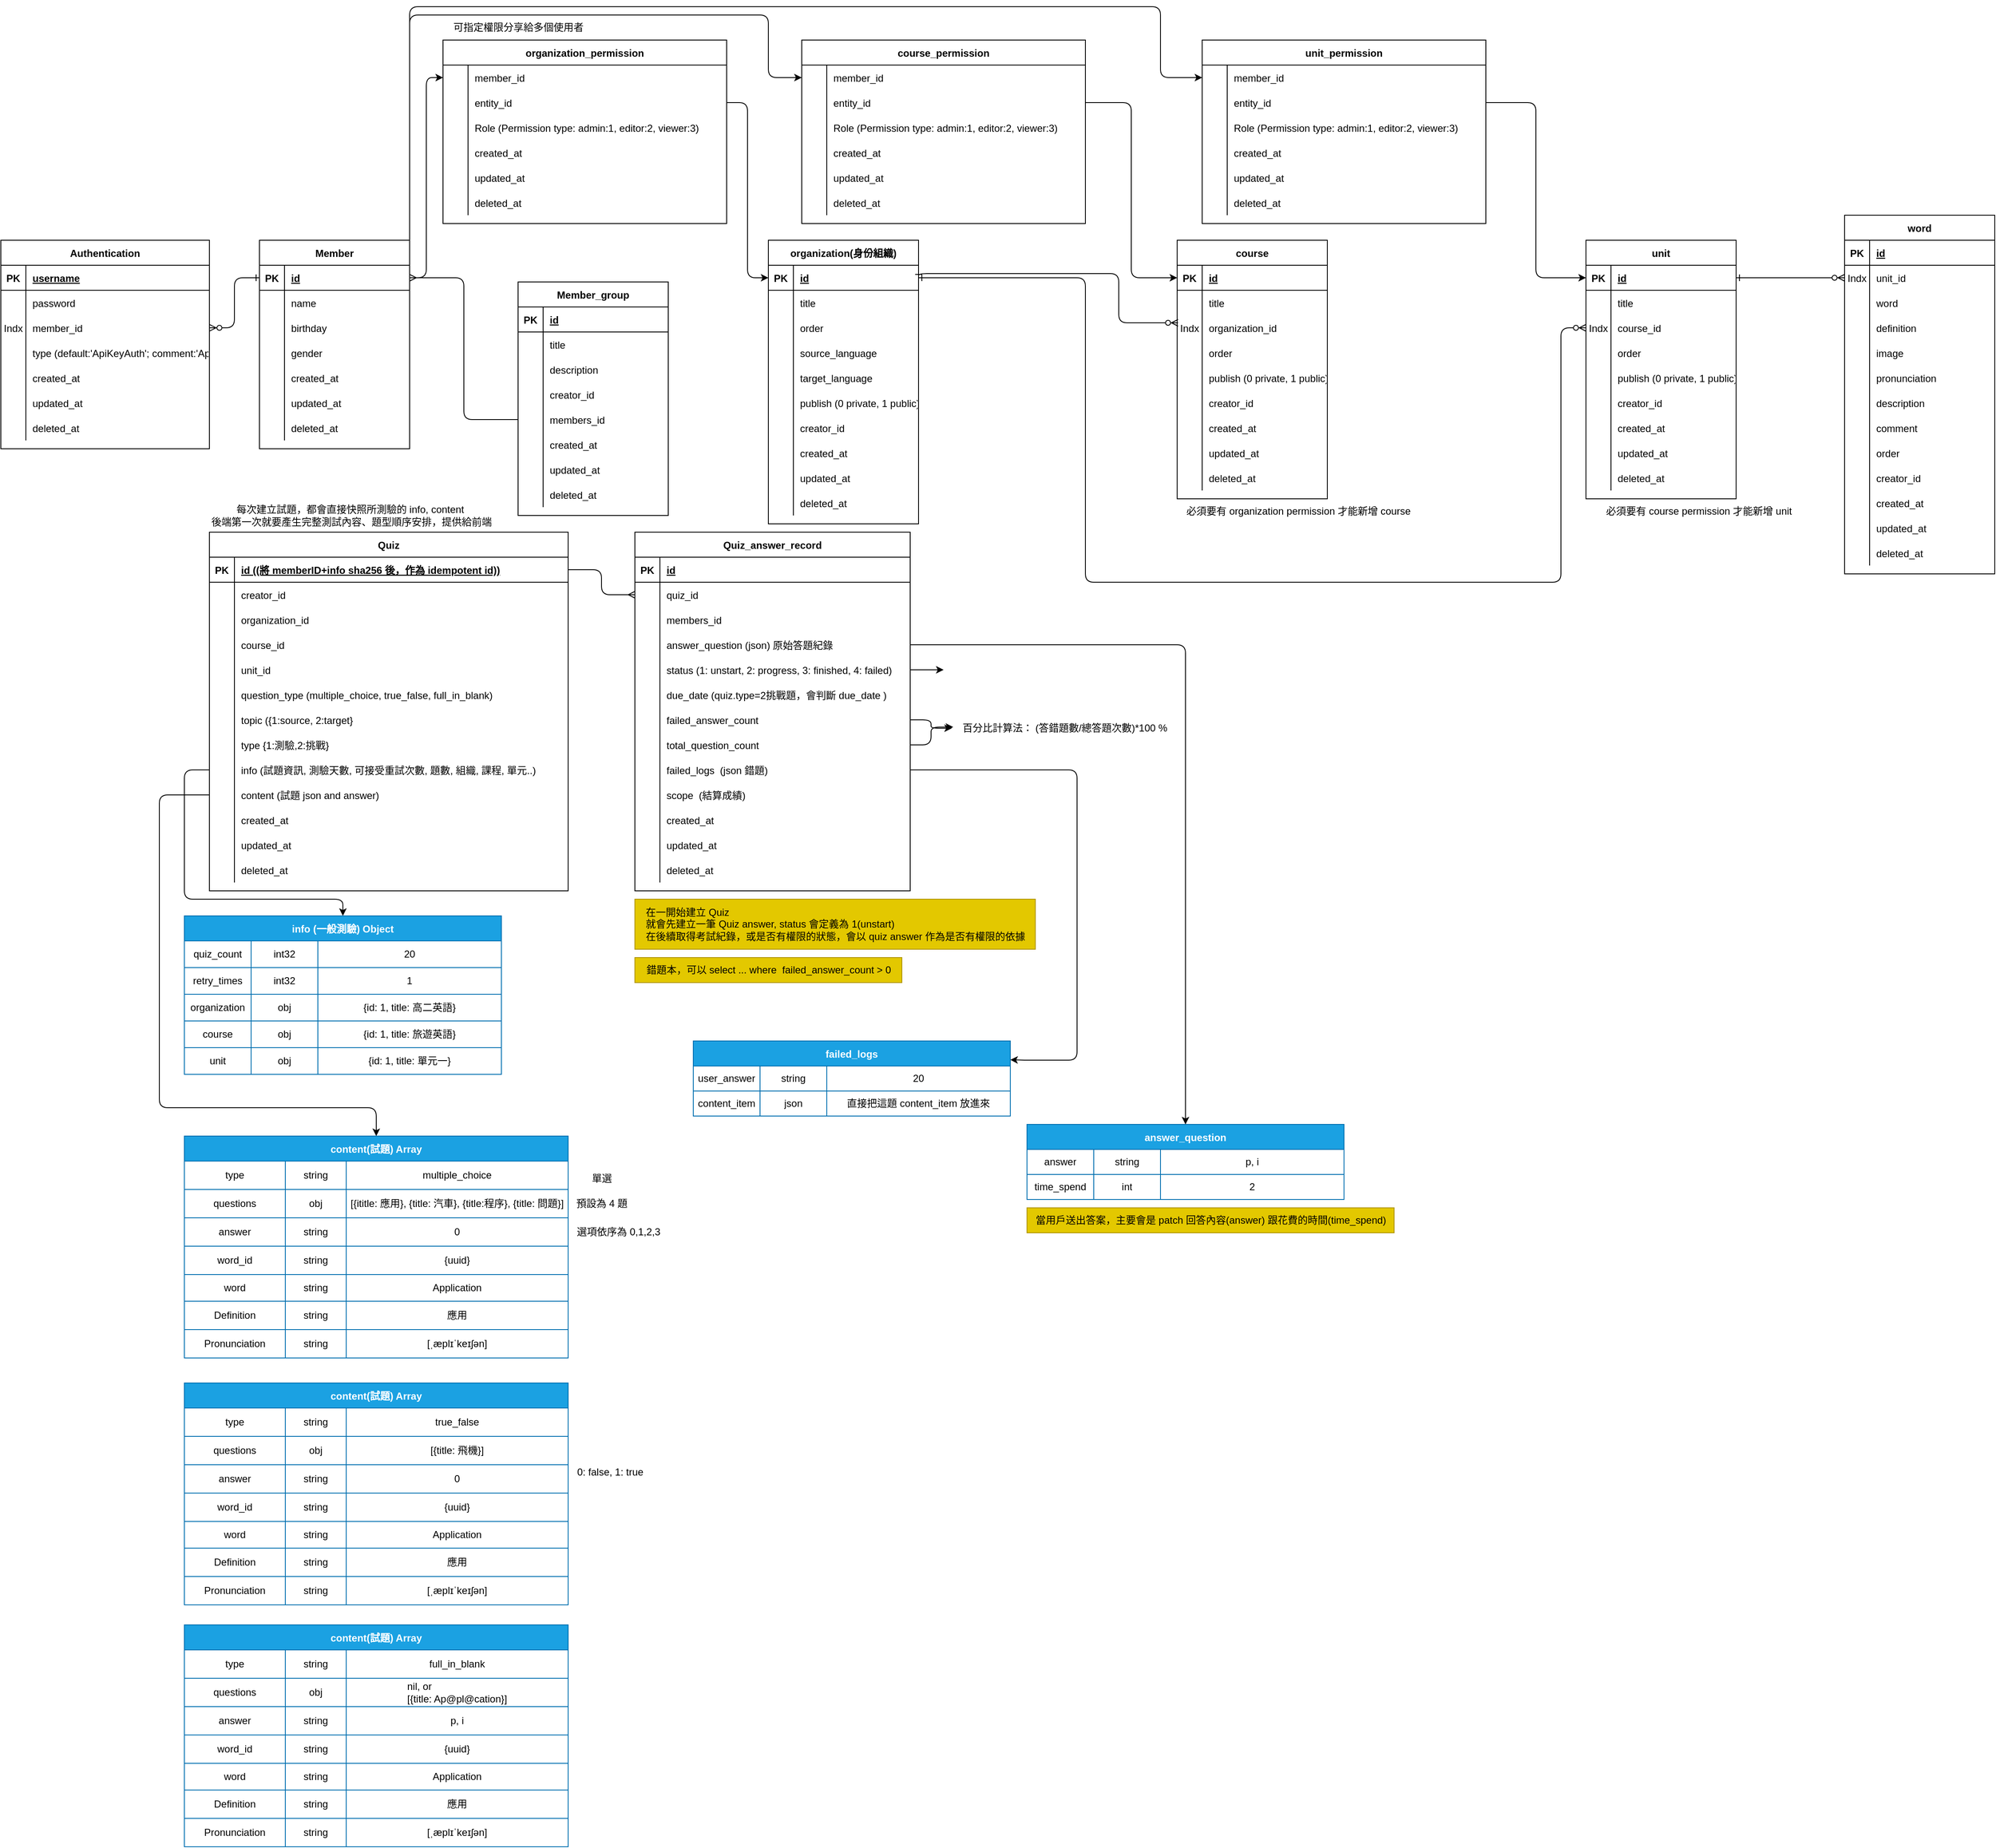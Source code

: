 <mxfile>
    <diagram id="R2lEEEUBdFMjLlhIrx00" name="Page-1">
        <mxGraphModel dx="571" dy="877" grid="1" gridSize="10" guides="1" tooltips="1" connect="1" arrows="1" fold="1" page="1" pageScale="1" pageWidth="850" pageHeight="1100" math="0" shadow="0" extFonts="Permanent Marker^https://fonts.googleapis.com/css?family=Permanent+Marker">
            <root>
                <mxCell id="0"/>
                <mxCell id="1" parent="0"/>
                <mxCell id="C-vyLk0tnHw3VtMMgP7b-1" value="" style="edgeStyle=entityRelationEdgeStyle;endArrow=ERzeroToMany;startArrow=ERone;endFill=1;startFill=0;entryX=1;entryY=0.5;entryDx=0;entryDy=0;exitX=0;exitY=0.5;exitDx=0;exitDy=0;" parent="1" source="xzGnBg25GaX2GaYVYBUX-44" target="xzGnBg25GaX2GaYVYBUX-37" edge="1">
                    <mxGeometry width="100" height="100" relative="1" as="geometry">
                        <mxPoint x="390" y="420" as="sourcePoint"/>
                        <mxPoint x="430" y="890" as="targetPoint"/>
                    </mxGeometry>
                </mxCell>
                <mxCell id="C-vyLk0tnHw3VtMMgP7b-2" value="Authentication" style="shape=table;startSize=30;container=1;collapsible=1;childLayout=tableLayout;fixedRows=1;rowLines=0;fontStyle=1;align=center;resizeLast=1;" parent="1" vertex="1">
                    <mxGeometry x="20" y="310" width="250" height="250" as="geometry"/>
                </mxCell>
                <mxCell id="C-vyLk0tnHw3VtMMgP7b-3" value="" style="shape=partialRectangle;collapsible=0;dropTarget=0;pointerEvents=0;fillColor=none;points=[[0,0.5],[1,0.5]];portConstraint=eastwest;top=0;left=0;right=0;bottom=1;" parent="C-vyLk0tnHw3VtMMgP7b-2" vertex="1">
                    <mxGeometry y="30" width="250" height="30" as="geometry"/>
                </mxCell>
                <mxCell id="C-vyLk0tnHw3VtMMgP7b-4" value="PK" style="shape=partialRectangle;overflow=hidden;connectable=0;fillColor=none;top=0;left=0;bottom=0;right=0;fontStyle=1;" parent="C-vyLk0tnHw3VtMMgP7b-3" vertex="1">
                    <mxGeometry width="30" height="30" as="geometry">
                        <mxRectangle width="30" height="30" as="alternateBounds"/>
                    </mxGeometry>
                </mxCell>
                <mxCell id="C-vyLk0tnHw3VtMMgP7b-5" value="username" style="shape=partialRectangle;overflow=hidden;connectable=0;fillColor=none;top=0;left=0;bottom=0;right=0;align=left;spacingLeft=6;fontStyle=5;" parent="C-vyLk0tnHw3VtMMgP7b-3" vertex="1">
                    <mxGeometry x="30" width="220" height="30" as="geometry">
                        <mxRectangle width="220" height="30" as="alternateBounds"/>
                    </mxGeometry>
                </mxCell>
                <mxCell id="C-vyLk0tnHw3VtMMgP7b-6" value="" style="shape=partialRectangle;collapsible=0;dropTarget=0;pointerEvents=0;fillColor=none;points=[[0,0.5],[1,0.5]];portConstraint=eastwest;top=0;left=0;right=0;bottom=0;" parent="C-vyLk0tnHw3VtMMgP7b-2" vertex="1">
                    <mxGeometry y="60" width="250" height="30" as="geometry"/>
                </mxCell>
                <mxCell id="C-vyLk0tnHw3VtMMgP7b-7" value="" style="shape=partialRectangle;overflow=hidden;connectable=0;fillColor=none;top=0;left=0;bottom=0;right=0;" parent="C-vyLk0tnHw3VtMMgP7b-6" vertex="1">
                    <mxGeometry width="30" height="30" as="geometry">
                        <mxRectangle width="30" height="30" as="alternateBounds"/>
                    </mxGeometry>
                </mxCell>
                <mxCell id="C-vyLk0tnHw3VtMMgP7b-8" value="password" style="shape=partialRectangle;overflow=hidden;connectable=0;fillColor=none;top=0;left=0;bottom=0;right=0;align=left;spacingLeft=6;" parent="C-vyLk0tnHw3VtMMgP7b-6" vertex="1">
                    <mxGeometry x="30" width="220" height="30" as="geometry">
                        <mxRectangle width="220" height="30" as="alternateBounds"/>
                    </mxGeometry>
                </mxCell>
                <mxCell id="xzGnBg25GaX2GaYVYBUX-37" value="" style="shape=partialRectangle;collapsible=0;dropTarget=0;pointerEvents=0;fillColor=none;points=[[0,0.5],[1,0.5]];portConstraint=eastwest;top=0;left=0;right=0;bottom=0;" parent="C-vyLk0tnHw3VtMMgP7b-2" vertex="1">
                    <mxGeometry y="90" width="250" height="30" as="geometry"/>
                </mxCell>
                <mxCell id="xzGnBg25GaX2GaYVYBUX-38" value="Indx" style="shape=partialRectangle;overflow=hidden;connectable=0;fillColor=none;top=0;left=0;bottom=0;right=0;" parent="xzGnBg25GaX2GaYVYBUX-37" vertex="1">
                    <mxGeometry width="30" height="30" as="geometry">
                        <mxRectangle width="30" height="30" as="alternateBounds"/>
                    </mxGeometry>
                </mxCell>
                <mxCell id="xzGnBg25GaX2GaYVYBUX-39" value="member_id" style="shape=partialRectangle;overflow=hidden;connectable=0;fillColor=none;top=0;left=0;bottom=0;right=0;align=left;spacingLeft=6;" parent="xzGnBg25GaX2GaYVYBUX-37" vertex="1">
                    <mxGeometry x="30" width="220" height="30" as="geometry">
                        <mxRectangle width="220" height="30" as="alternateBounds"/>
                    </mxGeometry>
                </mxCell>
                <mxCell id="xzGnBg25GaX2GaYVYBUX-34" value="" style="shape=partialRectangle;collapsible=0;dropTarget=0;pointerEvents=0;fillColor=none;points=[[0,0.5],[1,0.5]];portConstraint=eastwest;top=0;left=0;right=0;bottom=0;" parent="C-vyLk0tnHw3VtMMgP7b-2" vertex="1">
                    <mxGeometry y="120" width="250" height="30" as="geometry"/>
                </mxCell>
                <mxCell id="xzGnBg25GaX2GaYVYBUX-35" value="" style="shape=partialRectangle;overflow=hidden;connectable=0;fillColor=none;top=0;left=0;bottom=0;right=0;" parent="xzGnBg25GaX2GaYVYBUX-34" vertex="1">
                    <mxGeometry width="30" height="30" as="geometry">
                        <mxRectangle width="30" height="30" as="alternateBounds"/>
                    </mxGeometry>
                </mxCell>
                <mxCell id="xzGnBg25GaX2GaYVYBUX-36" value="type (default:'ApiKeyAuth'; comment:'ApikeyAuth, AppleId, GoogleId..'&quot;)" style="shape=partialRectangle;overflow=hidden;connectable=0;fillColor=none;top=0;left=0;bottom=0;right=0;align=left;spacingLeft=6;" parent="xzGnBg25GaX2GaYVYBUX-34" vertex="1">
                    <mxGeometry x="30" width="220" height="30" as="geometry">
                        <mxRectangle width="220" height="30" as="alternateBounds"/>
                    </mxGeometry>
                </mxCell>
                <mxCell id="xzGnBg25GaX2GaYVYBUX-31" value="" style="shape=partialRectangle;collapsible=0;dropTarget=0;pointerEvents=0;fillColor=none;points=[[0,0.5],[1,0.5]];portConstraint=eastwest;top=0;left=0;right=0;bottom=0;" parent="C-vyLk0tnHw3VtMMgP7b-2" vertex="1">
                    <mxGeometry y="150" width="250" height="30" as="geometry"/>
                </mxCell>
                <mxCell id="xzGnBg25GaX2GaYVYBUX-32" value="" style="shape=partialRectangle;overflow=hidden;connectable=0;fillColor=none;top=0;left=0;bottom=0;right=0;" parent="xzGnBg25GaX2GaYVYBUX-31" vertex="1">
                    <mxGeometry width="30" height="30" as="geometry">
                        <mxRectangle width="30" height="30" as="alternateBounds"/>
                    </mxGeometry>
                </mxCell>
                <mxCell id="xzGnBg25GaX2GaYVYBUX-33" value="created_at" style="shape=partialRectangle;overflow=hidden;connectable=0;fillColor=none;top=0;left=0;bottom=0;right=0;align=left;spacingLeft=6;" parent="xzGnBg25GaX2GaYVYBUX-31" vertex="1">
                    <mxGeometry x="30" width="220" height="30" as="geometry">
                        <mxRectangle width="220" height="30" as="alternateBounds"/>
                    </mxGeometry>
                </mxCell>
                <mxCell id="xzGnBg25GaX2GaYVYBUX-40" value="" style="shape=partialRectangle;collapsible=0;dropTarget=0;pointerEvents=0;fillColor=none;points=[[0,0.5],[1,0.5]];portConstraint=eastwest;top=0;left=0;right=0;bottom=0;" parent="C-vyLk0tnHw3VtMMgP7b-2" vertex="1">
                    <mxGeometry y="180" width="250" height="30" as="geometry"/>
                </mxCell>
                <mxCell id="xzGnBg25GaX2GaYVYBUX-41" value="" style="shape=partialRectangle;overflow=hidden;connectable=0;fillColor=none;top=0;left=0;bottom=0;right=0;" parent="xzGnBg25GaX2GaYVYBUX-40" vertex="1">
                    <mxGeometry width="30" height="30" as="geometry">
                        <mxRectangle width="30" height="30" as="alternateBounds"/>
                    </mxGeometry>
                </mxCell>
                <mxCell id="xzGnBg25GaX2GaYVYBUX-42" value="updated_at" style="shape=partialRectangle;overflow=hidden;connectable=0;fillColor=none;top=0;left=0;bottom=0;right=0;align=left;spacingLeft=6;" parent="xzGnBg25GaX2GaYVYBUX-40" vertex="1">
                    <mxGeometry x="30" width="220" height="30" as="geometry">
                        <mxRectangle width="220" height="30" as="alternateBounds"/>
                    </mxGeometry>
                </mxCell>
                <mxCell id="C-vyLk0tnHw3VtMMgP7b-9" value="" style="shape=partialRectangle;collapsible=0;dropTarget=0;pointerEvents=0;fillColor=none;points=[[0,0.5],[1,0.5]];portConstraint=eastwest;top=0;left=0;right=0;bottom=0;" parent="C-vyLk0tnHw3VtMMgP7b-2" vertex="1">
                    <mxGeometry y="210" width="250" height="30" as="geometry"/>
                </mxCell>
                <mxCell id="C-vyLk0tnHw3VtMMgP7b-10" value="" style="shape=partialRectangle;overflow=hidden;connectable=0;fillColor=none;top=0;left=0;bottom=0;right=0;" parent="C-vyLk0tnHw3VtMMgP7b-9" vertex="1">
                    <mxGeometry width="30" height="30" as="geometry">
                        <mxRectangle width="30" height="30" as="alternateBounds"/>
                    </mxGeometry>
                </mxCell>
                <mxCell id="C-vyLk0tnHw3VtMMgP7b-11" value="deleted_at" style="shape=partialRectangle;overflow=hidden;connectable=0;fillColor=none;top=0;left=0;bottom=0;right=0;align=left;spacingLeft=6;" parent="C-vyLk0tnHw3VtMMgP7b-9" vertex="1">
                    <mxGeometry x="30" width="220" height="30" as="geometry">
                        <mxRectangle width="220" height="30" as="alternateBounds"/>
                    </mxGeometry>
                </mxCell>
                <mxCell id="xzGnBg25GaX2GaYVYBUX-43" value="Member" style="shape=table;startSize=30;container=1;collapsible=1;childLayout=tableLayout;fixedRows=1;rowLines=0;fontStyle=1;align=center;resizeLast=1;" parent="1" vertex="1">
                    <mxGeometry x="330" y="310" width="180" height="250" as="geometry"/>
                </mxCell>
                <mxCell id="xzGnBg25GaX2GaYVYBUX-44" value="" style="shape=partialRectangle;collapsible=0;dropTarget=0;pointerEvents=0;fillColor=none;top=0;left=0;bottom=1;right=0;points=[[0,0.5],[1,0.5]];portConstraint=eastwest;" parent="xzGnBg25GaX2GaYVYBUX-43" vertex="1">
                    <mxGeometry y="30" width="180" height="30" as="geometry"/>
                </mxCell>
                <mxCell id="xzGnBg25GaX2GaYVYBUX-45" value="PK" style="shape=partialRectangle;connectable=0;fillColor=none;top=0;left=0;bottom=0;right=0;fontStyle=1;overflow=hidden;" parent="xzGnBg25GaX2GaYVYBUX-44" vertex="1">
                    <mxGeometry width="30" height="30" as="geometry">
                        <mxRectangle width="30" height="30" as="alternateBounds"/>
                    </mxGeometry>
                </mxCell>
                <mxCell id="xzGnBg25GaX2GaYVYBUX-46" value="id" style="shape=partialRectangle;connectable=0;fillColor=none;top=0;left=0;bottom=0;right=0;align=left;spacingLeft=6;fontStyle=5;overflow=hidden;" parent="xzGnBg25GaX2GaYVYBUX-44" vertex="1">
                    <mxGeometry x="30" width="150" height="30" as="geometry">
                        <mxRectangle width="150" height="30" as="alternateBounds"/>
                    </mxGeometry>
                </mxCell>
                <mxCell id="xzGnBg25GaX2GaYVYBUX-47" value="" style="shape=partialRectangle;collapsible=0;dropTarget=0;pointerEvents=0;fillColor=none;top=0;left=0;bottom=0;right=0;points=[[0,0.5],[1,0.5]];portConstraint=eastwest;" parent="xzGnBg25GaX2GaYVYBUX-43" vertex="1">
                    <mxGeometry y="60" width="180" height="30" as="geometry"/>
                </mxCell>
                <mxCell id="xzGnBg25GaX2GaYVYBUX-48" value="" style="shape=partialRectangle;connectable=0;fillColor=none;top=0;left=0;bottom=0;right=0;editable=1;overflow=hidden;" parent="xzGnBg25GaX2GaYVYBUX-47" vertex="1">
                    <mxGeometry width="30" height="30" as="geometry">
                        <mxRectangle width="30" height="30" as="alternateBounds"/>
                    </mxGeometry>
                </mxCell>
                <mxCell id="xzGnBg25GaX2GaYVYBUX-49" value="name" style="shape=partialRectangle;connectable=0;fillColor=none;top=0;left=0;bottom=0;right=0;align=left;spacingLeft=6;overflow=hidden;" parent="xzGnBg25GaX2GaYVYBUX-47" vertex="1">
                    <mxGeometry x="30" width="150" height="30" as="geometry">
                        <mxRectangle width="150" height="30" as="alternateBounds"/>
                    </mxGeometry>
                </mxCell>
                <mxCell id="xzGnBg25GaX2GaYVYBUX-50" value="" style="shape=partialRectangle;collapsible=0;dropTarget=0;pointerEvents=0;fillColor=none;top=0;left=0;bottom=0;right=0;points=[[0,0.5],[1,0.5]];portConstraint=eastwest;" parent="xzGnBg25GaX2GaYVYBUX-43" vertex="1">
                    <mxGeometry y="90" width="180" height="30" as="geometry"/>
                </mxCell>
                <mxCell id="xzGnBg25GaX2GaYVYBUX-51" value="" style="shape=partialRectangle;connectable=0;fillColor=none;top=0;left=0;bottom=0;right=0;editable=1;overflow=hidden;" parent="xzGnBg25GaX2GaYVYBUX-50" vertex="1">
                    <mxGeometry width="30" height="30" as="geometry">
                        <mxRectangle width="30" height="30" as="alternateBounds"/>
                    </mxGeometry>
                </mxCell>
                <mxCell id="xzGnBg25GaX2GaYVYBUX-52" value="birthday" style="shape=partialRectangle;connectable=0;fillColor=none;top=0;left=0;bottom=0;right=0;align=left;spacingLeft=6;overflow=hidden;" parent="xzGnBg25GaX2GaYVYBUX-50" vertex="1">
                    <mxGeometry x="30" width="150" height="30" as="geometry">
                        <mxRectangle width="150" height="30" as="alternateBounds"/>
                    </mxGeometry>
                </mxCell>
                <mxCell id="xzGnBg25GaX2GaYVYBUX-68" value="" style="shape=partialRectangle;collapsible=0;dropTarget=0;pointerEvents=0;fillColor=none;top=0;left=0;bottom=0;right=0;points=[[0,0.5],[1,0.5]];portConstraint=eastwest;" parent="xzGnBg25GaX2GaYVYBUX-43" vertex="1">
                    <mxGeometry y="120" width="180" height="30" as="geometry"/>
                </mxCell>
                <mxCell id="xzGnBg25GaX2GaYVYBUX-69" value="" style="shape=partialRectangle;connectable=0;fillColor=none;top=0;left=0;bottom=0;right=0;editable=1;overflow=hidden;" parent="xzGnBg25GaX2GaYVYBUX-68" vertex="1">
                    <mxGeometry width="30" height="30" as="geometry">
                        <mxRectangle width="30" height="30" as="alternateBounds"/>
                    </mxGeometry>
                </mxCell>
                <mxCell id="xzGnBg25GaX2GaYVYBUX-70" value="gender" style="shape=partialRectangle;connectable=0;fillColor=none;top=0;left=0;bottom=0;right=0;align=left;spacingLeft=6;overflow=hidden;" parent="xzGnBg25GaX2GaYVYBUX-68" vertex="1">
                    <mxGeometry x="30" width="150" height="30" as="geometry">
                        <mxRectangle width="150" height="30" as="alternateBounds"/>
                    </mxGeometry>
                </mxCell>
                <mxCell id="xzGnBg25GaX2GaYVYBUX-65" value="" style="shape=partialRectangle;collapsible=0;dropTarget=0;pointerEvents=0;fillColor=none;top=0;left=0;bottom=0;right=0;points=[[0,0.5],[1,0.5]];portConstraint=eastwest;" parent="xzGnBg25GaX2GaYVYBUX-43" vertex="1">
                    <mxGeometry y="150" width="180" height="30" as="geometry"/>
                </mxCell>
                <mxCell id="xzGnBg25GaX2GaYVYBUX-66" value="" style="shape=partialRectangle;connectable=0;fillColor=none;top=0;left=0;bottom=0;right=0;editable=1;overflow=hidden;" parent="xzGnBg25GaX2GaYVYBUX-65" vertex="1">
                    <mxGeometry width="30" height="30" as="geometry">
                        <mxRectangle width="30" height="30" as="alternateBounds"/>
                    </mxGeometry>
                </mxCell>
                <mxCell id="xzGnBg25GaX2GaYVYBUX-67" value="created_at" style="shape=partialRectangle;connectable=0;fillColor=none;top=0;left=0;bottom=0;right=0;align=left;spacingLeft=6;overflow=hidden;" parent="xzGnBg25GaX2GaYVYBUX-65" vertex="1">
                    <mxGeometry x="30" width="150" height="30" as="geometry">
                        <mxRectangle width="150" height="30" as="alternateBounds"/>
                    </mxGeometry>
                </mxCell>
                <mxCell id="xzGnBg25GaX2GaYVYBUX-62" value="" style="shape=partialRectangle;collapsible=0;dropTarget=0;pointerEvents=0;fillColor=none;top=0;left=0;bottom=0;right=0;points=[[0,0.5],[1,0.5]];portConstraint=eastwest;" parent="xzGnBg25GaX2GaYVYBUX-43" vertex="1">
                    <mxGeometry y="180" width="180" height="30" as="geometry"/>
                </mxCell>
                <mxCell id="xzGnBg25GaX2GaYVYBUX-63" value="" style="shape=partialRectangle;connectable=0;fillColor=none;top=0;left=0;bottom=0;right=0;editable=1;overflow=hidden;" parent="xzGnBg25GaX2GaYVYBUX-62" vertex="1">
                    <mxGeometry width="30" height="30" as="geometry">
                        <mxRectangle width="30" height="30" as="alternateBounds"/>
                    </mxGeometry>
                </mxCell>
                <mxCell id="xzGnBg25GaX2GaYVYBUX-64" value="updated_at" style="shape=partialRectangle;connectable=0;fillColor=none;top=0;left=0;bottom=0;right=0;align=left;spacingLeft=6;overflow=hidden;" parent="xzGnBg25GaX2GaYVYBUX-62" vertex="1">
                    <mxGeometry x="30" width="150" height="30" as="geometry">
                        <mxRectangle width="150" height="30" as="alternateBounds"/>
                    </mxGeometry>
                </mxCell>
                <mxCell id="xzGnBg25GaX2GaYVYBUX-59" value="" style="shape=partialRectangle;collapsible=0;dropTarget=0;pointerEvents=0;fillColor=none;top=0;left=0;bottom=0;right=0;points=[[0,0.5],[1,0.5]];portConstraint=eastwest;" parent="xzGnBg25GaX2GaYVYBUX-43" vertex="1">
                    <mxGeometry y="210" width="180" height="30" as="geometry"/>
                </mxCell>
                <mxCell id="xzGnBg25GaX2GaYVYBUX-60" value="" style="shape=partialRectangle;connectable=0;fillColor=none;top=0;left=0;bottom=0;right=0;editable=1;overflow=hidden;" parent="xzGnBg25GaX2GaYVYBUX-59" vertex="1">
                    <mxGeometry width="30" height="30" as="geometry">
                        <mxRectangle width="30" height="30" as="alternateBounds"/>
                    </mxGeometry>
                </mxCell>
                <mxCell id="xzGnBg25GaX2GaYVYBUX-61" value="deleted_at" style="shape=partialRectangle;connectable=0;fillColor=none;top=0;left=0;bottom=0;right=0;align=left;spacingLeft=6;overflow=hidden;" parent="xzGnBg25GaX2GaYVYBUX-59" vertex="1">
                    <mxGeometry x="30" width="150" height="30" as="geometry">
                        <mxRectangle width="150" height="30" as="alternateBounds"/>
                    </mxGeometry>
                </mxCell>
                <mxCell id="xzGnBg25GaX2GaYVYBUX-71" value="organization(身份組織)" style="shape=table;startSize=30;container=1;collapsible=1;childLayout=tableLayout;fixedRows=1;rowLines=0;fontStyle=1;align=center;resizeLast=1;" parent="1" vertex="1">
                    <mxGeometry x="940" y="310" width="180" height="340" as="geometry"/>
                </mxCell>
                <mxCell id="xzGnBg25GaX2GaYVYBUX-72" value="" style="shape=partialRectangle;collapsible=0;dropTarget=0;pointerEvents=0;fillColor=none;top=0;left=0;bottom=1;right=0;points=[[0,0.5],[1,0.5]];portConstraint=eastwest;" parent="xzGnBg25GaX2GaYVYBUX-71" vertex="1">
                    <mxGeometry y="30" width="180" height="30" as="geometry"/>
                </mxCell>
                <mxCell id="xzGnBg25GaX2GaYVYBUX-73" value="PK" style="shape=partialRectangle;connectable=0;fillColor=none;top=0;left=0;bottom=0;right=0;fontStyle=1;overflow=hidden;" parent="xzGnBg25GaX2GaYVYBUX-72" vertex="1">
                    <mxGeometry width="30" height="30" as="geometry">
                        <mxRectangle width="30" height="30" as="alternateBounds"/>
                    </mxGeometry>
                </mxCell>
                <mxCell id="xzGnBg25GaX2GaYVYBUX-74" value="id" style="shape=partialRectangle;connectable=0;fillColor=none;top=0;left=0;bottom=0;right=0;align=left;spacingLeft=6;fontStyle=5;overflow=hidden;" parent="xzGnBg25GaX2GaYVYBUX-72" vertex="1">
                    <mxGeometry x="30" width="150" height="30" as="geometry">
                        <mxRectangle width="150" height="30" as="alternateBounds"/>
                    </mxGeometry>
                </mxCell>
                <mxCell id="xzGnBg25GaX2GaYVYBUX-75" value="" style="shape=partialRectangle;collapsible=0;dropTarget=0;pointerEvents=0;fillColor=none;top=0;left=0;bottom=0;right=0;points=[[0,0.5],[1,0.5]];portConstraint=eastwest;" parent="xzGnBg25GaX2GaYVYBUX-71" vertex="1">
                    <mxGeometry y="60" width="180" height="30" as="geometry"/>
                </mxCell>
                <mxCell id="xzGnBg25GaX2GaYVYBUX-76" value="" style="shape=partialRectangle;connectable=0;fillColor=none;top=0;left=0;bottom=0;right=0;editable=1;overflow=hidden;" parent="xzGnBg25GaX2GaYVYBUX-75" vertex="1">
                    <mxGeometry width="30" height="30" as="geometry">
                        <mxRectangle width="30" height="30" as="alternateBounds"/>
                    </mxGeometry>
                </mxCell>
                <mxCell id="xzGnBg25GaX2GaYVYBUX-77" value="title" style="shape=partialRectangle;connectable=0;fillColor=none;top=0;left=0;bottom=0;right=0;align=left;spacingLeft=6;overflow=hidden;" parent="xzGnBg25GaX2GaYVYBUX-75" vertex="1">
                    <mxGeometry x="30" width="150" height="30" as="geometry">
                        <mxRectangle width="150" height="30" as="alternateBounds"/>
                    </mxGeometry>
                </mxCell>
                <mxCell id="xzGnBg25GaX2GaYVYBUX-78" value="" style="shape=partialRectangle;collapsible=0;dropTarget=0;pointerEvents=0;fillColor=none;top=0;left=0;bottom=0;right=0;points=[[0,0.5],[1,0.5]];portConstraint=eastwest;" parent="xzGnBg25GaX2GaYVYBUX-71" vertex="1">
                    <mxGeometry y="90" width="180" height="30" as="geometry"/>
                </mxCell>
                <mxCell id="xzGnBg25GaX2GaYVYBUX-79" value="" style="shape=partialRectangle;connectable=0;fillColor=none;top=0;left=0;bottom=0;right=0;editable=1;overflow=hidden;" parent="xzGnBg25GaX2GaYVYBUX-78" vertex="1">
                    <mxGeometry width="30" height="30" as="geometry">
                        <mxRectangle width="30" height="30" as="alternateBounds"/>
                    </mxGeometry>
                </mxCell>
                <mxCell id="xzGnBg25GaX2GaYVYBUX-80" value="order" style="shape=partialRectangle;connectable=0;fillColor=none;top=0;left=0;bottom=0;right=0;align=left;spacingLeft=6;overflow=hidden;" parent="xzGnBg25GaX2GaYVYBUX-78" vertex="1">
                    <mxGeometry x="30" width="150" height="30" as="geometry">
                        <mxRectangle width="150" height="30" as="alternateBounds"/>
                    </mxGeometry>
                </mxCell>
                <mxCell id="xzGnBg25GaX2GaYVYBUX-259" value="" style="shape=partialRectangle;collapsible=0;dropTarget=0;pointerEvents=0;fillColor=none;top=0;left=0;bottom=0;right=0;points=[[0,0.5],[1,0.5]];portConstraint=eastwest;" parent="xzGnBg25GaX2GaYVYBUX-71" vertex="1">
                    <mxGeometry y="120" width="180" height="30" as="geometry"/>
                </mxCell>
                <mxCell id="xzGnBg25GaX2GaYVYBUX-260" value="" style="shape=partialRectangle;connectable=0;fillColor=none;top=0;left=0;bottom=0;right=0;editable=1;overflow=hidden;" parent="xzGnBg25GaX2GaYVYBUX-259" vertex="1">
                    <mxGeometry width="30" height="30" as="geometry">
                        <mxRectangle width="30" height="30" as="alternateBounds"/>
                    </mxGeometry>
                </mxCell>
                <mxCell id="xzGnBg25GaX2GaYVYBUX-261" value="source_language" style="shape=partialRectangle;connectable=0;fillColor=none;top=0;left=0;bottom=0;right=0;align=left;spacingLeft=6;overflow=hidden;" parent="xzGnBg25GaX2GaYVYBUX-259" vertex="1">
                    <mxGeometry x="30" width="150" height="30" as="geometry">
                        <mxRectangle width="150" height="30" as="alternateBounds"/>
                    </mxGeometry>
                </mxCell>
                <mxCell id="xzGnBg25GaX2GaYVYBUX-262" value="" style="shape=partialRectangle;collapsible=0;dropTarget=0;pointerEvents=0;fillColor=none;top=0;left=0;bottom=0;right=0;points=[[0,0.5],[1,0.5]];portConstraint=eastwest;" parent="xzGnBg25GaX2GaYVYBUX-71" vertex="1">
                    <mxGeometry y="150" width="180" height="30" as="geometry"/>
                </mxCell>
                <mxCell id="xzGnBg25GaX2GaYVYBUX-263" value="" style="shape=partialRectangle;connectable=0;fillColor=none;top=0;left=0;bottom=0;right=0;editable=1;overflow=hidden;" parent="xzGnBg25GaX2GaYVYBUX-262" vertex="1">
                    <mxGeometry width="30" height="30" as="geometry">
                        <mxRectangle width="30" height="30" as="alternateBounds"/>
                    </mxGeometry>
                </mxCell>
                <mxCell id="xzGnBg25GaX2GaYVYBUX-264" value="target_language" style="shape=partialRectangle;connectable=0;fillColor=none;top=0;left=0;bottom=0;right=0;align=left;spacingLeft=6;overflow=hidden;" parent="xzGnBg25GaX2GaYVYBUX-262" vertex="1">
                    <mxGeometry x="30" width="150" height="30" as="geometry">
                        <mxRectangle width="150" height="30" as="alternateBounds"/>
                    </mxGeometry>
                </mxCell>
                <mxCell id="203" value="" style="shape=partialRectangle;collapsible=0;dropTarget=0;pointerEvents=0;fillColor=none;top=0;left=0;bottom=0;right=0;points=[[0,0.5],[1,0.5]];portConstraint=eastwest;" parent="xzGnBg25GaX2GaYVYBUX-71" vertex="1">
                    <mxGeometry y="180" width="180" height="30" as="geometry"/>
                </mxCell>
                <mxCell id="204" value="" style="shape=partialRectangle;connectable=0;fillColor=none;top=0;left=0;bottom=0;right=0;editable=1;overflow=hidden;" parent="203" vertex="1">
                    <mxGeometry width="30" height="30" as="geometry">
                        <mxRectangle width="30" height="30" as="alternateBounds"/>
                    </mxGeometry>
                </mxCell>
                <mxCell id="205" value="publish (0 private, 1 public)" style="shape=partialRectangle;connectable=0;fillColor=none;top=0;left=0;bottom=0;right=0;align=left;spacingLeft=6;overflow=hidden;" parent="203" vertex="1">
                    <mxGeometry x="30" width="150" height="30" as="geometry">
                        <mxRectangle width="150" height="30" as="alternateBounds"/>
                    </mxGeometry>
                </mxCell>
                <mxCell id="91" value="" style="shape=partialRectangle;collapsible=0;dropTarget=0;pointerEvents=0;fillColor=none;top=0;left=0;bottom=0;right=0;points=[[0,0.5],[1,0.5]];portConstraint=eastwest;" parent="xzGnBg25GaX2GaYVYBUX-71" vertex="1">
                    <mxGeometry y="210" width="180" height="30" as="geometry"/>
                </mxCell>
                <mxCell id="92" value="" style="shape=partialRectangle;connectable=0;fillColor=none;top=0;left=0;bottom=0;right=0;editable=1;overflow=hidden;" parent="91" vertex="1">
                    <mxGeometry width="30" height="30" as="geometry">
                        <mxRectangle width="30" height="30" as="alternateBounds"/>
                    </mxGeometry>
                </mxCell>
                <mxCell id="93" value="creator_id" style="shape=partialRectangle;connectable=0;fillColor=none;top=0;left=0;bottom=0;right=0;align=left;spacingLeft=6;overflow=hidden;" parent="91" vertex="1">
                    <mxGeometry x="30" width="150" height="30" as="geometry">
                        <mxRectangle width="150" height="30" as="alternateBounds"/>
                    </mxGeometry>
                </mxCell>
                <mxCell id="xzGnBg25GaX2GaYVYBUX-84" value="" style="shape=partialRectangle;collapsible=0;dropTarget=0;pointerEvents=0;fillColor=none;top=0;left=0;bottom=0;right=0;points=[[0,0.5],[1,0.5]];portConstraint=eastwest;" parent="xzGnBg25GaX2GaYVYBUX-71" vertex="1">
                    <mxGeometry y="240" width="180" height="30" as="geometry"/>
                </mxCell>
                <mxCell id="xzGnBg25GaX2GaYVYBUX-85" value="" style="shape=partialRectangle;connectable=0;fillColor=none;top=0;left=0;bottom=0;right=0;editable=1;overflow=hidden;" parent="xzGnBg25GaX2GaYVYBUX-84" vertex="1">
                    <mxGeometry width="30" height="30" as="geometry">
                        <mxRectangle width="30" height="30" as="alternateBounds"/>
                    </mxGeometry>
                </mxCell>
                <mxCell id="xzGnBg25GaX2GaYVYBUX-86" value="created_at" style="shape=partialRectangle;connectable=0;fillColor=none;top=0;left=0;bottom=0;right=0;align=left;spacingLeft=6;overflow=hidden;" parent="xzGnBg25GaX2GaYVYBUX-84" vertex="1">
                    <mxGeometry x="30" width="150" height="30" as="geometry">
                        <mxRectangle width="150" height="30" as="alternateBounds"/>
                    </mxGeometry>
                </mxCell>
                <mxCell id="xzGnBg25GaX2GaYVYBUX-93" value="" style="shape=partialRectangle;collapsible=0;dropTarget=0;pointerEvents=0;fillColor=none;top=0;left=0;bottom=0;right=0;points=[[0,0.5],[1,0.5]];portConstraint=eastwest;" parent="xzGnBg25GaX2GaYVYBUX-71" vertex="1">
                    <mxGeometry y="270" width="180" height="30" as="geometry"/>
                </mxCell>
                <mxCell id="xzGnBg25GaX2GaYVYBUX-94" value="" style="shape=partialRectangle;connectable=0;fillColor=none;top=0;left=0;bottom=0;right=0;editable=1;overflow=hidden;" parent="xzGnBg25GaX2GaYVYBUX-93" vertex="1">
                    <mxGeometry width="30" height="30" as="geometry">
                        <mxRectangle width="30" height="30" as="alternateBounds"/>
                    </mxGeometry>
                </mxCell>
                <mxCell id="xzGnBg25GaX2GaYVYBUX-95" value="updated_at" style="shape=partialRectangle;connectable=0;fillColor=none;top=0;left=0;bottom=0;right=0;align=left;spacingLeft=6;overflow=hidden;" parent="xzGnBg25GaX2GaYVYBUX-93" vertex="1">
                    <mxGeometry x="30" width="150" height="30" as="geometry">
                        <mxRectangle width="150" height="30" as="alternateBounds"/>
                    </mxGeometry>
                </mxCell>
                <mxCell id="xzGnBg25GaX2GaYVYBUX-81" value="" style="shape=partialRectangle;collapsible=0;dropTarget=0;pointerEvents=0;fillColor=none;top=0;left=0;bottom=0;right=0;points=[[0,0.5],[1,0.5]];portConstraint=eastwest;" parent="xzGnBg25GaX2GaYVYBUX-71" vertex="1">
                    <mxGeometry y="300" width="180" height="30" as="geometry"/>
                </mxCell>
                <mxCell id="xzGnBg25GaX2GaYVYBUX-82" value="" style="shape=partialRectangle;connectable=0;fillColor=none;top=0;left=0;bottom=0;right=0;editable=1;overflow=hidden;" parent="xzGnBg25GaX2GaYVYBUX-81" vertex="1">
                    <mxGeometry width="30" height="30" as="geometry">
                        <mxRectangle width="30" height="30" as="alternateBounds"/>
                    </mxGeometry>
                </mxCell>
                <mxCell id="xzGnBg25GaX2GaYVYBUX-83" value="deleted_at" style="shape=partialRectangle;connectable=0;fillColor=none;top=0;left=0;bottom=0;right=0;align=left;spacingLeft=6;overflow=hidden;" parent="xzGnBg25GaX2GaYVYBUX-81" vertex="1">
                    <mxGeometry x="30" width="150" height="30" as="geometry">
                        <mxRectangle width="150" height="30" as="alternateBounds"/>
                    </mxGeometry>
                </mxCell>
                <mxCell id="xzGnBg25GaX2GaYVYBUX-96" value="course" style="shape=table;startSize=30;container=1;collapsible=1;childLayout=tableLayout;fixedRows=1;rowLines=0;fontStyle=1;align=center;resizeLast=1;" parent="1" vertex="1">
                    <mxGeometry x="1430" y="310" width="180" height="310" as="geometry"/>
                </mxCell>
                <mxCell id="xzGnBg25GaX2GaYVYBUX-97" value="" style="shape=partialRectangle;collapsible=0;dropTarget=0;pointerEvents=0;fillColor=none;top=0;left=0;bottom=1;right=0;points=[[0,0.5],[1,0.5]];portConstraint=eastwest;" parent="xzGnBg25GaX2GaYVYBUX-96" vertex="1">
                    <mxGeometry y="30" width="180" height="30" as="geometry"/>
                </mxCell>
                <mxCell id="xzGnBg25GaX2GaYVYBUX-98" value="PK" style="shape=partialRectangle;connectable=0;fillColor=none;top=0;left=0;bottom=0;right=0;fontStyle=1;overflow=hidden;" parent="xzGnBg25GaX2GaYVYBUX-97" vertex="1">
                    <mxGeometry width="30" height="30" as="geometry">
                        <mxRectangle width="30" height="30" as="alternateBounds"/>
                    </mxGeometry>
                </mxCell>
                <mxCell id="xzGnBg25GaX2GaYVYBUX-99" value="id" style="shape=partialRectangle;connectable=0;fillColor=none;top=0;left=0;bottom=0;right=0;align=left;spacingLeft=6;fontStyle=5;overflow=hidden;" parent="xzGnBg25GaX2GaYVYBUX-97" vertex="1">
                    <mxGeometry x="30" width="150" height="30" as="geometry">
                        <mxRectangle width="150" height="30" as="alternateBounds"/>
                    </mxGeometry>
                </mxCell>
                <mxCell id="xzGnBg25GaX2GaYVYBUX-100" value="" style="shape=partialRectangle;collapsible=0;dropTarget=0;pointerEvents=0;fillColor=none;top=0;left=0;bottom=0;right=0;points=[[0,0.5],[1,0.5]];portConstraint=eastwest;" parent="xzGnBg25GaX2GaYVYBUX-96" vertex="1">
                    <mxGeometry y="60" width="180" height="30" as="geometry"/>
                </mxCell>
                <mxCell id="xzGnBg25GaX2GaYVYBUX-101" value="" style="shape=partialRectangle;connectable=0;fillColor=none;top=0;left=0;bottom=0;right=0;editable=1;overflow=hidden;" parent="xzGnBg25GaX2GaYVYBUX-100" vertex="1">
                    <mxGeometry width="30" height="30" as="geometry">
                        <mxRectangle width="30" height="30" as="alternateBounds"/>
                    </mxGeometry>
                </mxCell>
                <mxCell id="xzGnBg25GaX2GaYVYBUX-102" value="title" style="shape=partialRectangle;connectable=0;fillColor=none;top=0;left=0;bottom=0;right=0;align=left;spacingLeft=6;overflow=hidden;" parent="xzGnBg25GaX2GaYVYBUX-100" vertex="1">
                    <mxGeometry x="30" width="150" height="30" as="geometry">
                        <mxRectangle width="150" height="30" as="alternateBounds"/>
                    </mxGeometry>
                </mxCell>
                <mxCell id="xzGnBg25GaX2GaYVYBUX-121" value="" style="shape=partialRectangle;collapsible=0;dropTarget=0;pointerEvents=0;fillColor=none;top=0;left=0;bottom=0;right=0;points=[[0,0.5],[1,0.5]];portConstraint=eastwest;" parent="xzGnBg25GaX2GaYVYBUX-96" vertex="1">
                    <mxGeometry y="90" width="180" height="30" as="geometry"/>
                </mxCell>
                <mxCell id="xzGnBg25GaX2GaYVYBUX-122" value="Indx" style="shape=partialRectangle;connectable=0;fillColor=none;top=0;left=0;bottom=0;right=0;editable=1;overflow=hidden;" parent="xzGnBg25GaX2GaYVYBUX-121" vertex="1">
                    <mxGeometry width="30" height="30" as="geometry">
                        <mxRectangle width="30" height="30" as="alternateBounds"/>
                    </mxGeometry>
                </mxCell>
                <mxCell id="xzGnBg25GaX2GaYVYBUX-123" value="organization_id" style="shape=partialRectangle;connectable=0;fillColor=none;top=0;left=0;bottom=0;right=0;align=left;spacingLeft=6;overflow=hidden;" parent="xzGnBg25GaX2GaYVYBUX-121" vertex="1">
                    <mxGeometry x="30" width="150" height="30" as="geometry">
                        <mxRectangle width="150" height="30" as="alternateBounds"/>
                    </mxGeometry>
                </mxCell>
                <mxCell id="xzGnBg25GaX2GaYVYBUX-103" value="" style="shape=partialRectangle;collapsible=0;dropTarget=0;pointerEvents=0;fillColor=none;top=0;left=0;bottom=0;right=0;points=[[0,0.5],[1,0.5]];portConstraint=eastwest;" parent="xzGnBg25GaX2GaYVYBUX-96" vertex="1">
                    <mxGeometry y="120" width="180" height="30" as="geometry"/>
                </mxCell>
                <mxCell id="xzGnBg25GaX2GaYVYBUX-104" value="" style="shape=partialRectangle;connectable=0;fillColor=none;top=0;left=0;bottom=0;right=0;editable=1;overflow=hidden;" parent="xzGnBg25GaX2GaYVYBUX-103" vertex="1">
                    <mxGeometry width="30" height="30" as="geometry">
                        <mxRectangle width="30" height="30" as="alternateBounds"/>
                    </mxGeometry>
                </mxCell>
                <mxCell id="xzGnBg25GaX2GaYVYBUX-105" value="order" style="shape=partialRectangle;connectable=0;fillColor=none;top=0;left=0;bottom=0;right=0;align=left;spacingLeft=6;overflow=hidden;" parent="xzGnBg25GaX2GaYVYBUX-103" vertex="1">
                    <mxGeometry x="30" width="150" height="30" as="geometry">
                        <mxRectangle width="150" height="30" as="alternateBounds"/>
                    </mxGeometry>
                </mxCell>
                <mxCell id="xzGnBg25GaX2GaYVYBUX-182" value="" style="shape=partialRectangle;collapsible=0;dropTarget=0;pointerEvents=0;fillColor=none;top=0;left=0;bottom=0;right=0;points=[[0,0.5],[1,0.5]];portConstraint=eastwest;" parent="xzGnBg25GaX2GaYVYBUX-96" vertex="1">
                    <mxGeometry y="150" width="180" height="30" as="geometry"/>
                </mxCell>
                <mxCell id="xzGnBg25GaX2GaYVYBUX-183" value="" style="shape=partialRectangle;connectable=0;fillColor=none;top=0;left=0;bottom=0;right=0;editable=1;overflow=hidden;" parent="xzGnBg25GaX2GaYVYBUX-182" vertex="1">
                    <mxGeometry width="30" height="30" as="geometry">
                        <mxRectangle width="30" height="30" as="alternateBounds"/>
                    </mxGeometry>
                </mxCell>
                <mxCell id="xzGnBg25GaX2GaYVYBUX-184" value="publish (0 private, 1 public)" style="shape=partialRectangle;connectable=0;fillColor=none;top=0;left=0;bottom=0;right=0;align=left;spacingLeft=6;overflow=hidden;" parent="xzGnBg25GaX2GaYVYBUX-182" vertex="1">
                    <mxGeometry x="30" width="150" height="30" as="geometry">
                        <mxRectangle width="150" height="30" as="alternateBounds"/>
                    </mxGeometry>
                </mxCell>
                <mxCell id="103" value="" style="shape=partialRectangle;collapsible=0;dropTarget=0;pointerEvents=0;fillColor=none;top=0;left=0;bottom=0;right=0;points=[[0,0.5],[1,0.5]];portConstraint=eastwest;" parent="xzGnBg25GaX2GaYVYBUX-96" vertex="1">
                    <mxGeometry y="180" width="180" height="30" as="geometry"/>
                </mxCell>
                <mxCell id="104" value="" style="shape=partialRectangle;connectable=0;fillColor=none;top=0;left=0;bottom=0;right=0;editable=1;overflow=hidden;" parent="103" vertex="1">
                    <mxGeometry width="30" height="30" as="geometry">
                        <mxRectangle width="30" height="30" as="alternateBounds"/>
                    </mxGeometry>
                </mxCell>
                <mxCell id="105" value="creator_id" style="shape=partialRectangle;connectable=0;fillColor=none;top=0;left=0;bottom=0;right=0;align=left;spacingLeft=6;overflow=hidden;" parent="103" vertex="1">
                    <mxGeometry x="30" width="150" height="30" as="geometry">
                        <mxRectangle width="150" height="30" as="alternateBounds"/>
                    </mxGeometry>
                </mxCell>
                <mxCell id="xzGnBg25GaX2GaYVYBUX-112" value="" style="shape=partialRectangle;collapsible=0;dropTarget=0;pointerEvents=0;fillColor=none;top=0;left=0;bottom=0;right=0;points=[[0,0.5],[1,0.5]];portConstraint=eastwest;" parent="xzGnBg25GaX2GaYVYBUX-96" vertex="1">
                    <mxGeometry y="210" width="180" height="30" as="geometry"/>
                </mxCell>
                <mxCell id="xzGnBg25GaX2GaYVYBUX-113" value="" style="shape=partialRectangle;connectable=0;fillColor=none;top=0;left=0;bottom=0;right=0;editable=1;overflow=hidden;" parent="xzGnBg25GaX2GaYVYBUX-112" vertex="1">
                    <mxGeometry width="30" height="30" as="geometry">
                        <mxRectangle width="30" height="30" as="alternateBounds"/>
                    </mxGeometry>
                </mxCell>
                <mxCell id="xzGnBg25GaX2GaYVYBUX-114" value="created_at" style="shape=partialRectangle;connectable=0;fillColor=none;top=0;left=0;bottom=0;right=0;align=left;spacingLeft=6;overflow=hidden;" parent="xzGnBg25GaX2GaYVYBUX-112" vertex="1">
                    <mxGeometry x="30" width="150" height="30" as="geometry">
                        <mxRectangle width="150" height="30" as="alternateBounds"/>
                    </mxGeometry>
                </mxCell>
                <mxCell id="xzGnBg25GaX2GaYVYBUX-115" value="" style="shape=partialRectangle;collapsible=0;dropTarget=0;pointerEvents=0;fillColor=none;top=0;left=0;bottom=0;right=0;points=[[0,0.5],[1,0.5]];portConstraint=eastwest;" parent="xzGnBg25GaX2GaYVYBUX-96" vertex="1">
                    <mxGeometry y="240" width="180" height="30" as="geometry"/>
                </mxCell>
                <mxCell id="xzGnBg25GaX2GaYVYBUX-116" value="" style="shape=partialRectangle;connectable=0;fillColor=none;top=0;left=0;bottom=0;right=0;editable=1;overflow=hidden;" parent="xzGnBg25GaX2GaYVYBUX-115" vertex="1">
                    <mxGeometry width="30" height="30" as="geometry">
                        <mxRectangle width="30" height="30" as="alternateBounds"/>
                    </mxGeometry>
                </mxCell>
                <mxCell id="xzGnBg25GaX2GaYVYBUX-117" value="updated_at" style="shape=partialRectangle;connectable=0;fillColor=none;top=0;left=0;bottom=0;right=0;align=left;spacingLeft=6;overflow=hidden;" parent="xzGnBg25GaX2GaYVYBUX-115" vertex="1">
                    <mxGeometry x="30" width="150" height="30" as="geometry">
                        <mxRectangle width="150" height="30" as="alternateBounds"/>
                    </mxGeometry>
                </mxCell>
                <mxCell id="xzGnBg25GaX2GaYVYBUX-118" value="" style="shape=partialRectangle;collapsible=0;dropTarget=0;pointerEvents=0;fillColor=none;top=0;left=0;bottom=0;right=0;points=[[0,0.5],[1,0.5]];portConstraint=eastwest;" parent="xzGnBg25GaX2GaYVYBUX-96" vertex="1">
                    <mxGeometry y="270" width="180" height="30" as="geometry"/>
                </mxCell>
                <mxCell id="xzGnBg25GaX2GaYVYBUX-119" value="" style="shape=partialRectangle;connectable=0;fillColor=none;top=0;left=0;bottom=0;right=0;editable=1;overflow=hidden;" parent="xzGnBg25GaX2GaYVYBUX-118" vertex="1">
                    <mxGeometry width="30" height="30" as="geometry">
                        <mxRectangle width="30" height="30" as="alternateBounds"/>
                    </mxGeometry>
                </mxCell>
                <mxCell id="xzGnBg25GaX2GaYVYBUX-120" value="deleted_at" style="shape=partialRectangle;connectable=0;fillColor=none;top=0;left=0;bottom=0;right=0;align=left;spacingLeft=6;overflow=hidden;" parent="xzGnBg25GaX2GaYVYBUX-118" vertex="1">
                    <mxGeometry x="30" width="150" height="30" as="geometry">
                        <mxRectangle width="150" height="30" as="alternateBounds"/>
                    </mxGeometry>
                </mxCell>
                <mxCell id="xzGnBg25GaX2GaYVYBUX-124" style="edgeStyle=orthogonalEdgeStyle;rounded=1;orthogonalLoop=1;jettySize=auto;html=1;exitX=1;exitY=0.5;exitDx=0;exitDy=0;entryX=0.006;entryY=0.3;entryDx=0;entryDy=0;entryPerimeter=0;endArrow=ERzeroToMany;endFill=1;startArrow=ERone;startFill=0;" parent="1" source="xzGnBg25GaX2GaYVYBUX-72" target="xzGnBg25GaX2GaYVYBUX-121" edge="1">
                    <mxGeometry relative="1" as="geometry">
                        <Array as="points">
                            <mxPoint x="1120" y="350"/>
                            <mxPoint x="1360" y="350"/>
                            <mxPoint x="1360" y="409"/>
                        </Array>
                    </mxGeometry>
                </mxCell>
                <mxCell id="xzGnBg25GaX2GaYVYBUX-125" value="unit" style="shape=table;startSize=30;container=1;collapsible=1;childLayout=tableLayout;fixedRows=1;rowLines=0;fontStyle=1;align=center;resizeLast=1;" parent="1" vertex="1">
                    <mxGeometry x="1920" y="310" width="180" height="310" as="geometry"/>
                </mxCell>
                <mxCell id="xzGnBg25GaX2GaYVYBUX-126" value="" style="shape=partialRectangle;collapsible=0;dropTarget=0;pointerEvents=0;fillColor=none;top=0;left=0;bottom=1;right=0;points=[[0,0.5],[1,0.5]];portConstraint=eastwest;" parent="xzGnBg25GaX2GaYVYBUX-125" vertex="1">
                    <mxGeometry y="30" width="180" height="30" as="geometry"/>
                </mxCell>
                <mxCell id="xzGnBg25GaX2GaYVYBUX-127" value="PK" style="shape=partialRectangle;connectable=0;fillColor=none;top=0;left=0;bottom=0;right=0;fontStyle=1;overflow=hidden;" parent="xzGnBg25GaX2GaYVYBUX-126" vertex="1">
                    <mxGeometry width="30" height="30" as="geometry">
                        <mxRectangle width="30" height="30" as="alternateBounds"/>
                    </mxGeometry>
                </mxCell>
                <mxCell id="xzGnBg25GaX2GaYVYBUX-128" value="id" style="shape=partialRectangle;connectable=0;fillColor=none;top=0;left=0;bottom=0;right=0;align=left;spacingLeft=6;fontStyle=5;overflow=hidden;" parent="xzGnBg25GaX2GaYVYBUX-126" vertex="1">
                    <mxGeometry x="30" width="150" height="30" as="geometry">
                        <mxRectangle width="150" height="30" as="alternateBounds"/>
                    </mxGeometry>
                </mxCell>
                <mxCell id="xzGnBg25GaX2GaYVYBUX-129" value="" style="shape=partialRectangle;collapsible=0;dropTarget=0;pointerEvents=0;fillColor=none;top=0;left=0;bottom=0;right=0;points=[[0,0.5],[1,0.5]];portConstraint=eastwest;" parent="xzGnBg25GaX2GaYVYBUX-125" vertex="1">
                    <mxGeometry y="60" width="180" height="30" as="geometry"/>
                </mxCell>
                <mxCell id="xzGnBg25GaX2GaYVYBUX-130" value="" style="shape=partialRectangle;connectable=0;fillColor=none;top=0;left=0;bottom=0;right=0;editable=1;overflow=hidden;" parent="xzGnBg25GaX2GaYVYBUX-129" vertex="1">
                    <mxGeometry width="30" height="30" as="geometry">
                        <mxRectangle width="30" height="30" as="alternateBounds"/>
                    </mxGeometry>
                </mxCell>
                <mxCell id="xzGnBg25GaX2GaYVYBUX-131" value="title" style="shape=partialRectangle;connectable=0;fillColor=none;top=0;left=0;bottom=0;right=0;align=left;spacingLeft=6;overflow=hidden;" parent="xzGnBg25GaX2GaYVYBUX-129" vertex="1">
                    <mxGeometry x="30" width="150" height="30" as="geometry">
                        <mxRectangle width="150" height="30" as="alternateBounds"/>
                    </mxGeometry>
                </mxCell>
                <mxCell id="xzGnBg25GaX2GaYVYBUX-132" value="" style="shape=partialRectangle;collapsible=0;dropTarget=0;pointerEvents=0;fillColor=none;top=0;left=0;bottom=0;right=0;points=[[0,0.5],[1,0.5]];portConstraint=eastwest;" parent="xzGnBg25GaX2GaYVYBUX-125" vertex="1">
                    <mxGeometry y="90" width="180" height="30" as="geometry"/>
                </mxCell>
                <mxCell id="xzGnBg25GaX2GaYVYBUX-133" value="Indx" style="shape=partialRectangle;connectable=0;fillColor=none;top=0;left=0;bottom=0;right=0;editable=1;overflow=hidden;" parent="xzGnBg25GaX2GaYVYBUX-132" vertex="1">
                    <mxGeometry width="30" height="30" as="geometry">
                        <mxRectangle width="30" height="30" as="alternateBounds"/>
                    </mxGeometry>
                </mxCell>
                <mxCell id="xzGnBg25GaX2GaYVYBUX-134" value="course_id" style="shape=partialRectangle;connectable=0;fillColor=none;top=0;left=0;bottom=0;right=0;align=left;spacingLeft=6;overflow=hidden;" parent="xzGnBg25GaX2GaYVYBUX-132" vertex="1">
                    <mxGeometry x="30" width="150" height="30" as="geometry">
                        <mxRectangle width="150" height="30" as="alternateBounds"/>
                    </mxGeometry>
                </mxCell>
                <mxCell id="xzGnBg25GaX2GaYVYBUX-135" value="" style="shape=partialRectangle;collapsible=0;dropTarget=0;pointerEvents=0;fillColor=none;top=0;left=0;bottom=0;right=0;points=[[0,0.5],[1,0.5]];portConstraint=eastwest;" parent="xzGnBg25GaX2GaYVYBUX-125" vertex="1">
                    <mxGeometry y="120" width="180" height="30" as="geometry"/>
                </mxCell>
                <mxCell id="xzGnBg25GaX2GaYVYBUX-136" value="" style="shape=partialRectangle;connectable=0;fillColor=none;top=0;left=0;bottom=0;right=0;editable=1;overflow=hidden;" parent="xzGnBg25GaX2GaYVYBUX-135" vertex="1">
                    <mxGeometry width="30" height="30" as="geometry">
                        <mxRectangle width="30" height="30" as="alternateBounds"/>
                    </mxGeometry>
                </mxCell>
                <mxCell id="xzGnBg25GaX2GaYVYBUX-137" value="order" style="shape=partialRectangle;connectable=0;fillColor=none;top=0;left=0;bottom=0;right=0;align=left;spacingLeft=6;overflow=hidden;" parent="xzGnBg25GaX2GaYVYBUX-135" vertex="1">
                    <mxGeometry x="30" width="150" height="30" as="geometry">
                        <mxRectangle width="150" height="30" as="alternateBounds"/>
                    </mxGeometry>
                </mxCell>
                <mxCell id="xzGnBg25GaX2GaYVYBUX-185" value="" style="shape=partialRectangle;collapsible=0;dropTarget=0;pointerEvents=0;fillColor=none;top=0;left=0;bottom=0;right=0;points=[[0,0.5],[1,0.5]];portConstraint=eastwest;" parent="xzGnBg25GaX2GaYVYBUX-125" vertex="1">
                    <mxGeometry y="150" width="180" height="30" as="geometry"/>
                </mxCell>
                <mxCell id="xzGnBg25GaX2GaYVYBUX-186" value="" style="shape=partialRectangle;connectable=0;fillColor=none;top=0;left=0;bottom=0;right=0;editable=1;overflow=hidden;" parent="xzGnBg25GaX2GaYVYBUX-185" vertex="1">
                    <mxGeometry width="30" height="30" as="geometry">
                        <mxRectangle width="30" height="30" as="alternateBounds"/>
                    </mxGeometry>
                </mxCell>
                <mxCell id="xzGnBg25GaX2GaYVYBUX-187" value="publish (0 private, 1 public)" style="shape=partialRectangle;connectable=0;fillColor=none;top=0;left=0;bottom=0;right=0;align=left;spacingLeft=6;overflow=hidden;" parent="xzGnBg25GaX2GaYVYBUX-185" vertex="1">
                    <mxGeometry x="30" width="150" height="30" as="geometry">
                        <mxRectangle width="150" height="30" as="alternateBounds"/>
                    </mxGeometry>
                </mxCell>
                <mxCell id="106" value="" style="shape=partialRectangle;collapsible=0;dropTarget=0;pointerEvents=0;fillColor=none;top=0;left=0;bottom=0;right=0;points=[[0,0.5],[1,0.5]];portConstraint=eastwest;" parent="xzGnBg25GaX2GaYVYBUX-125" vertex="1">
                    <mxGeometry y="180" width="180" height="30" as="geometry"/>
                </mxCell>
                <mxCell id="107" value="" style="shape=partialRectangle;connectable=0;fillColor=none;top=0;left=0;bottom=0;right=0;editable=1;overflow=hidden;" parent="106" vertex="1">
                    <mxGeometry width="30" height="30" as="geometry">
                        <mxRectangle width="30" height="30" as="alternateBounds"/>
                    </mxGeometry>
                </mxCell>
                <mxCell id="108" value="creator_id" style="shape=partialRectangle;connectable=0;fillColor=none;top=0;left=0;bottom=0;right=0;align=left;spacingLeft=6;overflow=hidden;" parent="106" vertex="1">
                    <mxGeometry x="30" width="150" height="30" as="geometry">
                        <mxRectangle width="150" height="30" as="alternateBounds"/>
                    </mxGeometry>
                </mxCell>
                <mxCell id="xzGnBg25GaX2GaYVYBUX-144" value="" style="shape=partialRectangle;collapsible=0;dropTarget=0;pointerEvents=0;fillColor=none;top=0;left=0;bottom=0;right=0;points=[[0,0.5],[1,0.5]];portConstraint=eastwest;" parent="xzGnBg25GaX2GaYVYBUX-125" vertex="1">
                    <mxGeometry y="210" width="180" height="30" as="geometry"/>
                </mxCell>
                <mxCell id="xzGnBg25GaX2GaYVYBUX-145" value="" style="shape=partialRectangle;connectable=0;fillColor=none;top=0;left=0;bottom=0;right=0;editable=1;overflow=hidden;" parent="xzGnBg25GaX2GaYVYBUX-144" vertex="1">
                    <mxGeometry width="30" height="30" as="geometry">
                        <mxRectangle width="30" height="30" as="alternateBounds"/>
                    </mxGeometry>
                </mxCell>
                <mxCell id="xzGnBg25GaX2GaYVYBUX-146" value="created_at" style="shape=partialRectangle;connectable=0;fillColor=none;top=0;left=0;bottom=0;right=0;align=left;spacingLeft=6;overflow=hidden;" parent="xzGnBg25GaX2GaYVYBUX-144" vertex="1">
                    <mxGeometry x="30" width="150" height="30" as="geometry">
                        <mxRectangle width="150" height="30" as="alternateBounds"/>
                    </mxGeometry>
                </mxCell>
                <mxCell id="xzGnBg25GaX2GaYVYBUX-147" value="" style="shape=partialRectangle;collapsible=0;dropTarget=0;pointerEvents=0;fillColor=none;top=0;left=0;bottom=0;right=0;points=[[0,0.5],[1,0.5]];portConstraint=eastwest;" parent="xzGnBg25GaX2GaYVYBUX-125" vertex="1">
                    <mxGeometry y="240" width="180" height="30" as="geometry"/>
                </mxCell>
                <mxCell id="xzGnBg25GaX2GaYVYBUX-148" value="" style="shape=partialRectangle;connectable=0;fillColor=none;top=0;left=0;bottom=0;right=0;editable=1;overflow=hidden;" parent="xzGnBg25GaX2GaYVYBUX-147" vertex="1">
                    <mxGeometry width="30" height="30" as="geometry">
                        <mxRectangle width="30" height="30" as="alternateBounds"/>
                    </mxGeometry>
                </mxCell>
                <mxCell id="xzGnBg25GaX2GaYVYBUX-149" value="updated_at" style="shape=partialRectangle;connectable=0;fillColor=none;top=0;left=0;bottom=0;right=0;align=left;spacingLeft=6;overflow=hidden;" parent="xzGnBg25GaX2GaYVYBUX-147" vertex="1">
                    <mxGeometry x="30" width="150" height="30" as="geometry">
                        <mxRectangle width="150" height="30" as="alternateBounds"/>
                    </mxGeometry>
                </mxCell>
                <mxCell id="xzGnBg25GaX2GaYVYBUX-150" value="" style="shape=partialRectangle;collapsible=0;dropTarget=0;pointerEvents=0;fillColor=none;top=0;left=0;bottom=0;right=0;points=[[0,0.5],[1,0.5]];portConstraint=eastwest;" parent="xzGnBg25GaX2GaYVYBUX-125" vertex="1">
                    <mxGeometry y="270" width="180" height="30" as="geometry"/>
                </mxCell>
                <mxCell id="xzGnBg25GaX2GaYVYBUX-151" value="" style="shape=partialRectangle;connectable=0;fillColor=none;top=0;left=0;bottom=0;right=0;editable=1;overflow=hidden;" parent="xzGnBg25GaX2GaYVYBUX-150" vertex="1">
                    <mxGeometry width="30" height="30" as="geometry">
                        <mxRectangle width="30" height="30" as="alternateBounds"/>
                    </mxGeometry>
                </mxCell>
                <mxCell id="xzGnBg25GaX2GaYVYBUX-152" value="deleted_at" style="shape=partialRectangle;connectable=0;fillColor=none;top=0;left=0;bottom=0;right=0;align=left;spacingLeft=6;overflow=hidden;" parent="xzGnBg25GaX2GaYVYBUX-150" vertex="1">
                    <mxGeometry x="30" width="150" height="30" as="geometry">
                        <mxRectangle width="150" height="30" as="alternateBounds"/>
                    </mxGeometry>
                </mxCell>
                <mxCell id="xzGnBg25GaX2GaYVYBUX-194" value="word" style="shape=table;startSize=30;container=1;collapsible=1;childLayout=tableLayout;fixedRows=1;rowLines=0;fontStyle=1;align=center;resizeLast=1;" parent="1" vertex="1">
                    <mxGeometry x="2230" y="280" width="180" height="430" as="geometry"/>
                </mxCell>
                <mxCell id="xzGnBg25GaX2GaYVYBUX-195" value="" style="shape=partialRectangle;collapsible=0;dropTarget=0;pointerEvents=0;fillColor=none;top=0;left=0;bottom=1;right=0;points=[[0,0.5],[1,0.5]];portConstraint=eastwest;" parent="xzGnBg25GaX2GaYVYBUX-194" vertex="1">
                    <mxGeometry y="30" width="180" height="30" as="geometry"/>
                </mxCell>
                <mxCell id="xzGnBg25GaX2GaYVYBUX-196" value="PK" style="shape=partialRectangle;connectable=0;fillColor=none;top=0;left=0;bottom=0;right=0;fontStyle=1;overflow=hidden;" parent="xzGnBg25GaX2GaYVYBUX-195" vertex="1">
                    <mxGeometry width="30" height="30" as="geometry">
                        <mxRectangle width="30" height="30" as="alternateBounds"/>
                    </mxGeometry>
                </mxCell>
                <mxCell id="xzGnBg25GaX2GaYVYBUX-197" value="id" style="shape=partialRectangle;connectable=0;fillColor=none;top=0;left=0;bottom=0;right=0;align=left;spacingLeft=6;fontStyle=5;overflow=hidden;" parent="xzGnBg25GaX2GaYVYBUX-195" vertex="1">
                    <mxGeometry x="30" width="150" height="30" as="geometry">
                        <mxRectangle width="150" height="30" as="alternateBounds"/>
                    </mxGeometry>
                </mxCell>
                <mxCell id="xzGnBg25GaX2GaYVYBUX-222" value="" style="shape=partialRectangle;collapsible=0;dropTarget=0;pointerEvents=0;fillColor=none;top=0;left=0;bottom=0;right=0;points=[[0,0.5],[1,0.5]];portConstraint=eastwest;" parent="xzGnBg25GaX2GaYVYBUX-194" vertex="1">
                    <mxGeometry y="60" width="180" height="30" as="geometry"/>
                </mxCell>
                <mxCell id="xzGnBg25GaX2GaYVYBUX-223" value="Indx" style="shape=partialRectangle;connectable=0;fillColor=none;top=0;left=0;bottom=0;right=0;editable=1;overflow=hidden;" parent="xzGnBg25GaX2GaYVYBUX-222" vertex="1">
                    <mxGeometry width="30" height="30" as="geometry">
                        <mxRectangle width="30" height="30" as="alternateBounds"/>
                    </mxGeometry>
                </mxCell>
                <mxCell id="xzGnBg25GaX2GaYVYBUX-224" value="unit_id" style="shape=partialRectangle;connectable=0;fillColor=none;top=0;left=0;bottom=0;right=0;align=left;spacingLeft=6;overflow=hidden;" parent="xzGnBg25GaX2GaYVYBUX-222" vertex="1">
                    <mxGeometry x="30" width="150" height="30" as="geometry">
                        <mxRectangle width="150" height="30" as="alternateBounds"/>
                    </mxGeometry>
                </mxCell>
                <mxCell id="xzGnBg25GaX2GaYVYBUX-198" value="" style="shape=partialRectangle;collapsible=0;dropTarget=0;pointerEvents=0;fillColor=none;top=0;left=0;bottom=0;right=0;points=[[0,0.5],[1,0.5]];portConstraint=eastwest;" parent="xzGnBg25GaX2GaYVYBUX-194" vertex="1">
                    <mxGeometry y="90" width="180" height="30" as="geometry"/>
                </mxCell>
                <mxCell id="xzGnBg25GaX2GaYVYBUX-199" value="" style="shape=partialRectangle;connectable=0;fillColor=none;top=0;left=0;bottom=0;right=0;editable=1;overflow=hidden;" parent="xzGnBg25GaX2GaYVYBUX-198" vertex="1">
                    <mxGeometry width="30" height="30" as="geometry">
                        <mxRectangle width="30" height="30" as="alternateBounds"/>
                    </mxGeometry>
                </mxCell>
                <mxCell id="xzGnBg25GaX2GaYVYBUX-200" value="word" style="shape=partialRectangle;connectable=0;fillColor=none;top=0;left=0;bottom=0;right=0;align=left;spacingLeft=6;overflow=hidden;" parent="xzGnBg25GaX2GaYVYBUX-198" vertex="1">
                    <mxGeometry x="30" width="150" height="30" as="geometry">
                        <mxRectangle width="150" height="30" as="alternateBounds"/>
                    </mxGeometry>
                </mxCell>
                <mxCell id="xzGnBg25GaX2GaYVYBUX-201" value="" style="shape=partialRectangle;collapsible=0;dropTarget=0;pointerEvents=0;fillColor=none;top=0;left=0;bottom=0;right=0;points=[[0,0.5],[1,0.5]];portConstraint=eastwest;" parent="xzGnBg25GaX2GaYVYBUX-194" vertex="1">
                    <mxGeometry y="120" width="180" height="30" as="geometry"/>
                </mxCell>
                <mxCell id="xzGnBg25GaX2GaYVYBUX-202" value="" style="shape=partialRectangle;connectable=0;fillColor=none;top=0;left=0;bottom=0;right=0;editable=1;overflow=hidden;" parent="xzGnBg25GaX2GaYVYBUX-201" vertex="1">
                    <mxGeometry width="30" height="30" as="geometry">
                        <mxRectangle width="30" height="30" as="alternateBounds"/>
                    </mxGeometry>
                </mxCell>
                <mxCell id="xzGnBg25GaX2GaYVYBUX-203" value="definition" style="shape=partialRectangle;connectable=0;fillColor=none;top=0;left=0;bottom=0;right=0;align=left;spacingLeft=6;overflow=hidden;" parent="xzGnBg25GaX2GaYVYBUX-201" vertex="1">
                    <mxGeometry x="30" width="150" height="30" as="geometry">
                        <mxRectangle width="150" height="30" as="alternateBounds"/>
                    </mxGeometry>
                </mxCell>
                <mxCell id="xzGnBg25GaX2GaYVYBUX-226" value="" style="shape=partialRectangle;collapsible=0;dropTarget=0;pointerEvents=0;fillColor=none;top=0;left=0;bottom=0;right=0;points=[[0,0.5],[1,0.5]];portConstraint=eastwest;" parent="xzGnBg25GaX2GaYVYBUX-194" vertex="1">
                    <mxGeometry y="150" width="180" height="30" as="geometry"/>
                </mxCell>
                <mxCell id="xzGnBg25GaX2GaYVYBUX-227" value="" style="shape=partialRectangle;connectable=0;fillColor=none;top=0;left=0;bottom=0;right=0;editable=1;overflow=hidden;" parent="xzGnBg25GaX2GaYVYBUX-226" vertex="1">
                    <mxGeometry width="30" height="30" as="geometry">
                        <mxRectangle width="30" height="30" as="alternateBounds"/>
                    </mxGeometry>
                </mxCell>
                <mxCell id="xzGnBg25GaX2GaYVYBUX-228" value="image" style="shape=partialRectangle;connectable=0;fillColor=none;top=0;left=0;bottom=0;right=0;align=left;spacingLeft=6;overflow=hidden;" parent="xzGnBg25GaX2GaYVYBUX-226" vertex="1">
                    <mxGeometry x="30" width="150" height="30" as="geometry">
                        <mxRectangle width="150" height="30" as="alternateBounds"/>
                    </mxGeometry>
                </mxCell>
                <mxCell id="xzGnBg25GaX2GaYVYBUX-204" value="" style="shape=partialRectangle;collapsible=0;dropTarget=0;pointerEvents=0;fillColor=none;top=0;left=0;bottom=0;right=0;points=[[0,0.5],[1,0.5]];portConstraint=eastwest;" parent="xzGnBg25GaX2GaYVYBUX-194" vertex="1">
                    <mxGeometry y="180" width="180" height="30" as="geometry"/>
                </mxCell>
                <mxCell id="xzGnBg25GaX2GaYVYBUX-205" value="" style="shape=partialRectangle;connectable=0;fillColor=none;top=0;left=0;bottom=0;right=0;editable=1;overflow=hidden;" parent="xzGnBg25GaX2GaYVYBUX-204" vertex="1">
                    <mxGeometry width="30" height="30" as="geometry">
                        <mxRectangle width="30" height="30" as="alternateBounds"/>
                    </mxGeometry>
                </mxCell>
                <mxCell id="xzGnBg25GaX2GaYVYBUX-206" value="pronunciation" style="shape=partialRectangle;connectable=0;fillColor=none;top=0;left=0;bottom=0;right=0;align=left;spacingLeft=6;overflow=hidden;" parent="xzGnBg25GaX2GaYVYBUX-204" vertex="1">
                    <mxGeometry x="30" width="150" height="30" as="geometry">
                        <mxRectangle width="150" height="30" as="alternateBounds"/>
                    </mxGeometry>
                </mxCell>
                <mxCell id="xzGnBg25GaX2GaYVYBUX-207" value="" style="shape=partialRectangle;collapsible=0;dropTarget=0;pointerEvents=0;fillColor=none;top=0;left=0;bottom=0;right=0;points=[[0,0.5],[1,0.5]];portConstraint=eastwest;" parent="xzGnBg25GaX2GaYVYBUX-194" vertex="1">
                    <mxGeometry y="210" width="180" height="30" as="geometry"/>
                </mxCell>
                <mxCell id="xzGnBg25GaX2GaYVYBUX-208" value="" style="shape=partialRectangle;connectable=0;fillColor=none;top=0;left=0;bottom=0;right=0;editable=1;overflow=hidden;" parent="xzGnBg25GaX2GaYVYBUX-207" vertex="1">
                    <mxGeometry width="30" height="30" as="geometry">
                        <mxRectangle width="30" height="30" as="alternateBounds"/>
                    </mxGeometry>
                </mxCell>
                <mxCell id="xzGnBg25GaX2GaYVYBUX-209" value="description" style="shape=partialRectangle;connectable=0;fillColor=none;top=0;left=0;bottom=0;right=0;align=left;spacingLeft=6;overflow=hidden;" parent="xzGnBg25GaX2GaYVYBUX-207" vertex="1">
                    <mxGeometry x="30" width="150" height="30" as="geometry">
                        <mxRectangle width="150" height="30" as="alternateBounds"/>
                    </mxGeometry>
                </mxCell>
                <mxCell id="xzGnBg25GaX2GaYVYBUX-250" value="" style="shape=partialRectangle;collapsible=0;dropTarget=0;pointerEvents=0;fillColor=none;top=0;left=0;bottom=0;right=0;points=[[0,0.5],[1,0.5]];portConstraint=eastwest;" parent="xzGnBg25GaX2GaYVYBUX-194" vertex="1">
                    <mxGeometry y="240" width="180" height="30" as="geometry"/>
                </mxCell>
                <mxCell id="xzGnBg25GaX2GaYVYBUX-251" value="" style="shape=partialRectangle;connectable=0;fillColor=none;top=0;left=0;bottom=0;right=0;editable=1;overflow=hidden;" parent="xzGnBg25GaX2GaYVYBUX-250" vertex="1">
                    <mxGeometry width="30" height="30" as="geometry">
                        <mxRectangle width="30" height="30" as="alternateBounds"/>
                    </mxGeometry>
                </mxCell>
                <mxCell id="xzGnBg25GaX2GaYVYBUX-252" value="comment" style="shape=partialRectangle;connectable=0;fillColor=none;top=0;left=0;bottom=0;right=0;align=left;spacingLeft=6;overflow=hidden;" parent="xzGnBg25GaX2GaYVYBUX-250" vertex="1">
                    <mxGeometry x="30" width="150" height="30" as="geometry">
                        <mxRectangle width="150" height="30" as="alternateBounds"/>
                    </mxGeometry>
                </mxCell>
                <mxCell id="xzGnBg25GaX2GaYVYBUX-219" value="" style="shape=partialRectangle;collapsible=0;dropTarget=0;pointerEvents=0;fillColor=none;top=0;left=0;bottom=0;right=0;points=[[0,0.5],[1,0.5]];portConstraint=eastwest;" parent="xzGnBg25GaX2GaYVYBUX-194" vertex="1">
                    <mxGeometry y="270" width="180" height="30" as="geometry"/>
                </mxCell>
                <mxCell id="xzGnBg25GaX2GaYVYBUX-220" value="" style="shape=partialRectangle;connectable=0;fillColor=none;top=0;left=0;bottom=0;right=0;editable=1;overflow=hidden;" parent="xzGnBg25GaX2GaYVYBUX-219" vertex="1">
                    <mxGeometry width="30" height="30" as="geometry">
                        <mxRectangle width="30" height="30" as="alternateBounds"/>
                    </mxGeometry>
                </mxCell>
                <mxCell id="xzGnBg25GaX2GaYVYBUX-221" value="order" style="shape=partialRectangle;connectable=0;fillColor=none;top=0;left=0;bottom=0;right=0;align=left;spacingLeft=6;overflow=hidden;" parent="xzGnBg25GaX2GaYVYBUX-219" vertex="1">
                    <mxGeometry x="30" width="150" height="30" as="geometry">
                        <mxRectangle width="150" height="30" as="alternateBounds"/>
                    </mxGeometry>
                </mxCell>
                <mxCell id="109" value="" style="shape=partialRectangle;collapsible=0;dropTarget=0;pointerEvents=0;fillColor=none;top=0;left=0;bottom=0;right=0;points=[[0,0.5],[1,0.5]];portConstraint=eastwest;" parent="xzGnBg25GaX2GaYVYBUX-194" vertex="1">
                    <mxGeometry y="300" width="180" height="30" as="geometry"/>
                </mxCell>
                <mxCell id="110" value="" style="shape=partialRectangle;connectable=0;fillColor=none;top=0;left=0;bottom=0;right=0;editable=1;overflow=hidden;" parent="109" vertex="1">
                    <mxGeometry width="30" height="30" as="geometry">
                        <mxRectangle width="30" height="30" as="alternateBounds"/>
                    </mxGeometry>
                </mxCell>
                <mxCell id="111" value="creator_id" style="shape=partialRectangle;connectable=0;fillColor=none;top=0;left=0;bottom=0;right=0;align=left;spacingLeft=6;overflow=hidden;" parent="109" vertex="1">
                    <mxGeometry x="30" width="150" height="30" as="geometry">
                        <mxRectangle width="150" height="30" as="alternateBounds"/>
                    </mxGeometry>
                </mxCell>
                <mxCell id="xzGnBg25GaX2GaYVYBUX-210" value="" style="shape=partialRectangle;collapsible=0;dropTarget=0;pointerEvents=0;fillColor=none;top=0;left=0;bottom=0;right=0;points=[[0,0.5],[1,0.5]];portConstraint=eastwest;" parent="xzGnBg25GaX2GaYVYBUX-194" vertex="1">
                    <mxGeometry y="330" width="180" height="30" as="geometry"/>
                </mxCell>
                <mxCell id="xzGnBg25GaX2GaYVYBUX-211" value="" style="shape=partialRectangle;connectable=0;fillColor=none;top=0;left=0;bottom=0;right=0;editable=1;overflow=hidden;" parent="xzGnBg25GaX2GaYVYBUX-210" vertex="1">
                    <mxGeometry width="30" height="30" as="geometry">
                        <mxRectangle width="30" height="30" as="alternateBounds"/>
                    </mxGeometry>
                </mxCell>
                <mxCell id="xzGnBg25GaX2GaYVYBUX-212" value="created_at" style="shape=partialRectangle;connectable=0;fillColor=none;top=0;left=0;bottom=0;right=0;align=left;spacingLeft=6;overflow=hidden;" parent="xzGnBg25GaX2GaYVYBUX-210" vertex="1">
                    <mxGeometry x="30" width="150" height="30" as="geometry">
                        <mxRectangle width="150" height="30" as="alternateBounds"/>
                    </mxGeometry>
                </mxCell>
                <mxCell id="xzGnBg25GaX2GaYVYBUX-213" value="" style="shape=partialRectangle;collapsible=0;dropTarget=0;pointerEvents=0;fillColor=none;top=0;left=0;bottom=0;right=0;points=[[0,0.5],[1,0.5]];portConstraint=eastwest;" parent="xzGnBg25GaX2GaYVYBUX-194" vertex="1">
                    <mxGeometry y="360" width="180" height="30" as="geometry"/>
                </mxCell>
                <mxCell id="xzGnBg25GaX2GaYVYBUX-214" value="" style="shape=partialRectangle;connectable=0;fillColor=none;top=0;left=0;bottom=0;right=0;editable=1;overflow=hidden;" parent="xzGnBg25GaX2GaYVYBUX-213" vertex="1">
                    <mxGeometry width="30" height="30" as="geometry">
                        <mxRectangle width="30" height="30" as="alternateBounds"/>
                    </mxGeometry>
                </mxCell>
                <mxCell id="xzGnBg25GaX2GaYVYBUX-215" value="updated_at" style="shape=partialRectangle;connectable=0;fillColor=none;top=0;left=0;bottom=0;right=0;align=left;spacingLeft=6;overflow=hidden;" parent="xzGnBg25GaX2GaYVYBUX-213" vertex="1">
                    <mxGeometry x="30" width="150" height="30" as="geometry">
                        <mxRectangle width="150" height="30" as="alternateBounds"/>
                    </mxGeometry>
                </mxCell>
                <mxCell id="xzGnBg25GaX2GaYVYBUX-216" value="" style="shape=partialRectangle;collapsible=0;dropTarget=0;pointerEvents=0;fillColor=none;top=0;left=0;bottom=0;right=0;points=[[0,0.5],[1,0.5]];portConstraint=eastwest;" parent="xzGnBg25GaX2GaYVYBUX-194" vertex="1">
                    <mxGeometry y="390" width="180" height="30" as="geometry"/>
                </mxCell>
                <mxCell id="xzGnBg25GaX2GaYVYBUX-217" value="" style="shape=partialRectangle;connectable=0;fillColor=none;top=0;left=0;bottom=0;right=0;editable=1;overflow=hidden;" parent="xzGnBg25GaX2GaYVYBUX-216" vertex="1">
                    <mxGeometry width="30" height="30" as="geometry">
                        <mxRectangle width="30" height="30" as="alternateBounds"/>
                    </mxGeometry>
                </mxCell>
                <mxCell id="xzGnBg25GaX2GaYVYBUX-218" value="deleted_at" style="shape=partialRectangle;connectable=0;fillColor=none;top=0;left=0;bottom=0;right=0;align=left;spacingLeft=6;overflow=hidden;" parent="xzGnBg25GaX2GaYVYBUX-216" vertex="1">
                    <mxGeometry x="30" width="150" height="30" as="geometry">
                        <mxRectangle width="150" height="30" as="alternateBounds"/>
                    </mxGeometry>
                </mxCell>
                <mxCell id="xzGnBg25GaX2GaYVYBUX-225" style="edgeStyle=orthogonalEdgeStyle;rounded=1;orthogonalLoop=1;jettySize=auto;html=1;startArrow=ERone;startFill=0;endArrow=ERzeroToMany;endFill=1;" parent="1" source="xzGnBg25GaX2GaYVYBUX-126" target="xzGnBg25GaX2GaYVYBUX-222" edge="1">
                    <mxGeometry relative="1" as="geometry"/>
                </mxCell>
                <mxCell id="88" style="edgeStyle=orthogonalEdgeStyle;rounded=1;orthogonalLoop=1;jettySize=auto;html=1;exitX=1;exitY=0.5;exitDx=0;exitDy=0;endArrow=ERzeroToMany;endFill=1;startArrow=ERone;startFill=0;" parent="1" source="xzGnBg25GaX2GaYVYBUX-72" edge="1">
                    <mxGeometry relative="1" as="geometry">
                        <mxPoint x="1120" y="125" as="sourcePoint"/>
                        <mxPoint x="1920" y="415" as="targetPoint"/>
                        <Array as="points">
                            <mxPoint x="1320" y="355"/>
                            <mxPoint x="1320" y="720"/>
                            <mxPoint x="1890" y="720"/>
                            <mxPoint x="1890" y="415"/>
                        </Array>
                    </mxGeometry>
                </mxCell>
                <mxCell id="113" value="organization_permission" style="shape=table;startSize=30;container=1;collapsible=1;childLayout=tableLayout;fixedRows=1;rowLines=0;fontStyle=1;align=center;resizeLast=1;" parent="1" vertex="1">
                    <mxGeometry x="550" y="70" width="340" height="220" as="geometry"/>
                </mxCell>
                <mxCell id="120" value="" style="shape=partialRectangle;collapsible=0;dropTarget=0;pointerEvents=0;fillColor=none;top=0;left=0;bottom=0;right=0;points=[[0,0.5],[1,0.5]];portConstraint=eastwest;" parent="113" vertex="1">
                    <mxGeometry y="30" width="340" height="30" as="geometry"/>
                </mxCell>
                <mxCell id="121" value="" style="shape=partialRectangle;connectable=0;fillColor=none;top=0;left=0;bottom=0;right=0;editable=1;overflow=hidden;" parent="120" vertex="1">
                    <mxGeometry width="30" height="30" as="geometry">
                        <mxRectangle width="30" height="30" as="alternateBounds"/>
                    </mxGeometry>
                </mxCell>
                <mxCell id="122" value="member_id" style="shape=partialRectangle;connectable=0;fillColor=none;top=0;left=0;bottom=0;right=0;align=left;spacingLeft=6;overflow=hidden;" parent="120" vertex="1">
                    <mxGeometry x="30" width="310" height="30" as="geometry">
                        <mxRectangle width="310" height="30" as="alternateBounds"/>
                    </mxGeometry>
                </mxCell>
                <mxCell id="170" value="" style="shape=partialRectangle;collapsible=0;dropTarget=0;pointerEvents=0;fillColor=none;top=0;left=0;bottom=0;right=0;points=[[0,0.5],[1,0.5]];portConstraint=eastwest;" parent="113" vertex="1">
                    <mxGeometry y="60" width="340" height="30" as="geometry"/>
                </mxCell>
                <mxCell id="171" value="" style="shape=partialRectangle;connectable=0;fillColor=none;top=0;left=0;bottom=0;right=0;editable=1;overflow=hidden;" parent="170" vertex="1">
                    <mxGeometry width="30" height="30" as="geometry">
                        <mxRectangle width="30" height="30" as="alternateBounds"/>
                    </mxGeometry>
                </mxCell>
                <mxCell id="172" value="entity_id" style="shape=partialRectangle;connectable=0;fillColor=none;top=0;left=0;bottom=0;right=0;align=left;spacingLeft=6;overflow=hidden;" parent="170" vertex="1">
                    <mxGeometry x="30" width="310" height="30" as="geometry">
                        <mxRectangle width="310" height="30" as="alternateBounds"/>
                    </mxGeometry>
                </mxCell>
                <mxCell id="123" value="" style="shape=partialRectangle;collapsible=0;dropTarget=0;pointerEvents=0;fillColor=none;top=0;left=0;bottom=0;right=0;points=[[0,0.5],[1,0.5]];portConstraint=eastwest;" parent="113" vertex="1">
                    <mxGeometry y="90" width="340" height="30" as="geometry"/>
                </mxCell>
                <mxCell id="124" value="" style="shape=partialRectangle;connectable=0;fillColor=none;top=0;left=0;bottom=0;right=0;editable=1;overflow=hidden;" parent="123" vertex="1">
                    <mxGeometry width="30" height="30" as="geometry">
                        <mxRectangle width="30" height="30" as="alternateBounds"/>
                    </mxGeometry>
                </mxCell>
                <mxCell id="125" value="Role (Permission type: admin:1, editor:2, viewer:3)" style="shape=partialRectangle;connectable=0;fillColor=none;top=0;left=0;bottom=0;right=0;align=left;spacingLeft=6;overflow=hidden;" parent="123" vertex="1">
                    <mxGeometry x="30" width="310" height="30" as="geometry">
                        <mxRectangle width="310" height="30" as="alternateBounds"/>
                    </mxGeometry>
                </mxCell>
                <mxCell id="135" value="" style="shape=partialRectangle;collapsible=0;dropTarget=0;pointerEvents=0;fillColor=none;top=0;left=0;bottom=0;right=0;points=[[0,0.5],[1,0.5]];portConstraint=eastwest;" parent="113" vertex="1">
                    <mxGeometry y="120" width="340" height="30" as="geometry"/>
                </mxCell>
                <mxCell id="136" value="" style="shape=partialRectangle;connectable=0;fillColor=none;top=0;left=0;bottom=0;right=0;editable=1;overflow=hidden;" parent="135" vertex="1">
                    <mxGeometry width="30" height="30" as="geometry">
                        <mxRectangle width="30" height="30" as="alternateBounds"/>
                    </mxGeometry>
                </mxCell>
                <mxCell id="137" value="created_at" style="shape=partialRectangle;connectable=0;fillColor=none;top=0;left=0;bottom=0;right=0;align=left;spacingLeft=6;overflow=hidden;" parent="135" vertex="1">
                    <mxGeometry x="30" width="310" height="30" as="geometry">
                        <mxRectangle width="310" height="30" as="alternateBounds"/>
                    </mxGeometry>
                </mxCell>
                <mxCell id="138" value="" style="shape=partialRectangle;collapsible=0;dropTarget=0;pointerEvents=0;fillColor=none;top=0;left=0;bottom=0;right=0;points=[[0,0.5],[1,0.5]];portConstraint=eastwest;" parent="113" vertex="1">
                    <mxGeometry y="150" width="340" height="30" as="geometry"/>
                </mxCell>
                <mxCell id="139" value="" style="shape=partialRectangle;connectable=0;fillColor=none;top=0;left=0;bottom=0;right=0;editable=1;overflow=hidden;" parent="138" vertex="1">
                    <mxGeometry width="30" height="30" as="geometry">
                        <mxRectangle width="30" height="30" as="alternateBounds"/>
                    </mxGeometry>
                </mxCell>
                <mxCell id="140" value="updated_at" style="shape=partialRectangle;connectable=0;fillColor=none;top=0;left=0;bottom=0;right=0;align=left;spacingLeft=6;overflow=hidden;" parent="138" vertex="1">
                    <mxGeometry x="30" width="310" height="30" as="geometry">
                        <mxRectangle width="310" height="30" as="alternateBounds"/>
                    </mxGeometry>
                </mxCell>
                <mxCell id="141" value="" style="shape=partialRectangle;collapsible=0;dropTarget=0;pointerEvents=0;fillColor=none;top=0;left=0;bottom=0;right=0;points=[[0,0.5],[1,0.5]];portConstraint=eastwest;" parent="113" vertex="1">
                    <mxGeometry y="180" width="340" height="30" as="geometry"/>
                </mxCell>
                <mxCell id="142" value="" style="shape=partialRectangle;connectable=0;fillColor=none;top=0;left=0;bottom=0;right=0;editable=1;overflow=hidden;" parent="141" vertex="1">
                    <mxGeometry width="30" height="30" as="geometry">
                        <mxRectangle width="30" height="30" as="alternateBounds"/>
                    </mxGeometry>
                </mxCell>
                <mxCell id="143" value="deleted_at" style="shape=partialRectangle;connectable=0;fillColor=none;top=0;left=0;bottom=0;right=0;align=left;spacingLeft=6;overflow=hidden;" parent="141" vertex="1">
                    <mxGeometry x="30" width="310" height="30" as="geometry">
                        <mxRectangle width="310" height="30" as="alternateBounds"/>
                    </mxGeometry>
                </mxCell>
                <mxCell id="145" style="edgeStyle=orthogonalEdgeStyle;html=1;entryX=0;entryY=0.5;entryDx=0;entryDy=0;" parent="1" source="xzGnBg25GaX2GaYVYBUX-44" target="120" edge="1">
                    <mxGeometry relative="1" as="geometry"/>
                </mxCell>
                <mxCell id="206" value="course_permission" style="shape=table;startSize=30;container=1;collapsible=1;childLayout=tableLayout;fixedRows=1;rowLines=0;fontStyle=1;align=center;resizeLast=1;" parent="1" vertex="1">
                    <mxGeometry x="980" y="70" width="340" height="220" as="geometry"/>
                </mxCell>
                <mxCell id="207" value="" style="shape=partialRectangle;collapsible=0;dropTarget=0;pointerEvents=0;fillColor=none;top=0;left=0;bottom=0;right=0;points=[[0,0.5],[1,0.5]];portConstraint=eastwest;" parent="206" vertex="1">
                    <mxGeometry y="30" width="340" height="30" as="geometry"/>
                </mxCell>
                <mxCell id="208" value="" style="shape=partialRectangle;connectable=0;fillColor=none;top=0;left=0;bottom=0;right=0;editable=1;overflow=hidden;" parent="207" vertex="1">
                    <mxGeometry width="30" height="30" as="geometry">
                        <mxRectangle width="30" height="30" as="alternateBounds"/>
                    </mxGeometry>
                </mxCell>
                <mxCell id="209" value="member_id" style="shape=partialRectangle;connectable=0;fillColor=none;top=0;left=0;bottom=0;right=0;align=left;spacingLeft=6;overflow=hidden;" parent="207" vertex="1">
                    <mxGeometry x="30" width="310" height="30" as="geometry">
                        <mxRectangle width="310" height="30" as="alternateBounds"/>
                    </mxGeometry>
                </mxCell>
                <mxCell id="210" value="" style="shape=partialRectangle;collapsible=0;dropTarget=0;pointerEvents=0;fillColor=none;top=0;left=0;bottom=0;right=0;points=[[0,0.5],[1,0.5]];portConstraint=eastwest;" parent="206" vertex="1">
                    <mxGeometry y="60" width="340" height="30" as="geometry"/>
                </mxCell>
                <mxCell id="211" value="" style="shape=partialRectangle;connectable=0;fillColor=none;top=0;left=0;bottom=0;right=0;editable=1;overflow=hidden;" parent="210" vertex="1">
                    <mxGeometry width="30" height="30" as="geometry">
                        <mxRectangle width="30" height="30" as="alternateBounds"/>
                    </mxGeometry>
                </mxCell>
                <mxCell id="212" value="entity_id" style="shape=partialRectangle;connectable=0;fillColor=none;top=0;left=0;bottom=0;right=0;align=left;spacingLeft=6;overflow=hidden;" parent="210" vertex="1">
                    <mxGeometry x="30" width="310" height="30" as="geometry">
                        <mxRectangle width="310" height="30" as="alternateBounds"/>
                    </mxGeometry>
                </mxCell>
                <mxCell id="213" value="" style="shape=partialRectangle;collapsible=0;dropTarget=0;pointerEvents=0;fillColor=none;top=0;left=0;bottom=0;right=0;points=[[0,0.5],[1,0.5]];portConstraint=eastwest;" parent="206" vertex="1">
                    <mxGeometry y="90" width="340" height="30" as="geometry"/>
                </mxCell>
                <mxCell id="214" value="" style="shape=partialRectangle;connectable=0;fillColor=none;top=0;left=0;bottom=0;right=0;editable=1;overflow=hidden;" parent="213" vertex="1">
                    <mxGeometry width="30" height="30" as="geometry">
                        <mxRectangle width="30" height="30" as="alternateBounds"/>
                    </mxGeometry>
                </mxCell>
                <mxCell id="215" value="Role (Permission type: admin:1, editor:2, viewer:3)" style="shape=partialRectangle;connectable=0;fillColor=none;top=0;left=0;bottom=0;right=0;align=left;spacingLeft=6;overflow=hidden;" parent="213" vertex="1">
                    <mxGeometry x="30" width="310" height="30" as="geometry">
                        <mxRectangle width="310" height="30" as="alternateBounds"/>
                    </mxGeometry>
                </mxCell>
                <mxCell id="216" value="" style="shape=partialRectangle;collapsible=0;dropTarget=0;pointerEvents=0;fillColor=none;top=0;left=0;bottom=0;right=0;points=[[0,0.5],[1,0.5]];portConstraint=eastwest;" parent="206" vertex="1">
                    <mxGeometry y="120" width="340" height="30" as="geometry"/>
                </mxCell>
                <mxCell id="217" value="" style="shape=partialRectangle;connectable=0;fillColor=none;top=0;left=0;bottom=0;right=0;editable=1;overflow=hidden;" parent="216" vertex="1">
                    <mxGeometry width="30" height="30" as="geometry">
                        <mxRectangle width="30" height="30" as="alternateBounds"/>
                    </mxGeometry>
                </mxCell>
                <mxCell id="218" value="created_at" style="shape=partialRectangle;connectable=0;fillColor=none;top=0;left=0;bottom=0;right=0;align=left;spacingLeft=6;overflow=hidden;" parent="216" vertex="1">
                    <mxGeometry x="30" width="310" height="30" as="geometry">
                        <mxRectangle width="310" height="30" as="alternateBounds"/>
                    </mxGeometry>
                </mxCell>
                <mxCell id="219" value="" style="shape=partialRectangle;collapsible=0;dropTarget=0;pointerEvents=0;fillColor=none;top=0;left=0;bottom=0;right=0;points=[[0,0.5],[1,0.5]];portConstraint=eastwest;" parent="206" vertex="1">
                    <mxGeometry y="150" width="340" height="30" as="geometry"/>
                </mxCell>
                <mxCell id="220" value="" style="shape=partialRectangle;connectable=0;fillColor=none;top=0;left=0;bottom=0;right=0;editable=1;overflow=hidden;" parent="219" vertex="1">
                    <mxGeometry width="30" height="30" as="geometry">
                        <mxRectangle width="30" height="30" as="alternateBounds"/>
                    </mxGeometry>
                </mxCell>
                <mxCell id="221" value="updated_at" style="shape=partialRectangle;connectable=0;fillColor=none;top=0;left=0;bottom=0;right=0;align=left;spacingLeft=6;overflow=hidden;" parent="219" vertex="1">
                    <mxGeometry x="30" width="310" height="30" as="geometry">
                        <mxRectangle width="310" height="30" as="alternateBounds"/>
                    </mxGeometry>
                </mxCell>
                <mxCell id="222" value="" style="shape=partialRectangle;collapsible=0;dropTarget=0;pointerEvents=0;fillColor=none;top=0;left=0;bottom=0;right=0;points=[[0,0.5],[1,0.5]];portConstraint=eastwest;" parent="206" vertex="1">
                    <mxGeometry y="180" width="340" height="30" as="geometry"/>
                </mxCell>
                <mxCell id="223" value="" style="shape=partialRectangle;connectable=0;fillColor=none;top=0;left=0;bottom=0;right=0;editable=1;overflow=hidden;" parent="222" vertex="1">
                    <mxGeometry width="30" height="30" as="geometry">
                        <mxRectangle width="30" height="30" as="alternateBounds"/>
                    </mxGeometry>
                </mxCell>
                <mxCell id="224" value="deleted_at" style="shape=partialRectangle;connectable=0;fillColor=none;top=0;left=0;bottom=0;right=0;align=left;spacingLeft=6;overflow=hidden;" parent="222" vertex="1">
                    <mxGeometry x="30" width="310" height="30" as="geometry">
                        <mxRectangle width="310" height="30" as="alternateBounds"/>
                    </mxGeometry>
                </mxCell>
                <mxCell id="225" style="edgeStyle=orthogonalEdgeStyle;html=1;exitX=1;exitY=0.5;exitDx=0;exitDy=0;entryX=0;entryY=0.5;entryDx=0;entryDy=0;" parent="1" source="170" target="xzGnBg25GaX2GaYVYBUX-72" edge="1">
                    <mxGeometry relative="1" as="geometry"/>
                </mxCell>
                <mxCell id="226" style="edgeStyle=orthogonalEdgeStyle;html=1;exitX=1;exitY=0.5;exitDx=0;exitDy=0;entryX=0;entryY=0.5;entryDx=0;entryDy=0;" parent="1" source="xzGnBg25GaX2GaYVYBUX-44" target="207" edge="1">
                    <mxGeometry relative="1" as="geometry">
                        <Array as="points">
                            <mxPoint x="510" y="40"/>
                            <mxPoint x="940" y="40"/>
                            <mxPoint x="940" y="115"/>
                        </Array>
                    </mxGeometry>
                </mxCell>
                <mxCell id="227" style="edgeStyle=orthogonalEdgeStyle;html=1;" parent="1" source="210" target="xzGnBg25GaX2GaYVYBUX-97" edge="1">
                    <mxGeometry relative="1" as="geometry"/>
                </mxCell>
                <mxCell id="228" value="unit_permission" style="shape=table;startSize=30;container=1;collapsible=1;childLayout=tableLayout;fixedRows=1;rowLines=0;fontStyle=1;align=center;resizeLast=1;" parent="1" vertex="1">
                    <mxGeometry x="1460" y="70" width="340" height="220" as="geometry"/>
                </mxCell>
                <mxCell id="229" value="" style="shape=partialRectangle;collapsible=0;dropTarget=0;pointerEvents=0;fillColor=none;top=0;left=0;bottom=0;right=0;points=[[0,0.5],[1,0.5]];portConstraint=eastwest;" parent="228" vertex="1">
                    <mxGeometry y="30" width="340" height="30" as="geometry"/>
                </mxCell>
                <mxCell id="230" value="" style="shape=partialRectangle;connectable=0;fillColor=none;top=0;left=0;bottom=0;right=0;editable=1;overflow=hidden;" parent="229" vertex="1">
                    <mxGeometry width="30" height="30" as="geometry">
                        <mxRectangle width="30" height="30" as="alternateBounds"/>
                    </mxGeometry>
                </mxCell>
                <mxCell id="231" value="member_id" style="shape=partialRectangle;connectable=0;fillColor=none;top=0;left=0;bottom=0;right=0;align=left;spacingLeft=6;overflow=hidden;" parent="229" vertex="1">
                    <mxGeometry x="30" width="310" height="30" as="geometry">
                        <mxRectangle width="310" height="30" as="alternateBounds"/>
                    </mxGeometry>
                </mxCell>
                <mxCell id="232" value="" style="shape=partialRectangle;collapsible=0;dropTarget=0;pointerEvents=0;fillColor=none;top=0;left=0;bottom=0;right=0;points=[[0,0.5],[1,0.5]];portConstraint=eastwest;" parent="228" vertex="1">
                    <mxGeometry y="60" width="340" height="30" as="geometry"/>
                </mxCell>
                <mxCell id="233" value="" style="shape=partialRectangle;connectable=0;fillColor=none;top=0;left=0;bottom=0;right=0;editable=1;overflow=hidden;" parent="232" vertex="1">
                    <mxGeometry width="30" height="30" as="geometry">
                        <mxRectangle width="30" height="30" as="alternateBounds"/>
                    </mxGeometry>
                </mxCell>
                <mxCell id="234" value="entity_id" style="shape=partialRectangle;connectable=0;fillColor=none;top=0;left=0;bottom=0;right=0;align=left;spacingLeft=6;overflow=hidden;" parent="232" vertex="1">
                    <mxGeometry x="30" width="310" height="30" as="geometry">
                        <mxRectangle width="310" height="30" as="alternateBounds"/>
                    </mxGeometry>
                </mxCell>
                <mxCell id="235" value="" style="shape=partialRectangle;collapsible=0;dropTarget=0;pointerEvents=0;fillColor=none;top=0;left=0;bottom=0;right=0;points=[[0,0.5],[1,0.5]];portConstraint=eastwest;" parent="228" vertex="1">
                    <mxGeometry y="90" width="340" height="30" as="geometry"/>
                </mxCell>
                <mxCell id="236" value="" style="shape=partialRectangle;connectable=0;fillColor=none;top=0;left=0;bottom=0;right=0;editable=1;overflow=hidden;" parent="235" vertex="1">
                    <mxGeometry width="30" height="30" as="geometry">
                        <mxRectangle width="30" height="30" as="alternateBounds"/>
                    </mxGeometry>
                </mxCell>
                <mxCell id="237" value="Role (Permission type: admin:1, editor:2, viewer:3)" style="shape=partialRectangle;connectable=0;fillColor=none;top=0;left=0;bottom=0;right=0;align=left;spacingLeft=6;overflow=hidden;" parent="235" vertex="1">
                    <mxGeometry x="30" width="310" height="30" as="geometry">
                        <mxRectangle width="310" height="30" as="alternateBounds"/>
                    </mxGeometry>
                </mxCell>
                <mxCell id="238" value="" style="shape=partialRectangle;collapsible=0;dropTarget=0;pointerEvents=0;fillColor=none;top=0;left=0;bottom=0;right=0;points=[[0,0.5],[1,0.5]];portConstraint=eastwest;" parent="228" vertex="1">
                    <mxGeometry y="120" width="340" height="30" as="geometry"/>
                </mxCell>
                <mxCell id="239" value="" style="shape=partialRectangle;connectable=0;fillColor=none;top=0;left=0;bottom=0;right=0;editable=1;overflow=hidden;" parent="238" vertex="1">
                    <mxGeometry width="30" height="30" as="geometry">
                        <mxRectangle width="30" height="30" as="alternateBounds"/>
                    </mxGeometry>
                </mxCell>
                <mxCell id="240" value="created_at" style="shape=partialRectangle;connectable=0;fillColor=none;top=0;left=0;bottom=0;right=0;align=left;spacingLeft=6;overflow=hidden;" parent="238" vertex="1">
                    <mxGeometry x="30" width="310" height="30" as="geometry">
                        <mxRectangle width="310" height="30" as="alternateBounds"/>
                    </mxGeometry>
                </mxCell>
                <mxCell id="241" value="" style="shape=partialRectangle;collapsible=0;dropTarget=0;pointerEvents=0;fillColor=none;top=0;left=0;bottom=0;right=0;points=[[0,0.5],[1,0.5]];portConstraint=eastwest;" parent="228" vertex="1">
                    <mxGeometry y="150" width="340" height="30" as="geometry"/>
                </mxCell>
                <mxCell id="242" value="" style="shape=partialRectangle;connectable=0;fillColor=none;top=0;left=0;bottom=0;right=0;editable=1;overflow=hidden;" parent="241" vertex="1">
                    <mxGeometry width="30" height="30" as="geometry">
                        <mxRectangle width="30" height="30" as="alternateBounds"/>
                    </mxGeometry>
                </mxCell>
                <mxCell id="243" value="updated_at" style="shape=partialRectangle;connectable=0;fillColor=none;top=0;left=0;bottom=0;right=0;align=left;spacingLeft=6;overflow=hidden;" parent="241" vertex="1">
                    <mxGeometry x="30" width="310" height="30" as="geometry">
                        <mxRectangle width="310" height="30" as="alternateBounds"/>
                    </mxGeometry>
                </mxCell>
                <mxCell id="244" value="" style="shape=partialRectangle;collapsible=0;dropTarget=0;pointerEvents=0;fillColor=none;top=0;left=0;bottom=0;right=0;points=[[0,0.5],[1,0.5]];portConstraint=eastwest;" parent="228" vertex="1">
                    <mxGeometry y="180" width="340" height="30" as="geometry"/>
                </mxCell>
                <mxCell id="245" value="" style="shape=partialRectangle;connectable=0;fillColor=none;top=0;left=0;bottom=0;right=0;editable=1;overflow=hidden;" parent="244" vertex="1">
                    <mxGeometry width="30" height="30" as="geometry">
                        <mxRectangle width="30" height="30" as="alternateBounds"/>
                    </mxGeometry>
                </mxCell>
                <mxCell id="246" value="deleted_at" style="shape=partialRectangle;connectable=0;fillColor=none;top=0;left=0;bottom=0;right=0;align=left;spacingLeft=6;overflow=hidden;" parent="244" vertex="1">
                    <mxGeometry x="30" width="310" height="30" as="geometry">
                        <mxRectangle width="310" height="30" as="alternateBounds"/>
                    </mxGeometry>
                </mxCell>
                <mxCell id="247" style="edgeStyle=orthogonalEdgeStyle;html=1;exitX=1;exitY=0.5;exitDx=0;exitDy=0;entryX=0;entryY=0.5;entryDx=0;entryDy=0;" parent="1" source="xzGnBg25GaX2GaYVYBUX-44" target="229" edge="1">
                    <mxGeometry relative="1" as="geometry">
                        <Array as="points">
                            <mxPoint x="510" y="30"/>
                            <mxPoint x="1410" y="30"/>
                            <mxPoint x="1410" y="115"/>
                        </Array>
                    </mxGeometry>
                </mxCell>
                <mxCell id="248" style="edgeStyle=orthogonalEdgeStyle;html=1;exitX=1;exitY=0.5;exitDx=0;exitDy=0;" parent="1" source="232" target="xzGnBg25GaX2GaYVYBUX-126" edge="1">
                    <mxGeometry relative="1" as="geometry"/>
                </mxCell>
                <mxCell id="249" value="可指定權限分享給多個使用者" style="text;html=1;align=center;verticalAlign=middle;resizable=0;points=[];autosize=1;strokeColor=none;fillColor=none;" parent="1" vertex="1">
                    <mxGeometry x="550" y="40" width="180" height="30" as="geometry"/>
                </mxCell>
                <mxCell id="251" value="必須要有 organization permission 才能新增 course" style="text;html=1;align=center;verticalAlign=middle;resizable=0;points=[];autosize=1;strokeColor=none;fillColor=none;" parent="1" vertex="1">
                    <mxGeometry x="1430" y="620" width="290" height="30" as="geometry"/>
                </mxCell>
                <mxCell id="252" value="必須要有 course permission 才能新增 unit" style="text;html=1;align=center;verticalAlign=middle;resizable=0;points=[];autosize=1;strokeColor=none;fillColor=none;" parent="1" vertex="1">
                    <mxGeometry x="1930" y="620" width="250" height="30" as="geometry"/>
                </mxCell>
                <mxCell id="275" value="Quiz" style="shape=table;startSize=30;container=1;collapsible=1;childLayout=tableLayout;fixedRows=1;rowLines=0;fontStyle=1;align=center;resizeLast=1;" parent="1" vertex="1">
                    <mxGeometry x="270" y="660" width="430" height="430" as="geometry"/>
                </mxCell>
                <mxCell id="276" value="" style="shape=partialRectangle;collapsible=0;dropTarget=0;pointerEvents=0;fillColor=none;top=0;left=0;bottom=1;right=0;points=[[0,0.5],[1,0.5]];portConstraint=eastwest;" parent="275" vertex="1">
                    <mxGeometry y="30" width="430" height="30" as="geometry"/>
                </mxCell>
                <mxCell id="277" value="PK" style="shape=partialRectangle;connectable=0;fillColor=none;top=0;left=0;bottom=0;right=0;fontStyle=1;overflow=hidden;" parent="276" vertex="1">
                    <mxGeometry width="30" height="30" as="geometry">
                        <mxRectangle width="30" height="30" as="alternateBounds"/>
                    </mxGeometry>
                </mxCell>
                <mxCell id="278" value="id ((將 memberID+info sha256 後，作為 idempotent id))" style="shape=partialRectangle;connectable=0;fillColor=none;top=0;left=0;bottom=0;right=0;align=left;spacingLeft=6;fontStyle=5;overflow=hidden;" parent="276" vertex="1">
                    <mxGeometry x="30" width="400" height="30" as="geometry">
                        <mxRectangle width="400" height="30" as="alternateBounds"/>
                    </mxGeometry>
                </mxCell>
                <mxCell id="400" value="" style="shape=partialRectangle;collapsible=0;dropTarget=0;pointerEvents=0;fillColor=none;top=0;left=0;bottom=0;right=0;points=[[0,0.5],[1,0.5]];portConstraint=eastwest;" parent="275" vertex="1">
                    <mxGeometry y="60" width="430" height="30" as="geometry"/>
                </mxCell>
                <mxCell id="401" value="" style="shape=partialRectangle;connectable=0;fillColor=none;top=0;left=0;bottom=0;right=0;editable=1;overflow=hidden;" parent="400" vertex="1">
                    <mxGeometry width="30" height="30" as="geometry">
                        <mxRectangle width="30" height="30" as="alternateBounds"/>
                    </mxGeometry>
                </mxCell>
                <mxCell id="402" value="creator_id" style="shape=partialRectangle;connectable=0;fillColor=none;top=0;left=0;bottom=0;right=0;align=left;spacingLeft=6;overflow=hidden;" parent="400" vertex="1">
                    <mxGeometry x="30" width="400" height="30" as="geometry">
                        <mxRectangle width="400" height="30" as="alternateBounds"/>
                    </mxGeometry>
                </mxCell>
                <mxCell id="742" value="" style="shape=partialRectangle;collapsible=0;dropTarget=0;pointerEvents=0;fillColor=none;top=0;left=0;bottom=0;right=0;points=[[0,0.5],[1,0.5]];portConstraint=eastwest;" parent="275" vertex="1">
                    <mxGeometry y="90" width="430" height="30" as="geometry"/>
                </mxCell>
                <mxCell id="743" value="" style="shape=partialRectangle;connectable=0;fillColor=none;top=0;left=0;bottom=0;right=0;editable=1;overflow=hidden;" parent="742" vertex="1">
                    <mxGeometry width="30" height="30" as="geometry">
                        <mxRectangle width="30" height="30" as="alternateBounds"/>
                    </mxGeometry>
                </mxCell>
                <mxCell id="744" value="organization_id" style="shape=partialRectangle;connectable=0;fillColor=none;top=0;left=0;bottom=0;right=0;align=left;spacingLeft=6;overflow=hidden;" parent="742" vertex="1">
                    <mxGeometry x="30" width="400" height="30" as="geometry">
                        <mxRectangle width="400" height="30" as="alternateBounds"/>
                    </mxGeometry>
                </mxCell>
                <mxCell id="745" value="" style="shape=partialRectangle;collapsible=0;dropTarget=0;pointerEvents=0;fillColor=none;top=0;left=0;bottom=0;right=0;points=[[0,0.5],[1,0.5]];portConstraint=eastwest;" parent="275" vertex="1">
                    <mxGeometry y="120" width="430" height="30" as="geometry"/>
                </mxCell>
                <mxCell id="746" value="" style="shape=partialRectangle;connectable=0;fillColor=none;top=0;left=0;bottom=0;right=0;editable=1;overflow=hidden;" parent="745" vertex="1">
                    <mxGeometry width="30" height="30" as="geometry">
                        <mxRectangle width="30" height="30" as="alternateBounds"/>
                    </mxGeometry>
                </mxCell>
                <mxCell id="747" value="course_id" style="shape=partialRectangle;connectable=0;fillColor=none;top=0;left=0;bottom=0;right=0;align=left;spacingLeft=6;overflow=hidden;" parent="745" vertex="1">
                    <mxGeometry x="30" width="400" height="30" as="geometry">
                        <mxRectangle width="400" height="30" as="alternateBounds"/>
                    </mxGeometry>
                </mxCell>
                <mxCell id="748" value="" style="shape=partialRectangle;collapsible=0;dropTarget=0;pointerEvents=0;fillColor=none;top=0;left=0;bottom=0;right=0;points=[[0,0.5],[1,0.5]];portConstraint=eastwest;" parent="275" vertex="1">
                    <mxGeometry y="150" width="430" height="30" as="geometry"/>
                </mxCell>
                <mxCell id="749" value="" style="shape=partialRectangle;connectable=0;fillColor=none;top=0;left=0;bottom=0;right=0;editable=1;overflow=hidden;" parent="748" vertex="1">
                    <mxGeometry width="30" height="30" as="geometry">
                        <mxRectangle width="30" height="30" as="alternateBounds"/>
                    </mxGeometry>
                </mxCell>
                <mxCell id="750" value="unit_id" style="shape=partialRectangle;connectable=0;fillColor=none;top=0;left=0;bottom=0;right=0;align=left;spacingLeft=6;overflow=hidden;" parent="748" vertex="1">
                    <mxGeometry x="30" width="400" height="30" as="geometry">
                        <mxRectangle width="400" height="30" as="alternateBounds"/>
                    </mxGeometry>
                </mxCell>
                <mxCell id="279" value="" style="shape=partialRectangle;collapsible=0;dropTarget=0;pointerEvents=0;fillColor=none;top=0;left=0;bottom=0;right=0;points=[[0,0.5],[1,0.5]];portConstraint=eastwest;" parent="275" vertex="1">
                    <mxGeometry y="180" width="430" height="30" as="geometry"/>
                </mxCell>
                <mxCell id="280" value="" style="shape=partialRectangle;connectable=0;fillColor=none;top=0;left=0;bottom=0;right=0;editable=1;overflow=hidden;" parent="279" vertex="1">
                    <mxGeometry width="30" height="30" as="geometry">
                        <mxRectangle width="30" height="30" as="alternateBounds"/>
                    </mxGeometry>
                </mxCell>
                <mxCell id="281" value="question_type (multiple_choice, true_false, full_in_blank)" style="shape=partialRectangle;connectable=0;fillColor=none;top=0;left=0;bottom=0;right=0;align=left;spacingLeft=6;overflow=hidden;" parent="279" vertex="1">
                    <mxGeometry x="30" width="400" height="30" as="geometry">
                        <mxRectangle width="400" height="30" as="alternateBounds"/>
                    </mxGeometry>
                </mxCell>
                <mxCell id="282" value="" style="shape=partialRectangle;collapsible=0;dropTarget=0;pointerEvents=0;fillColor=none;top=0;left=0;bottom=0;right=0;points=[[0,0.5],[1,0.5]];portConstraint=eastwest;" parent="275" vertex="1">
                    <mxGeometry y="210" width="430" height="30" as="geometry"/>
                </mxCell>
                <mxCell id="283" value="" style="shape=partialRectangle;connectable=0;fillColor=none;top=0;left=0;bottom=0;right=0;editable=1;overflow=hidden;" parent="282" vertex="1">
                    <mxGeometry width="30" height="30" as="geometry">
                        <mxRectangle width="30" height="30" as="alternateBounds"/>
                    </mxGeometry>
                </mxCell>
                <mxCell id="284" value="topic ({1:source, 2:target} " style="shape=partialRectangle;connectable=0;fillColor=none;top=0;left=0;bottom=0;right=0;align=left;spacingLeft=6;overflow=hidden;" parent="282" vertex="1">
                    <mxGeometry x="30" width="400" height="30" as="geometry">
                        <mxRectangle width="400" height="30" as="alternateBounds"/>
                    </mxGeometry>
                </mxCell>
                <mxCell id="285" value="" style="shape=partialRectangle;collapsible=0;dropTarget=0;pointerEvents=0;fillColor=none;top=0;left=0;bottom=0;right=0;points=[[0,0.5],[1,0.5]];portConstraint=eastwest;" parent="275" vertex="1">
                    <mxGeometry y="240" width="430" height="30" as="geometry"/>
                </mxCell>
                <mxCell id="286" value="" style="shape=partialRectangle;connectable=0;fillColor=none;top=0;left=0;bottom=0;right=0;editable=1;overflow=hidden;" parent="285" vertex="1">
                    <mxGeometry width="30" height="30" as="geometry">
                        <mxRectangle width="30" height="30" as="alternateBounds"/>
                    </mxGeometry>
                </mxCell>
                <mxCell id="287" value="type {1:測驗,2:挑戰}" style="shape=partialRectangle;connectable=0;fillColor=none;top=0;left=0;bottom=0;right=0;align=left;spacingLeft=6;overflow=hidden;" parent="285" vertex="1">
                    <mxGeometry x="30" width="400" height="30" as="geometry">
                        <mxRectangle width="400" height="30" as="alternateBounds"/>
                    </mxGeometry>
                </mxCell>
                <mxCell id="354" value="" style="shape=partialRectangle;collapsible=0;dropTarget=0;pointerEvents=0;fillColor=none;top=0;left=0;bottom=0;right=0;points=[[0,0.5],[1,0.5]];portConstraint=eastwest;" parent="275" vertex="1">
                    <mxGeometry y="270" width="430" height="30" as="geometry"/>
                </mxCell>
                <mxCell id="355" value="" style="shape=partialRectangle;connectable=0;fillColor=none;top=0;left=0;bottom=0;right=0;editable=1;overflow=hidden;" parent="354" vertex="1">
                    <mxGeometry width="30" height="30" as="geometry">
                        <mxRectangle width="30" height="30" as="alternateBounds"/>
                    </mxGeometry>
                </mxCell>
                <mxCell id="356" value="info (試題資訊, 測驗天數, 可接受重試次數, 題數, 組織, 課程, 單元..)" style="shape=partialRectangle;connectable=0;fillColor=none;top=0;left=0;bottom=0;right=0;align=left;spacingLeft=6;overflow=hidden;" parent="354" vertex="1">
                    <mxGeometry x="30" width="400" height="30" as="geometry">
                        <mxRectangle width="400" height="30" as="alternateBounds"/>
                    </mxGeometry>
                </mxCell>
                <mxCell id="350" value="" style="shape=partialRectangle;collapsible=0;dropTarget=0;pointerEvents=0;fillColor=none;top=0;left=0;bottom=0;right=0;points=[[0,0.5],[1,0.5]];portConstraint=eastwest;" parent="275" vertex="1">
                    <mxGeometry y="300" width="430" height="30" as="geometry"/>
                </mxCell>
                <mxCell id="351" value="" style="shape=partialRectangle;connectable=0;fillColor=none;top=0;left=0;bottom=0;right=0;editable=1;overflow=hidden;" parent="350" vertex="1">
                    <mxGeometry width="30" height="30" as="geometry">
                        <mxRectangle width="30" height="30" as="alternateBounds"/>
                    </mxGeometry>
                </mxCell>
                <mxCell id="352" value="content (試題 json and answer)" style="shape=partialRectangle;connectable=0;fillColor=none;top=0;left=0;bottom=0;right=0;align=left;spacingLeft=6;overflow=hidden;" parent="350" vertex="1">
                    <mxGeometry x="30" width="400" height="30" as="geometry">
                        <mxRectangle width="400" height="30" as="alternateBounds"/>
                    </mxGeometry>
                </mxCell>
                <mxCell id="288" value="" style="shape=partialRectangle;collapsible=0;dropTarget=0;pointerEvents=0;fillColor=none;top=0;left=0;bottom=0;right=0;points=[[0,0.5],[1,0.5]];portConstraint=eastwest;" parent="275" vertex="1">
                    <mxGeometry y="330" width="430" height="30" as="geometry"/>
                </mxCell>
                <mxCell id="289" value="" style="shape=partialRectangle;connectable=0;fillColor=none;top=0;left=0;bottom=0;right=0;editable=1;overflow=hidden;" parent="288" vertex="1">
                    <mxGeometry width="30" height="30" as="geometry">
                        <mxRectangle width="30" height="30" as="alternateBounds"/>
                    </mxGeometry>
                </mxCell>
                <mxCell id="290" value="created_at" style="shape=partialRectangle;connectable=0;fillColor=none;top=0;left=0;bottom=0;right=0;align=left;spacingLeft=6;overflow=hidden;" parent="288" vertex="1">
                    <mxGeometry x="30" width="400" height="30" as="geometry">
                        <mxRectangle width="400" height="30" as="alternateBounds"/>
                    </mxGeometry>
                </mxCell>
                <mxCell id="291" value="" style="shape=partialRectangle;collapsible=0;dropTarget=0;pointerEvents=0;fillColor=none;top=0;left=0;bottom=0;right=0;points=[[0,0.5],[1,0.5]];portConstraint=eastwest;" parent="275" vertex="1">
                    <mxGeometry y="360" width="430" height="30" as="geometry"/>
                </mxCell>
                <mxCell id="292" value="" style="shape=partialRectangle;connectable=0;fillColor=none;top=0;left=0;bottom=0;right=0;editable=1;overflow=hidden;" parent="291" vertex="1">
                    <mxGeometry width="30" height="30" as="geometry">
                        <mxRectangle width="30" height="30" as="alternateBounds"/>
                    </mxGeometry>
                </mxCell>
                <mxCell id="293" value="updated_at" style="shape=partialRectangle;connectable=0;fillColor=none;top=0;left=0;bottom=0;right=0;align=left;spacingLeft=6;overflow=hidden;" parent="291" vertex="1">
                    <mxGeometry x="30" width="400" height="30" as="geometry">
                        <mxRectangle width="400" height="30" as="alternateBounds"/>
                    </mxGeometry>
                </mxCell>
                <mxCell id="294" value="" style="shape=partialRectangle;collapsible=0;dropTarget=0;pointerEvents=0;fillColor=none;top=0;left=0;bottom=0;right=0;points=[[0,0.5],[1,0.5]];portConstraint=eastwest;" parent="275" vertex="1">
                    <mxGeometry y="390" width="430" height="30" as="geometry"/>
                </mxCell>
                <mxCell id="295" value="" style="shape=partialRectangle;connectable=0;fillColor=none;top=0;left=0;bottom=0;right=0;editable=1;overflow=hidden;" parent="294" vertex="1">
                    <mxGeometry width="30" height="30" as="geometry">
                        <mxRectangle width="30" height="30" as="alternateBounds"/>
                    </mxGeometry>
                </mxCell>
                <mxCell id="296" value="deleted_at" style="shape=partialRectangle;connectable=0;fillColor=none;top=0;left=0;bottom=0;right=0;align=left;spacingLeft=6;overflow=hidden;" parent="294" vertex="1">
                    <mxGeometry x="30" width="400" height="30" as="geometry">
                        <mxRectangle width="400" height="30" as="alternateBounds"/>
                    </mxGeometry>
                </mxCell>
                <mxCell id="399" value="每次建立試題，都會直接快照所測驗的 info, content&amp;nbsp;&lt;br&gt;後端第一次就要產生完整測試內容、題型順序安排，提供給前端" style="text;html=1;align=center;verticalAlign=middle;resizable=0;points=[];autosize=1;strokeColor=none;fillColor=none;" parent="1" vertex="1">
                    <mxGeometry x="260" y="620" width="360" height="40" as="geometry"/>
                </mxCell>
                <mxCell id="403" value="Quiz_answer_record" style="shape=table;startSize=30;container=1;collapsible=1;childLayout=tableLayout;fixedRows=1;rowLines=0;fontStyle=1;align=center;resizeLast=1;" parent="1" vertex="1">
                    <mxGeometry x="780" y="660" width="330" height="430" as="geometry"/>
                </mxCell>
                <mxCell id="404" value="" style="shape=partialRectangle;collapsible=0;dropTarget=0;pointerEvents=0;fillColor=none;top=0;left=0;bottom=1;right=0;points=[[0,0.5],[1,0.5]];portConstraint=eastwest;" parent="403" vertex="1">
                    <mxGeometry y="30" width="330" height="30" as="geometry"/>
                </mxCell>
                <mxCell id="405" value="PK" style="shape=partialRectangle;connectable=0;fillColor=none;top=0;left=0;bottom=0;right=0;fontStyle=1;overflow=hidden;" parent="404" vertex="1">
                    <mxGeometry width="30" height="30" as="geometry">
                        <mxRectangle width="30" height="30" as="alternateBounds"/>
                    </mxGeometry>
                </mxCell>
                <mxCell id="406" value="id" style="shape=partialRectangle;connectable=0;fillColor=none;top=0;left=0;bottom=0;right=0;align=left;spacingLeft=6;fontStyle=5;overflow=hidden;" parent="404" vertex="1">
                    <mxGeometry x="30" width="300" height="30" as="geometry">
                        <mxRectangle width="300" height="30" as="alternateBounds"/>
                    </mxGeometry>
                </mxCell>
                <mxCell id="440" value="" style="shape=partialRectangle;collapsible=0;dropTarget=0;pointerEvents=0;fillColor=none;top=0;left=0;bottom=0;right=0;points=[[0,0.5],[1,0.5]];portConstraint=eastwest;" parent="403" vertex="1">
                    <mxGeometry y="60" width="330" height="30" as="geometry"/>
                </mxCell>
                <mxCell id="441" value="" style="shape=partialRectangle;connectable=0;fillColor=none;top=0;left=0;bottom=0;right=0;editable=1;overflow=hidden;" parent="440" vertex="1">
                    <mxGeometry width="30" height="30" as="geometry">
                        <mxRectangle width="30" height="30" as="alternateBounds"/>
                    </mxGeometry>
                </mxCell>
                <mxCell id="442" value="quiz_id" style="shape=partialRectangle;connectable=0;fillColor=none;top=0;left=0;bottom=0;right=0;align=left;spacingLeft=6;overflow=hidden;" parent="440" vertex="1">
                    <mxGeometry x="30" width="300" height="30" as="geometry">
                        <mxRectangle width="300" height="30" as="alternateBounds"/>
                    </mxGeometry>
                </mxCell>
                <mxCell id="407" value="" style="shape=partialRectangle;collapsible=0;dropTarget=0;pointerEvents=0;fillColor=none;top=0;left=0;bottom=0;right=0;points=[[0,0.5],[1,0.5]];portConstraint=eastwest;" parent="403" vertex="1">
                    <mxGeometry y="90" width="330" height="30" as="geometry"/>
                </mxCell>
                <mxCell id="408" value="" style="shape=partialRectangle;connectable=0;fillColor=none;top=0;left=0;bottom=0;right=0;editable=1;overflow=hidden;" parent="407" vertex="1">
                    <mxGeometry width="30" height="30" as="geometry">
                        <mxRectangle width="30" height="30" as="alternateBounds"/>
                    </mxGeometry>
                </mxCell>
                <mxCell id="409" value="members_id" style="shape=partialRectangle;connectable=0;fillColor=none;top=0;left=0;bottom=0;right=0;align=left;spacingLeft=6;overflow=hidden;" parent="407" vertex="1">
                    <mxGeometry x="30" width="300" height="30" as="geometry">
                        <mxRectangle width="300" height="30" as="alternateBounds"/>
                    </mxGeometry>
                </mxCell>
                <mxCell id="425" value="" style="shape=partialRectangle;collapsible=0;dropTarget=0;pointerEvents=0;fillColor=none;top=0;left=0;bottom=0;right=0;points=[[0,0.5],[1,0.5]];portConstraint=eastwest;" parent="403" vertex="1">
                    <mxGeometry y="120" width="330" height="30" as="geometry"/>
                </mxCell>
                <mxCell id="426" value="" style="shape=partialRectangle;connectable=0;fillColor=none;top=0;left=0;bottom=0;right=0;editable=1;overflow=hidden;" parent="425" vertex="1">
                    <mxGeometry width="30" height="30" as="geometry">
                        <mxRectangle width="30" height="30" as="alternateBounds"/>
                    </mxGeometry>
                </mxCell>
                <mxCell id="427" value="answer_question (json) 原始答題紀錄" style="shape=partialRectangle;connectable=0;fillColor=none;top=0;left=0;bottom=0;right=0;align=left;spacingLeft=6;overflow=hidden;" parent="425" vertex="1">
                    <mxGeometry x="30" width="300" height="30" as="geometry">
                        <mxRectangle width="300" height="30" as="alternateBounds"/>
                    </mxGeometry>
                </mxCell>
                <mxCell id="428" value="" style="shape=partialRectangle;collapsible=0;dropTarget=0;pointerEvents=0;fillColor=none;top=0;left=0;bottom=0;right=0;points=[[0,0.5],[1,0.5]];portConstraint=eastwest;" parent="403" vertex="1">
                    <mxGeometry y="150" width="330" height="30" as="geometry"/>
                </mxCell>
                <mxCell id="429" value="" style="shape=partialRectangle;connectable=0;fillColor=none;top=0;left=0;bottom=0;right=0;editable=1;overflow=hidden;" parent="428" vertex="1">
                    <mxGeometry width="30" height="30" as="geometry">
                        <mxRectangle width="30" height="30" as="alternateBounds"/>
                    </mxGeometry>
                </mxCell>
                <mxCell id="430" value="status (1: unstart, 2: progress, 3: finished, 4: failed)" style="shape=partialRectangle;connectable=0;fillColor=none;top=0;left=0;bottom=0;right=0;align=left;spacingLeft=6;overflow=hidden;" parent="428" vertex="1">
                    <mxGeometry x="30" width="300" height="30" as="geometry">
                        <mxRectangle width="300" height="30" as="alternateBounds"/>
                    </mxGeometry>
                </mxCell>
                <mxCell id="523" value="" style="shape=partialRectangle;collapsible=0;dropTarget=0;pointerEvents=0;fillColor=none;top=0;left=0;bottom=0;right=0;points=[[0,0.5],[1,0.5]];portConstraint=eastwest;" parent="403" vertex="1">
                    <mxGeometry y="180" width="330" height="30" as="geometry"/>
                </mxCell>
                <mxCell id="524" value="" style="shape=partialRectangle;connectable=0;fillColor=none;top=0;left=0;bottom=0;right=0;editable=1;overflow=hidden;" parent="523" vertex="1">
                    <mxGeometry width="30" height="30" as="geometry">
                        <mxRectangle width="30" height="30" as="alternateBounds"/>
                    </mxGeometry>
                </mxCell>
                <mxCell id="525" value="due_date (quiz.type=2挑戰題，會判斷 due_date )" style="shape=partialRectangle;connectable=0;fillColor=none;top=0;left=0;bottom=0;right=0;align=left;spacingLeft=6;overflow=hidden;" parent="523" vertex="1">
                    <mxGeometry x="30" width="300" height="30" as="geometry">
                        <mxRectangle width="300" height="30" as="alternateBounds"/>
                    </mxGeometry>
                </mxCell>
                <mxCell id="529" value="" style="shape=partialRectangle;collapsible=0;dropTarget=0;pointerEvents=0;fillColor=none;top=0;left=0;bottom=0;right=0;points=[[0,0.5],[1,0.5]];portConstraint=eastwest;" parent="403" vertex="1">
                    <mxGeometry y="210" width="330" height="30" as="geometry"/>
                </mxCell>
                <mxCell id="530" value="" style="shape=partialRectangle;connectable=0;fillColor=none;top=0;left=0;bottom=0;right=0;editable=1;overflow=hidden;" parent="529" vertex="1">
                    <mxGeometry width="30" height="30" as="geometry">
                        <mxRectangle width="30" height="30" as="alternateBounds"/>
                    </mxGeometry>
                </mxCell>
                <mxCell id="531" value="failed_answer_count" style="shape=partialRectangle;connectable=0;fillColor=none;top=0;left=0;bottom=0;right=0;align=left;spacingLeft=6;overflow=hidden;" parent="529" vertex="1">
                    <mxGeometry x="30" width="300" height="30" as="geometry">
                        <mxRectangle width="300" height="30" as="alternateBounds"/>
                    </mxGeometry>
                </mxCell>
                <mxCell id="534" value="" style="shape=partialRectangle;collapsible=0;dropTarget=0;pointerEvents=0;fillColor=none;top=0;left=0;bottom=0;right=0;points=[[0,0.5],[1,0.5]];portConstraint=eastwest;" parent="403" vertex="1">
                    <mxGeometry y="240" width="330" height="30" as="geometry"/>
                </mxCell>
                <mxCell id="535" value="" style="shape=partialRectangle;connectable=0;fillColor=none;top=0;left=0;bottom=0;right=0;editable=1;overflow=hidden;" parent="534" vertex="1">
                    <mxGeometry width="30" height="30" as="geometry">
                        <mxRectangle width="30" height="30" as="alternateBounds"/>
                    </mxGeometry>
                </mxCell>
                <mxCell id="536" value="total_question_count" style="shape=partialRectangle;connectable=0;fillColor=none;top=0;left=0;bottom=0;right=0;align=left;spacingLeft=6;overflow=hidden;" parent="534" vertex="1">
                    <mxGeometry x="30" width="300" height="30" as="geometry">
                        <mxRectangle width="300" height="30" as="alternateBounds"/>
                    </mxGeometry>
                </mxCell>
                <mxCell id="481" value="" style="shape=partialRectangle;collapsible=0;dropTarget=0;pointerEvents=0;fillColor=none;top=0;left=0;bottom=0;right=0;points=[[0,0.5],[1,0.5]];portConstraint=eastwest;" parent="403" vertex="1">
                    <mxGeometry y="270" width="330" height="30" as="geometry"/>
                </mxCell>
                <mxCell id="482" value="" style="shape=partialRectangle;connectable=0;fillColor=none;top=0;left=0;bottom=0;right=0;editable=1;overflow=hidden;" parent="481" vertex="1">
                    <mxGeometry width="30" height="30" as="geometry">
                        <mxRectangle width="30" height="30" as="alternateBounds"/>
                    </mxGeometry>
                </mxCell>
                <mxCell id="483" value="failed_logs  (json 錯題)" style="shape=partialRectangle;connectable=0;fillColor=none;top=0;left=0;bottom=0;right=0;align=left;spacingLeft=6;overflow=hidden;strokeColor=#FFFFFF;" parent="481" vertex="1">
                    <mxGeometry x="30" width="300" height="30" as="geometry">
                        <mxRectangle width="300" height="30" as="alternateBounds"/>
                    </mxGeometry>
                </mxCell>
                <mxCell id="475" value="" style="shape=partialRectangle;collapsible=0;dropTarget=0;pointerEvents=0;fillColor=none;top=0;left=0;bottom=0;right=0;points=[[0,0.5],[1,0.5]];portConstraint=eastwest;" parent="403" vertex="1">
                    <mxGeometry y="300" width="330" height="30" as="geometry"/>
                </mxCell>
                <mxCell id="476" value="" style="shape=partialRectangle;connectable=0;fillColor=none;top=0;left=0;bottom=0;right=0;editable=1;overflow=hidden;" parent="475" vertex="1">
                    <mxGeometry width="30" height="30" as="geometry">
                        <mxRectangle width="30" height="30" as="alternateBounds"/>
                    </mxGeometry>
                </mxCell>
                <mxCell id="477" value="scope  (結算成績)" style="shape=partialRectangle;connectable=0;fillColor=none;top=0;left=0;bottom=0;right=0;align=left;spacingLeft=6;overflow=hidden;" parent="475" vertex="1">
                    <mxGeometry x="30" width="300" height="30" as="geometry">
                        <mxRectangle width="300" height="30" as="alternateBounds"/>
                    </mxGeometry>
                </mxCell>
                <mxCell id="431" value="" style="shape=partialRectangle;collapsible=0;dropTarget=0;pointerEvents=0;fillColor=none;top=0;left=0;bottom=0;right=0;points=[[0,0.5],[1,0.5]];portConstraint=eastwest;" parent="403" vertex="1">
                    <mxGeometry y="330" width="330" height="30" as="geometry"/>
                </mxCell>
                <mxCell id="432" value="" style="shape=partialRectangle;connectable=0;fillColor=none;top=0;left=0;bottom=0;right=0;editable=1;overflow=hidden;" parent="431" vertex="1">
                    <mxGeometry width="30" height="30" as="geometry">
                        <mxRectangle width="30" height="30" as="alternateBounds"/>
                    </mxGeometry>
                </mxCell>
                <mxCell id="433" value="created_at" style="shape=partialRectangle;connectable=0;fillColor=none;top=0;left=0;bottom=0;right=0;align=left;spacingLeft=6;overflow=hidden;" parent="431" vertex="1">
                    <mxGeometry x="30" width="300" height="30" as="geometry">
                        <mxRectangle width="300" height="30" as="alternateBounds"/>
                    </mxGeometry>
                </mxCell>
                <mxCell id="434" value="" style="shape=partialRectangle;collapsible=0;dropTarget=0;pointerEvents=0;fillColor=none;top=0;left=0;bottom=0;right=0;points=[[0,0.5],[1,0.5]];portConstraint=eastwest;" parent="403" vertex="1">
                    <mxGeometry y="360" width="330" height="30" as="geometry"/>
                </mxCell>
                <mxCell id="435" value="" style="shape=partialRectangle;connectable=0;fillColor=none;top=0;left=0;bottom=0;right=0;editable=1;overflow=hidden;" parent="434" vertex="1">
                    <mxGeometry width="30" height="30" as="geometry">
                        <mxRectangle width="30" height="30" as="alternateBounds"/>
                    </mxGeometry>
                </mxCell>
                <mxCell id="436" value="updated_at" style="shape=partialRectangle;connectable=0;fillColor=none;top=0;left=0;bottom=0;right=0;align=left;spacingLeft=6;overflow=hidden;" parent="434" vertex="1">
                    <mxGeometry x="30" width="300" height="30" as="geometry">
                        <mxRectangle width="300" height="30" as="alternateBounds"/>
                    </mxGeometry>
                </mxCell>
                <mxCell id="437" value="" style="shape=partialRectangle;collapsible=0;dropTarget=0;pointerEvents=0;fillColor=none;top=0;left=0;bottom=0;right=0;points=[[0,0.5],[1,0.5]];portConstraint=eastwest;" parent="403" vertex="1">
                    <mxGeometry y="390" width="330" height="30" as="geometry"/>
                </mxCell>
                <mxCell id="438" value="" style="shape=partialRectangle;connectable=0;fillColor=none;top=0;left=0;bottom=0;right=0;editable=1;overflow=hidden;" parent="437" vertex="1">
                    <mxGeometry width="30" height="30" as="geometry">
                        <mxRectangle width="30" height="30" as="alternateBounds"/>
                    </mxGeometry>
                </mxCell>
                <mxCell id="439" value="deleted_at" style="shape=partialRectangle;connectable=0;fillColor=none;top=0;left=0;bottom=0;right=0;align=left;spacingLeft=6;overflow=hidden;" parent="437" vertex="1">
                    <mxGeometry x="30" width="300" height="30" as="geometry">
                        <mxRectangle width="300" height="30" as="alternateBounds"/>
                    </mxGeometry>
                </mxCell>
                <mxCell id="443" style="edgeStyle=orthogonalEdgeStyle;html=1;entryX=0;entryY=0.5;entryDx=0;entryDy=0;endArrow=ERmany;endFill=0;" parent="1" source="276" target="440" edge="1">
                    <mxGeometry relative="1" as="geometry"/>
                </mxCell>
                <mxCell id="445" value="Member_group" style="shape=table;startSize=30;container=1;collapsible=1;childLayout=tableLayout;fixedRows=1;rowLines=0;fontStyle=1;align=center;resizeLast=1;" parent="1" vertex="1">
                    <mxGeometry x="640" y="360" width="180" height="280" as="geometry"/>
                </mxCell>
                <mxCell id="446" value="" style="shape=partialRectangle;collapsible=0;dropTarget=0;pointerEvents=0;fillColor=none;top=0;left=0;bottom=1;right=0;points=[[0,0.5],[1,0.5]];portConstraint=eastwest;" parent="445" vertex="1">
                    <mxGeometry y="30" width="180" height="30" as="geometry"/>
                </mxCell>
                <mxCell id="447" value="PK" style="shape=partialRectangle;connectable=0;fillColor=none;top=0;left=0;bottom=0;right=0;fontStyle=1;overflow=hidden;" parent="446" vertex="1">
                    <mxGeometry width="30" height="30" as="geometry">
                        <mxRectangle width="30" height="30" as="alternateBounds"/>
                    </mxGeometry>
                </mxCell>
                <mxCell id="448" value="id" style="shape=partialRectangle;connectable=0;fillColor=none;top=0;left=0;bottom=0;right=0;align=left;spacingLeft=6;fontStyle=5;overflow=hidden;" parent="446" vertex="1">
                    <mxGeometry x="30" width="150" height="30" as="geometry">
                        <mxRectangle width="150" height="30" as="alternateBounds"/>
                    </mxGeometry>
                </mxCell>
                <mxCell id="449" value="" style="shape=partialRectangle;collapsible=0;dropTarget=0;pointerEvents=0;fillColor=none;top=0;left=0;bottom=0;right=0;points=[[0,0.5],[1,0.5]];portConstraint=eastwest;" parent="445" vertex="1">
                    <mxGeometry y="60" width="180" height="30" as="geometry"/>
                </mxCell>
                <mxCell id="450" value="" style="shape=partialRectangle;connectable=0;fillColor=none;top=0;left=0;bottom=0;right=0;editable=1;overflow=hidden;" parent="449" vertex="1">
                    <mxGeometry width="30" height="30" as="geometry">
                        <mxRectangle width="30" height="30" as="alternateBounds"/>
                    </mxGeometry>
                </mxCell>
                <mxCell id="451" value="title" style="shape=partialRectangle;connectable=0;fillColor=none;top=0;left=0;bottom=0;right=0;align=left;spacingLeft=6;overflow=hidden;" parent="449" vertex="1">
                    <mxGeometry x="30" width="150" height="30" as="geometry">
                        <mxRectangle width="150" height="30" as="alternateBounds"/>
                    </mxGeometry>
                </mxCell>
                <mxCell id="452" value="" style="shape=partialRectangle;collapsible=0;dropTarget=0;pointerEvents=0;fillColor=none;top=0;left=0;bottom=0;right=0;points=[[0,0.5],[1,0.5]];portConstraint=eastwest;" parent="445" vertex="1">
                    <mxGeometry y="90" width="180" height="30" as="geometry"/>
                </mxCell>
                <mxCell id="453" value="" style="shape=partialRectangle;connectable=0;fillColor=none;top=0;left=0;bottom=0;right=0;editable=1;overflow=hidden;" parent="452" vertex="1">
                    <mxGeometry width="30" height="30" as="geometry">
                        <mxRectangle width="30" height="30" as="alternateBounds"/>
                    </mxGeometry>
                </mxCell>
                <mxCell id="454" value="description" style="shape=partialRectangle;connectable=0;fillColor=none;top=0;left=0;bottom=0;right=0;align=left;spacingLeft=6;overflow=hidden;" parent="452" vertex="1">
                    <mxGeometry x="30" width="150" height="30" as="geometry">
                        <mxRectangle width="150" height="30" as="alternateBounds"/>
                    </mxGeometry>
                </mxCell>
                <mxCell id="469" value="" style="shape=partialRectangle;collapsible=0;dropTarget=0;pointerEvents=0;fillColor=none;top=0;left=0;bottom=0;right=0;points=[[0,0.5],[1,0.5]];portConstraint=eastwest;" parent="445" vertex="1">
                    <mxGeometry y="120" width="180" height="30" as="geometry"/>
                </mxCell>
                <mxCell id="470" value="" style="shape=partialRectangle;connectable=0;fillColor=none;top=0;left=0;bottom=0;right=0;editable=1;overflow=hidden;" parent="469" vertex="1">
                    <mxGeometry width="30" height="30" as="geometry">
                        <mxRectangle width="30" height="30" as="alternateBounds"/>
                    </mxGeometry>
                </mxCell>
                <mxCell id="471" value="creator_id" style="shape=partialRectangle;connectable=0;fillColor=none;top=0;left=0;bottom=0;right=0;align=left;spacingLeft=6;overflow=hidden;" parent="469" vertex="1">
                    <mxGeometry x="30" width="150" height="30" as="geometry">
                        <mxRectangle width="150" height="30" as="alternateBounds"/>
                    </mxGeometry>
                </mxCell>
                <mxCell id="455" value="" style="shape=partialRectangle;collapsible=0;dropTarget=0;pointerEvents=0;fillColor=none;top=0;left=0;bottom=0;right=0;points=[[0,0.5],[1,0.5]];portConstraint=eastwest;" parent="445" vertex="1">
                    <mxGeometry y="150" width="180" height="30" as="geometry"/>
                </mxCell>
                <mxCell id="456" value="" style="shape=partialRectangle;connectable=0;fillColor=none;top=0;left=0;bottom=0;right=0;editable=1;overflow=hidden;" parent="455" vertex="1">
                    <mxGeometry width="30" height="30" as="geometry">
                        <mxRectangle width="30" height="30" as="alternateBounds"/>
                    </mxGeometry>
                </mxCell>
                <mxCell id="457" value="members_id" style="shape=partialRectangle;connectable=0;fillColor=none;top=0;left=0;bottom=0;right=0;align=left;spacingLeft=6;overflow=hidden;" parent="455" vertex="1">
                    <mxGeometry x="30" width="150" height="30" as="geometry">
                        <mxRectangle width="150" height="30" as="alternateBounds"/>
                    </mxGeometry>
                </mxCell>
                <mxCell id="458" value="" style="shape=partialRectangle;collapsible=0;dropTarget=0;pointerEvents=0;fillColor=none;top=0;left=0;bottom=0;right=0;points=[[0,0.5],[1,0.5]];portConstraint=eastwest;" parent="445" vertex="1">
                    <mxGeometry y="180" width="180" height="30" as="geometry"/>
                </mxCell>
                <mxCell id="459" value="" style="shape=partialRectangle;connectable=0;fillColor=none;top=0;left=0;bottom=0;right=0;editable=1;overflow=hidden;" parent="458" vertex="1">
                    <mxGeometry width="30" height="30" as="geometry">
                        <mxRectangle width="30" height="30" as="alternateBounds"/>
                    </mxGeometry>
                </mxCell>
                <mxCell id="460" value="created_at" style="shape=partialRectangle;connectable=0;fillColor=none;top=0;left=0;bottom=0;right=0;align=left;spacingLeft=6;overflow=hidden;" parent="458" vertex="1">
                    <mxGeometry x="30" width="150" height="30" as="geometry">
                        <mxRectangle width="150" height="30" as="alternateBounds"/>
                    </mxGeometry>
                </mxCell>
                <mxCell id="461" value="" style="shape=partialRectangle;collapsible=0;dropTarget=0;pointerEvents=0;fillColor=none;top=0;left=0;bottom=0;right=0;points=[[0,0.5],[1,0.5]];portConstraint=eastwest;" parent="445" vertex="1">
                    <mxGeometry y="210" width="180" height="30" as="geometry"/>
                </mxCell>
                <mxCell id="462" value="" style="shape=partialRectangle;connectable=0;fillColor=none;top=0;left=0;bottom=0;right=0;editable=1;overflow=hidden;" parent="461" vertex="1">
                    <mxGeometry width="30" height="30" as="geometry">
                        <mxRectangle width="30" height="30" as="alternateBounds"/>
                    </mxGeometry>
                </mxCell>
                <mxCell id="463" value="updated_at" style="shape=partialRectangle;connectable=0;fillColor=none;top=0;left=0;bottom=0;right=0;align=left;spacingLeft=6;overflow=hidden;" parent="461" vertex="1">
                    <mxGeometry x="30" width="150" height="30" as="geometry">
                        <mxRectangle width="150" height="30" as="alternateBounds"/>
                    </mxGeometry>
                </mxCell>
                <mxCell id="464" value="" style="shape=partialRectangle;collapsible=0;dropTarget=0;pointerEvents=0;fillColor=none;top=0;left=0;bottom=0;right=0;points=[[0,0.5],[1,0.5]];portConstraint=eastwest;" parent="445" vertex="1">
                    <mxGeometry y="240" width="180" height="30" as="geometry"/>
                </mxCell>
                <mxCell id="465" value="" style="shape=partialRectangle;connectable=0;fillColor=none;top=0;left=0;bottom=0;right=0;editable=1;overflow=hidden;" parent="464" vertex="1">
                    <mxGeometry width="30" height="30" as="geometry">
                        <mxRectangle width="30" height="30" as="alternateBounds"/>
                    </mxGeometry>
                </mxCell>
                <mxCell id="466" value="deleted_at" style="shape=partialRectangle;connectable=0;fillColor=none;top=0;left=0;bottom=0;right=0;align=left;spacingLeft=6;overflow=hidden;" parent="464" vertex="1">
                    <mxGeometry x="30" width="150" height="30" as="geometry">
                        <mxRectangle width="150" height="30" as="alternateBounds"/>
                    </mxGeometry>
                </mxCell>
                <mxCell id="468" style="edgeStyle=orthogonalEdgeStyle;html=1;endArrow=ERmany;endFill=0;" parent="1" source="455" target="xzGnBg25GaX2GaYVYBUX-44" edge="1">
                    <mxGeometry relative="1" as="geometry"/>
                </mxCell>
                <mxCell id="532" value="百分比計算法： (答錯題數/總答題次數)*100 %" style="text;html=1;align=center;verticalAlign=middle;resizable=0;points=[];autosize=1;strokeColor=none;fillColor=none;" parent="1" vertex="1">
                    <mxGeometry x="1160" y="880" width="270" height="30" as="geometry"/>
                </mxCell>
                <mxCell id="739" style="edgeStyle=orthogonalEdgeStyle;html=1;exitX=0;exitY=0.5;exitDx=0;exitDy=0;entryX=0.5;entryY=0;entryDx=0;entryDy=0;" parent="1" source="354" target="561" edge="1">
                    <mxGeometry relative="1" as="geometry">
                        <mxPoint x="540" y="1080" as="targetPoint"/>
                        <Array as="points">
                            <mxPoint x="240" y="945"/>
                            <mxPoint x="240" y="1100"/>
                            <mxPoint x="430" y="1100"/>
                        </Array>
                    </mxGeometry>
                </mxCell>
                <mxCell id="561" value="info (一般測驗) Object" style="shape=table;startSize=30;container=1;collapsible=0;childLayout=tableLayout;fontStyle=1;align=center;fillColor=#1ba1e2;fontColor=#ffffff;strokeColor=#006EAF;" parent="1" vertex="1">
                    <mxGeometry x="240" y="1120" width="380" height="190" as="geometry"/>
                </mxCell>
                <mxCell id="562" value="" style="shape=tableRow;horizontal=0;startSize=0;swimlaneHead=0;swimlaneBody=0;top=0;left=0;bottom=0;right=0;collapsible=0;dropTarget=0;fillColor=none;points=[[0,0.5],[1,0.5]];portConstraint=eastwest;" parent="561" vertex="1">
                    <mxGeometry y="30" width="380" height="32" as="geometry"/>
                </mxCell>
                <mxCell id="563" value="quiz_count" style="shape=partialRectangle;html=1;whiteSpace=wrap;connectable=0;fillColor=none;top=0;left=0;bottom=0;right=0;overflow=hidden;" parent="562" vertex="1">
                    <mxGeometry width="80" height="32" as="geometry">
                        <mxRectangle width="80" height="32" as="alternateBounds"/>
                    </mxGeometry>
                </mxCell>
                <mxCell id="564" value="int32" style="shape=partialRectangle;html=1;whiteSpace=wrap;connectable=0;fillColor=none;top=0;left=0;bottom=0;right=0;overflow=hidden;" parent="562" vertex="1">
                    <mxGeometry x="80" width="80" height="32" as="geometry">
                        <mxRectangle width="80" height="32" as="alternateBounds"/>
                    </mxGeometry>
                </mxCell>
                <mxCell id="565" value="20" style="shape=partialRectangle;html=1;whiteSpace=wrap;connectable=0;fillColor=none;top=0;left=0;bottom=0;right=0;overflow=hidden;" parent="562" vertex="1">
                    <mxGeometry x="160" width="220" height="32" as="geometry">
                        <mxRectangle width="220" height="32" as="alternateBounds"/>
                    </mxGeometry>
                </mxCell>
                <mxCell id="566" value="" style="shape=tableRow;horizontal=0;startSize=0;swimlaneHead=0;swimlaneBody=0;top=0;left=0;bottom=0;right=0;collapsible=0;dropTarget=0;fillColor=none;points=[[0,0.5],[1,0.5]];portConstraint=eastwest;" parent="561" vertex="1">
                    <mxGeometry y="62" width="380" height="32" as="geometry"/>
                </mxCell>
                <mxCell id="567" value="retry_times" style="shape=partialRectangle;html=1;whiteSpace=wrap;connectable=0;fillColor=none;top=0;left=0;bottom=0;right=0;overflow=hidden;" parent="566" vertex="1">
                    <mxGeometry width="80" height="32" as="geometry">
                        <mxRectangle width="80" height="32" as="alternateBounds"/>
                    </mxGeometry>
                </mxCell>
                <mxCell id="568" value="int32" style="shape=partialRectangle;html=1;whiteSpace=wrap;connectable=0;fillColor=none;top=0;left=0;bottom=0;right=0;overflow=hidden;" parent="566" vertex="1">
                    <mxGeometry x="80" width="80" height="32" as="geometry">
                        <mxRectangle width="80" height="32" as="alternateBounds"/>
                    </mxGeometry>
                </mxCell>
                <mxCell id="569" value="1" style="shape=partialRectangle;html=1;whiteSpace=wrap;connectable=0;fillColor=none;top=0;left=0;bottom=0;right=0;overflow=hidden;" parent="566" vertex="1">
                    <mxGeometry x="160" width="220" height="32" as="geometry">
                        <mxRectangle width="220" height="32" as="alternateBounds"/>
                    </mxGeometry>
                </mxCell>
                <mxCell id="570" value="" style="shape=tableRow;horizontal=0;startSize=0;swimlaneHead=0;swimlaneBody=0;top=0;left=0;bottom=0;right=0;collapsible=0;dropTarget=0;fillColor=none;points=[[0,0.5],[1,0.5]];portConstraint=eastwest;" parent="561" vertex="1">
                    <mxGeometry y="94" width="380" height="32" as="geometry"/>
                </mxCell>
                <mxCell id="571" value="organization" style="shape=partialRectangle;html=1;whiteSpace=wrap;connectable=0;fillColor=none;top=0;left=0;bottom=0;right=0;overflow=hidden;" parent="570" vertex="1">
                    <mxGeometry width="80" height="32" as="geometry">
                        <mxRectangle width="80" height="32" as="alternateBounds"/>
                    </mxGeometry>
                </mxCell>
                <mxCell id="572" value="obj" style="shape=partialRectangle;html=1;whiteSpace=wrap;connectable=0;fillColor=none;top=0;left=0;bottom=0;right=0;overflow=hidden;" parent="570" vertex="1">
                    <mxGeometry x="80" width="80" height="32" as="geometry">
                        <mxRectangle width="80" height="32" as="alternateBounds"/>
                    </mxGeometry>
                </mxCell>
                <mxCell id="573" value="{id: 1, title: 高二英語}" style="shape=partialRectangle;html=1;whiteSpace=wrap;connectable=0;fillColor=none;top=0;left=0;bottom=0;right=0;overflow=hidden;" parent="570" vertex="1">
                    <mxGeometry x="160" width="220" height="32" as="geometry">
                        <mxRectangle width="220" height="32" as="alternateBounds"/>
                    </mxGeometry>
                </mxCell>
                <mxCell id="578" value="" style="shape=tableRow;horizontal=0;startSize=0;swimlaneHead=0;swimlaneBody=0;top=0;left=0;bottom=0;right=0;collapsible=0;dropTarget=0;fillColor=none;points=[[0,0.5],[1,0.5]];portConstraint=eastwest;" parent="561" vertex="1">
                    <mxGeometry y="126" width="380" height="32" as="geometry"/>
                </mxCell>
                <mxCell id="579" value="course" style="shape=partialRectangle;html=1;whiteSpace=wrap;connectable=0;fillColor=none;top=0;left=0;bottom=0;right=0;overflow=hidden;" parent="578" vertex="1">
                    <mxGeometry width="80" height="32" as="geometry">
                        <mxRectangle width="80" height="32" as="alternateBounds"/>
                    </mxGeometry>
                </mxCell>
                <mxCell id="580" value="obj" style="shape=partialRectangle;html=1;whiteSpace=wrap;connectable=0;fillColor=none;top=0;left=0;bottom=0;right=0;overflow=hidden;" parent="578" vertex="1">
                    <mxGeometry x="80" width="80" height="32" as="geometry">
                        <mxRectangle width="80" height="32" as="alternateBounds"/>
                    </mxGeometry>
                </mxCell>
                <mxCell id="581" value="{id: 1, title: 旅遊英語}" style="shape=partialRectangle;html=1;whiteSpace=wrap;connectable=0;fillColor=none;top=0;left=0;bottom=0;right=0;overflow=hidden;" parent="578" vertex="1">
                    <mxGeometry x="160" width="220" height="32" as="geometry">
                        <mxRectangle width="220" height="32" as="alternateBounds"/>
                    </mxGeometry>
                </mxCell>
                <mxCell id="582" value="" style="shape=tableRow;horizontal=0;startSize=0;swimlaneHead=0;swimlaneBody=0;top=0;left=0;bottom=0;right=0;collapsible=0;dropTarget=0;fillColor=none;points=[[0,0.5],[1,0.5]];portConstraint=eastwest;" parent="561" vertex="1">
                    <mxGeometry y="158" width="380" height="32" as="geometry"/>
                </mxCell>
                <mxCell id="583" value="unit" style="shape=partialRectangle;html=1;whiteSpace=wrap;connectable=0;fillColor=none;top=0;left=0;bottom=0;right=0;overflow=hidden;" parent="582" vertex="1">
                    <mxGeometry width="80" height="32" as="geometry">
                        <mxRectangle width="80" height="32" as="alternateBounds"/>
                    </mxGeometry>
                </mxCell>
                <mxCell id="584" value="obj" style="shape=partialRectangle;html=1;whiteSpace=wrap;connectable=0;fillColor=none;top=0;left=0;bottom=0;right=0;overflow=hidden;" parent="582" vertex="1">
                    <mxGeometry x="80" width="80" height="32" as="geometry">
                        <mxRectangle width="80" height="32" as="alternateBounds"/>
                    </mxGeometry>
                </mxCell>
                <mxCell id="585" value="{id: 1, title: 單元一}" style="shape=partialRectangle;html=1;whiteSpace=wrap;connectable=0;fillColor=none;top=0;left=0;bottom=0;right=0;overflow=hidden;" parent="582" vertex="1">
                    <mxGeometry x="160" width="220" height="32" as="geometry">
                        <mxRectangle width="220" height="32" as="alternateBounds"/>
                    </mxGeometry>
                </mxCell>
                <mxCell id="741" style="edgeStyle=orthogonalEdgeStyle;html=1;exitX=0;exitY=0.5;exitDx=0;exitDy=0;entryX=0.5;entryY=0;entryDx=0;entryDy=0;" parent="1" source="350" target="599" edge="1">
                    <mxGeometry relative="1" as="geometry">
                        <mxPoint x="326" y="1350" as="targetPoint"/>
                        <Array as="points">
                            <mxPoint x="210" y="975"/>
                            <mxPoint x="210" y="1350"/>
                            <mxPoint x="470" y="1350"/>
                        </Array>
                    </mxGeometry>
                </mxCell>
                <mxCell id="599" value="content(試題) Array" style="shape=table;startSize=30;container=1;collapsible=0;childLayout=tableLayout;fontStyle=1;align=center;fillColor=#1ba1e2;fontColor=#ffffff;strokeColor=#006EAF;" parent="1" vertex="1">
                    <mxGeometry x="240" y="1384" width="460" height="266" as="geometry"/>
                </mxCell>
                <mxCell id="616" value="" style="shape=tableRow;horizontal=0;startSize=0;swimlaneHead=0;swimlaneBody=0;top=0;left=0;bottom=0;right=0;collapsible=0;dropTarget=0;fillColor=none;points=[[0,0.5],[1,0.5]];portConstraint=eastwest;" parent="599" vertex="1">
                    <mxGeometry y="30" width="460" height="34" as="geometry"/>
                </mxCell>
                <mxCell id="617" value="&lt;span style=&quot;text-align: left;&quot;&gt;type&lt;/span&gt;" style="shape=partialRectangle;html=1;whiteSpace=wrap;connectable=0;fillColor=none;top=0;left=0;bottom=0;right=0;overflow=hidden;" parent="616" vertex="1">
                    <mxGeometry width="121" height="34" as="geometry">
                        <mxRectangle width="121" height="34" as="alternateBounds"/>
                    </mxGeometry>
                </mxCell>
                <mxCell id="618" value="string" style="shape=partialRectangle;html=1;whiteSpace=wrap;connectable=0;fillColor=none;top=0;left=0;bottom=0;right=0;overflow=hidden;" parent="616" vertex="1">
                    <mxGeometry x="121" width="73" height="34" as="geometry">
                        <mxRectangle width="73" height="34" as="alternateBounds"/>
                    </mxGeometry>
                </mxCell>
                <mxCell id="619" value="&lt;div style=&quot;text-align: left;&quot;&gt;multiple_choice&lt;br&gt;&lt;/div&gt;" style="shape=partialRectangle;html=1;whiteSpace=wrap;connectable=0;fillColor=none;top=0;left=0;bottom=0;right=0;overflow=hidden;" parent="616" vertex="1">
                    <mxGeometry x="194" width="266" height="34" as="geometry">
                        <mxRectangle width="266" height="34" as="alternateBounds"/>
                    </mxGeometry>
                </mxCell>
                <mxCell id="620" value="" style="shape=tableRow;horizontal=0;startSize=0;swimlaneHead=0;swimlaneBody=0;top=0;left=0;bottom=0;right=0;collapsible=0;dropTarget=0;fillColor=none;points=[[0,0.5],[1,0.5]];portConstraint=eastwest;" parent="599" vertex="1">
                    <mxGeometry y="64" width="460" height="34" as="geometry"/>
                </mxCell>
                <mxCell id="621" value="&lt;div style=&quot;text-align: left;&quot;&gt;&lt;span style=&quot;background-color: initial;&quot;&gt;questions&lt;/span&gt;&lt;/div&gt;" style="shape=partialRectangle;html=1;whiteSpace=wrap;connectable=0;fillColor=none;top=0;left=0;bottom=0;right=0;overflow=hidden;" parent="620" vertex="1">
                    <mxGeometry width="121" height="34" as="geometry">
                        <mxRectangle width="121" height="34" as="alternateBounds"/>
                    </mxGeometry>
                </mxCell>
                <mxCell id="622" value="obj" style="shape=partialRectangle;html=1;whiteSpace=wrap;connectable=0;fillColor=none;top=0;left=0;bottom=0;right=0;overflow=hidden;" parent="620" vertex="1">
                    <mxGeometry x="121" width="73" height="34" as="geometry">
                        <mxRectangle width="73" height="34" as="alternateBounds"/>
                    </mxGeometry>
                </mxCell>
                <mxCell id="623" value="&lt;div style=&quot;text-align: left;&quot;&gt;[{ititle: 應用}, {title: 汽車}, {title:程序}, {title: 問題}]&lt;/div&gt;" style="shape=partialRectangle;html=1;whiteSpace=wrap;connectable=0;fillColor=none;top=0;left=0;bottom=0;right=0;overflow=hidden;" parent="620" vertex="1">
                    <mxGeometry x="194" width="266" height="34" as="geometry">
                        <mxRectangle width="266" height="34" as="alternateBounds"/>
                    </mxGeometry>
                </mxCell>
                <mxCell id="624" value="" style="shape=tableRow;horizontal=0;startSize=0;swimlaneHead=0;swimlaneBody=0;top=0;left=0;bottom=0;right=0;collapsible=0;dropTarget=0;fillColor=none;points=[[0,0.5],[1,0.5]];portConstraint=eastwest;" parent="599" vertex="1">
                    <mxGeometry y="98" width="460" height="34" as="geometry"/>
                </mxCell>
                <mxCell id="625" value="&lt;div style=&quot;text-align: left;&quot;&gt;&lt;span style=&quot;background-color: initial;&quot;&gt;answer&lt;/span&gt;&lt;/div&gt;" style="shape=partialRectangle;html=1;whiteSpace=wrap;connectable=0;fillColor=none;top=0;left=0;bottom=0;right=0;overflow=hidden;" parent="624" vertex="1">
                    <mxGeometry width="121" height="34" as="geometry">
                        <mxRectangle width="121" height="34" as="alternateBounds"/>
                    </mxGeometry>
                </mxCell>
                <mxCell id="626" value="string" style="shape=partialRectangle;html=1;whiteSpace=wrap;connectable=0;fillColor=none;top=0;left=0;bottom=0;right=0;overflow=hidden;" parent="624" vertex="1">
                    <mxGeometry x="121" width="73" height="34" as="geometry">
                        <mxRectangle width="73" height="34" as="alternateBounds"/>
                    </mxGeometry>
                </mxCell>
                <mxCell id="627" value="&lt;div style=&quot;text-align: left;&quot;&gt;&lt;span style=&quot;background-color: initial;&quot;&gt;0&lt;/span&gt;&lt;/div&gt;" style="shape=partialRectangle;html=1;whiteSpace=wrap;connectable=0;fillColor=none;top=0;left=0;bottom=0;right=0;overflow=hidden;" parent="624" vertex="1">
                    <mxGeometry x="194" width="266" height="34" as="geometry">
                        <mxRectangle width="266" height="34" as="alternateBounds"/>
                    </mxGeometry>
                </mxCell>
                <mxCell id="600" value="" style="shape=tableRow;horizontal=0;startSize=0;swimlaneHead=0;swimlaneBody=0;top=0;left=0;bottom=0;right=0;collapsible=0;dropTarget=0;fillColor=none;points=[[0,0.5],[1,0.5]];portConstraint=eastwest;" parent="599" vertex="1">
                    <mxGeometry y="132" width="460" height="34" as="geometry"/>
                </mxCell>
                <mxCell id="601" value="word_id" style="shape=partialRectangle;html=1;whiteSpace=wrap;connectable=0;fillColor=none;top=0;left=0;bottom=0;right=0;overflow=hidden;" parent="600" vertex="1">
                    <mxGeometry width="121" height="34" as="geometry">
                        <mxRectangle width="121" height="34" as="alternateBounds"/>
                    </mxGeometry>
                </mxCell>
                <mxCell id="602" value="string" style="shape=partialRectangle;html=1;whiteSpace=wrap;connectable=0;fillColor=none;top=0;left=0;bottom=0;right=0;overflow=hidden;" parent="600" vertex="1">
                    <mxGeometry x="121" width="73" height="34" as="geometry">
                        <mxRectangle width="73" height="34" as="alternateBounds"/>
                    </mxGeometry>
                </mxCell>
                <mxCell id="603" value="{uuid}" style="shape=partialRectangle;html=1;whiteSpace=wrap;connectable=0;fillColor=none;top=0;left=0;bottom=0;right=0;overflow=hidden;" parent="600" vertex="1">
                    <mxGeometry x="194" width="266" height="34" as="geometry">
                        <mxRectangle width="266" height="34" as="alternateBounds"/>
                    </mxGeometry>
                </mxCell>
                <mxCell id="604" value="" style="shape=tableRow;horizontal=0;startSize=0;swimlaneHead=0;swimlaneBody=0;top=0;left=0;bottom=0;right=0;collapsible=0;dropTarget=0;fillColor=none;points=[[0,0.5],[1,0.5]];portConstraint=eastwest;" parent="599" vertex="1">
                    <mxGeometry y="166" width="460" height="32" as="geometry"/>
                </mxCell>
                <mxCell id="605" value="word" style="shape=partialRectangle;html=1;whiteSpace=wrap;connectable=0;fillColor=none;top=0;left=0;bottom=0;right=0;overflow=hidden;" parent="604" vertex="1">
                    <mxGeometry width="121" height="32" as="geometry">
                        <mxRectangle width="121" height="32" as="alternateBounds"/>
                    </mxGeometry>
                </mxCell>
                <mxCell id="606" value="string" style="shape=partialRectangle;html=1;whiteSpace=wrap;connectable=0;fillColor=none;top=0;left=0;bottom=0;right=0;overflow=hidden;" parent="604" vertex="1">
                    <mxGeometry x="121" width="73" height="32" as="geometry">
                        <mxRectangle width="73" height="32" as="alternateBounds"/>
                    </mxGeometry>
                </mxCell>
                <mxCell id="607" value="Application" style="shape=partialRectangle;html=1;whiteSpace=wrap;connectable=0;fillColor=none;top=0;left=0;bottom=0;right=0;overflow=hidden;" parent="604" vertex="1">
                    <mxGeometry x="194" width="266" height="32" as="geometry">
                        <mxRectangle width="266" height="32" as="alternateBounds"/>
                    </mxGeometry>
                </mxCell>
                <mxCell id="608" value="" style="shape=tableRow;horizontal=0;startSize=0;swimlaneHead=0;swimlaneBody=0;top=0;left=0;bottom=0;right=0;collapsible=0;dropTarget=0;fillColor=none;points=[[0,0.5],[1,0.5]];portConstraint=eastwest;" parent="599" vertex="1">
                    <mxGeometry y="198" width="460" height="34" as="geometry"/>
                </mxCell>
                <mxCell id="609" value="Definition" style="shape=partialRectangle;html=1;whiteSpace=wrap;connectable=0;fillColor=none;top=0;left=0;bottom=0;right=0;overflow=hidden;" parent="608" vertex="1">
                    <mxGeometry width="121" height="34" as="geometry">
                        <mxRectangle width="121" height="34" as="alternateBounds"/>
                    </mxGeometry>
                </mxCell>
                <mxCell id="610" value="string" style="shape=partialRectangle;html=1;whiteSpace=wrap;connectable=0;fillColor=none;top=0;left=0;bottom=0;right=0;overflow=hidden;" parent="608" vertex="1">
                    <mxGeometry x="121" width="73" height="34" as="geometry">
                        <mxRectangle width="73" height="34" as="alternateBounds"/>
                    </mxGeometry>
                </mxCell>
                <mxCell id="611" value="應用" style="shape=partialRectangle;html=1;whiteSpace=wrap;connectable=0;fillColor=none;top=0;left=0;bottom=0;right=0;overflow=hidden;" parent="608" vertex="1">
                    <mxGeometry x="194" width="266" height="34" as="geometry">
                        <mxRectangle width="266" height="34" as="alternateBounds"/>
                    </mxGeometry>
                </mxCell>
                <mxCell id="612" value="" style="shape=tableRow;horizontal=0;startSize=0;swimlaneHead=0;swimlaneBody=0;top=0;left=0;bottom=0;right=0;collapsible=0;dropTarget=0;fillColor=none;points=[[0,0.5],[1,0.5]];portConstraint=eastwest;" parent="599" vertex="1">
                    <mxGeometry y="232" width="460" height="34" as="geometry"/>
                </mxCell>
                <mxCell id="613" value="Pronunciation" style="shape=partialRectangle;html=1;whiteSpace=wrap;connectable=0;fillColor=none;top=0;left=0;bottom=0;right=0;overflow=hidden;" parent="612" vertex="1">
                    <mxGeometry width="121" height="34" as="geometry">
                        <mxRectangle width="121" height="34" as="alternateBounds"/>
                    </mxGeometry>
                </mxCell>
                <mxCell id="614" value="string" style="shape=partialRectangle;html=1;whiteSpace=wrap;connectable=0;fillColor=none;top=0;left=0;bottom=0;right=0;overflow=hidden;" parent="612" vertex="1">
                    <mxGeometry x="121" width="73" height="34" as="geometry">
                        <mxRectangle width="73" height="34" as="alternateBounds"/>
                    </mxGeometry>
                </mxCell>
                <mxCell id="615" value="[ˌæplɪˈkeɪʃən]" style="shape=partialRectangle;html=1;whiteSpace=wrap;connectable=0;fillColor=none;top=0;left=0;bottom=0;right=0;overflow=hidden;" parent="612" vertex="1">
                    <mxGeometry x="194" width="266" height="34" as="geometry">
                        <mxRectangle width="266" height="34" as="alternateBounds"/>
                    </mxGeometry>
                </mxCell>
                <mxCell id="661" value="0: false, 1: true" style="text;html=1;align=center;verticalAlign=middle;resizable=0;points=[];autosize=1;strokeColor=none;fillColor=none;" parent="1" vertex="1">
                    <mxGeometry x="700" y="1772" width="100" height="30" as="geometry"/>
                </mxCell>
                <mxCell id="676" value="選項依序為 0,1,2,3" style="text;html=1;align=center;verticalAlign=middle;resizable=0;points=[];autosize=1;strokeColor=none;fillColor=none;" parent="1" vertex="1">
                    <mxGeometry x="700" y="1484" width="120" height="30" as="geometry"/>
                </mxCell>
                <mxCell id="677" value="預設為 4 題" style="text;html=1;align=center;verticalAlign=middle;resizable=0;points=[];autosize=1;strokeColor=none;fillColor=none;" parent="1" vertex="1">
                    <mxGeometry x="700" y="1450" width="80" height="30" as="geometry"/>
                </mxCell>
                <mxCell id="678" value="單選" style="text;html=1;align=center;verticalAlign=middle;resizable=0;points=[];autosize=1;strokeColor=none;fillColor=none;" parent="1" vertex="1">
                    <mxGeometry x="715" y="1420" width="50" height="30" as="geometry"/>
                </mxCell>
                <mxCell id="680" value="content(試題) Array" style="shape=table;startSize=30;container=1;collapsible=0;childLayout=tableLayout;fontStyle=1;align=center;fillColor=#1ba1e2;fontColor=#ffffff;strokeColor=#006EAF;" parent="1" vertex="1">
                    <mxGeometry x="240" y="1680" width="460" height="266" as="geometry"/>
                </mxCell>
                <mxCell id="681" value="" style="shape=tableRow;horizontal=0;startSize=0;swimlaneHead=0;swimlaneBody=0;top=0;left=0;bottom=0;right=0;collapsible=0;dropTarget=0;fillColor=none;points=[[0,0.5],[1,0.5]];portConstraint=eastwest;" parent="680" vertex="1">
                    <mxGeometry y="30" width="460" height="34" as="geometry"/>
                </mxCell>
                <mxCell id="682" value="&lt;span style=&quot;text-align: left;&quot;&gt;type&lt;/span&gt;" style="shape=partialRectangle;html=1;whiteSpace=wrap;connectable=0;fillColor=none;top=0;left=0;bottom=0;right=0;overflow=hidden;" parent="681" vertex="1">
                    <mxGeometry width="121" height="34" as="geometry">
                        <mxRectangle width="121" height="34" as="alternateBounds"/>
                    </mxGeometry>
                </mxCell>
                <mxCell id="683" value="string" style="shape=partialRectangle;html=1;whiteSpace=wrap;connectable=0;fillColor=none;top=0;left=0;bottom=0;right=0;overflow=hidden;" parent="681" vertex="1">
                    <mxGeometry x="121" width="73" height="34" as="geometry">
                        <mxRectangle width="73" height="34" as="alternateBounds"/>
                    </mxGeometry>
                </mxCell>
                <mxCell id="684" value="&lt;div style=&quot;text-align: left;&quot;&gt;&lt;span style=&quot;background-color: initial;&quot;&gt;true_false&lt;/span&gt;&lt;/div&gt;" style="shape=partialRectangle;html=1;whiteSpace=wrap;connectable=0;fillColor=none;top=0;left=0;bottom=0;right=0;overflow=hidden;" parent="681" vertex="1">
                    <mxGeometry x="194" width="266" height="34" as="geometry">
                        <mxRectangle width="266" height="34" as="alternateBounds"/>
                    </mxGeometry>
                </mxCell>
                <mxCell id="685" value="" style="shape=tableRow;horizontal=0;startSize=0;swimlaneHead=0;swimlaneBody=0;top=0;left=0;bottom=0;right=0;collapsible=0;dropTarget=0;fillColor=none;points=[[0,0.5],[1,0.5]];portConstraint=eastwest;" parent="680" vertex="1">
                    <mxGeometry y="64" width="460" height="34" as="geometry"/>
                </mxCell>
                <mxCell id="686" value="&lt;div style=&quot;text-align: left;&quot;&gt;&lt;span style=&quot;background-color: initial;&quot;&gt;questions&lt;/span&gt;&lt;/div&gt;" style="shape=partialRectangle;html=1;whiteSpace=wrap;connectable=0;fillColor=none;top=0;left=0;bottom=0;right=0;overflow=hidden;" parent="685" vertex="1">
                    <mxGeometry width="121" height="34" as="geometry">
                        <mxRectangle width="121" height="34" as="alternateBounds"/>
                    </mxGeometry>
                </mxCell>
                <mxCell id="687" value="obj" style="shape=partialRectangle;html=1;whiteSpace=wrap;connectable=0;fillColor=none;top=0;left=0;bottom=0;right=0;overflow=hidden;" parent="685" vertex="1">
                    <mxGeometry x="121" width="73" height="34" as="geometry">
                        <mxRectangle width="73" height="34" as="alternateBounds"/>
                    </mxGeometry>
                </mxCell>
                <mxCell id="688" value="&lt;div style=&quot;text-align: left;&quot;&gt;[{title: 飛機}]&lt;/div&gt;" style="shape=partialRectangle;html=1;whiteSpace=wrap;connectable=0;fillColor=none;top=0;left=0;bottom=0;right=0;overflow=hidden;" parent="685" vertex="1">
                    <mxGeometry x="194" width="266" height="34" as="geometry">
                        <mxRectangle width="266" height="34" as="alternateBounds"/>
                    </mxGeometry>
                </mxCell>
                <mxCell id="689" value="" style="shape=tableRow;horizontal=0;startSize=0;swimlaneHead=0;swimlaneBody=0;top=0;left=0;bottom=0;right=0;collapsible=0;dropTarget=0;fillColor=none;points=[[0,0.5],[1,0.5]];portConstraint=eastwest;" parent="680" vertex="1">
                    <mxGeometry y="98" width="460" height="34" as="geometry"/>
                </mxCell>
                <mxCell id="690" value="&lt;div style=&quot;text-align: left;&quot;&gt;&lt;span style=&quot;background-color: initial;&quot;&gt;answer&lt;/span&gt;&lt;/div&gt;" style="shape=partialRectangle;html=1;whiteSpace=wrap;connectable=0;fillColor=none;top=0;left=0;bottom=0;right=0;overflow=hidden;" parent="689" vertex="1">
                    <mxGeometry width="121" height="34" as="geometry">
                        <mxRectangle width="121" height="34" as="alternateBounds"/>
                    </mxGeometry>
                </mxCell>
                <mxCell id="691" value="string" style="shape=partialRectangle;html=1;whiteSpace=wrap;connectable=0;fillColor=none;top=0;left=0;bottom=0;right=0;overflow=hidden;" parent="689" vertex="1">
                    <mxGeometry x="121" width="73" height="34" as="geometry">
                        <mxRectangle width="73" height="34" as="alternateBounds"/>
                    </mxGeometry>
                </mxCell>
                <mxCell id="692" value="&lt;div style=&quot;text-align: left;&quot;&gt;&lt;span style=&quot;background-color: initial;&quot;&gt;0&lt;/span&gt;&lt;/div&gt;" style="shape=partialRectangle;html=1;whiteSpace=wrap;connectable=0;fillColor=none;top=0;left=0;bottom=0;right=0;overflow=hidden;" parent="689" vertex="1">
                    <mxGeometry x="194" width="266" height="34" as="geometry">
                        <mxRectangle width="266" height="34" as="alternateBounds"/>
                    </mxGeometry>
                </mxCell>
                <mxCell id="693" value="" style="shape=tableRow;horizontal=0;startSize=0;swimlaneHead=0;swimlaneBody=0;top=0;left=0;bottom=0;right=0;collapsible=0;dropTarget=0;fillColor=none;points=[[0,0.5],[1,0.5]];portConstraint=eastwest;" parent="680" vertex="1">
                    <mxGeometry y="132" width="460" height="34" as="geometry"/>
                </mxCell>
                <mxCell id="694" value="word_id" style="shape=partialRectangle;html=1;whiteSpace=wrap;connectable=0;fillColor=none;top=0;left=0;bottom=0;right=0;overflow=hidden;" parent="693" vertex="1">
                    <mxGeometry width="121" height="34" as="geometry">
                        <mxRectangle width="121" height="34" as="alternateBounds"/>
                    </mxGeometry>
                </mxCell>
                <mxCell id="695" value="string" style="shape=partialRectangle;html=1;whiteSpace=wrap;connectable=0;fillColor=none;top=0;left=0;bottom=0;right=0;overflow=hidden;" parent="693" vertex="1">
                    <mxGeometry x="121" width="73" height="34" as="geometry">
                        <mxRectangle width="73" height="34" as="alternateBounds"/>
                    </mxGeometry>
                </mxCell>
                <mxCell id="696" value="{uuid}" style="shape=partialRectangle;html=1;whiteSpace=wrap;connectable=0;fillColor=none;top=0;left=0;bottom=0;right=0;overflow=hidden;" parent="693" vertex="1">
                    <mxGeometry x="194" width="266" height="34" as="geometry">
                        <mxRectangle width="266" height="34" as="alternateBounds"/>
                    </mxGeometry>
                </mxCell>
                <mxCell id="697" value="" style="shape=tableRow;horizontal=0;startSize=0;swimlaneHead=0;swimlaneBody=0;top=0;left=0;bottom=0;right=0;collapsible=0;dropTarget=0;fillColor=none;points=[[0,0.5],[1,0.5]];portConstraint=eastwest;" parent="680" vertex="1">
                    <mxGeometry y="166" width="460" height="32" as="geometry"/>
                </mxCell>
                <mxCell id="698" value="word" style="shape=partialRectangle;html=1;whiteSpace=wrap;connectable=0;fillColor=none;top=0;left=0;bottom=0;right=0;overflow=hidden;" parent="697" vertex="1">
                    <mxGeometry width="121" height="32" as="geometry">
                        <mxRectangle width="121" height="32" as="alternateBounds"/>
                    </mxGeometry>
                </mxCell>
                <mxCell id="699" value="string" style="shape=partialRectangle;html=1;whiteSpace=wrap;connectable=0;fillColor=none;top=0;left=0;bottom=0;right=0;overflow=hidden;" parent="697" vertex="1">
                    <mxGeometry x="121" width="73" height="32" as="geometry">
                        <mxRectangle width="73" height="32" as="alternateBounds"/>
                    </mxGeometry>
                </mxCell>
                <mxCell id="700" value="Application" style="shape=partialRectangle;html=1;whiteSpace=wrap;connectable=0;fillColor=none;top=0;left=0;bottom=0;right=0;overflow=hidden;" parent="697" vertex="1">
                    <mxGeometry x="194" width="266" height="32" as="geometry">
                        <mxRectangle width="266" height="32" as="alternateBounds"/>
                    </mxGeometry>
                </mxCell>
                <mxCell id="701" value="" style="shape=tableRow;horizontal=0;startSize=0;swimlaneHead=0;swimlaneBody=0;top=0;left=0;bottom=0;right=0;collapsible=0;dropTarget=0;fillColor=none;points=[[0,0.5],[1,0.5]];portConstraint=eastwest;" parent="680" vertex="1">
                    <mxGeometry y="198" width="460" height="34" as="geometry"/>
                </mxCell>
                <mxCell id="702" value="Definition" style="shape=partialRectangle;html=1;whiteSpace=wrap;connectable=0;fillColor=none;top=0;left=0;bottom=0;right=0;overflow=hidden;" parent="701" vertex="1">
                    <mxGeometry width="121" height="34" as="geometry">
                        <mxRectangle width="121" height="34" as="alternateBounds"/>
                    </mxGeometry>
                </mxCell>
                <mxCell id="703" value="string" style="shape=partialRectangle;html=1;whiteSpace=wrap;connectable=0;fillColor=none;top=0;left=0;bottom=0;right=0;overflow=hidden;" parent="701" vertex="1">
                    <mxGeometry x="121" width="73" height="34" as="geometry">
                        <mxRectangle width="73" height="34" as="alternateBounds"/>
                    </mxGeometry>
                </mxCell>
                <mxCell id="704" value="應用" style="shape=partialRectangle;html=1;whiteSpace=wrap;connectable=0;fillColor=none;top=0;left=0;bottom=0;right=0;overflow=hidden;" parent="701" vertex="1">
                    <mxGeometry x="194" width="266" height="34" as="geometry">
                        <mxRectangle width="266" height="34" as="alternateBounds"/>
                    </mxGeometry>
                </mxCell>
                <mxCell id="705" value="" style="shape=tableRow;horizontal=0;startSize=0;swimlaneHead=0;swimlaneBody=0;top=0;left=0;bottom=0;right=0;collapsible=0;dropTarget=0;fillColor=none;points=[[0,0.5],[1,0.5]];portConstraint=eastwest;" parent="680" vertex="1">
                    <mxGeometry y="232" width="460" height="34" as="geometry"/>
                </mxCell>
                <mxCell id="706" value="Pronunciation" style="shape=partialRectangle;html=1;whiteSpace=wrap;connectable=0;fillColor=none;top=0;left=0;bottom=0;right=0;overflow=hidden;" parent="705" vertex="1">
                    <mxGeometry width="121" height="34" as="geometry">
                        <mxRectangle width="121" height="34" as="alternateBounds"/>
                    </mxGeometry>
                </mxCell>
                <mxCell id="707" value="string" style="shape=partialRectangle;html=1;whiteSpace=wrap;connectable=0;fillColor=none;top=0;left=0;bottom=0;right=0;overflow=hidden;" parent="705" vertex="1">
                    <mxGeometry x="121" width="73" height="34" as="geometry">
                        <mxRectangle width="73" height="34" as="alternateBounds"/>
                    </mxGeometry>
                </mxCell>
                <mxCell id="708" value="[ˌæplɪˈkeɪʃən]" style="shape=partialRectangle;html=1;whiteSpace=wrap;connectable=0;fillColor=none;top=0;left=0;bottom=0;right=0;overflow=hidden;" parent="705" vertex="1">
                    <mxGeometry x="194" width="266" height="34" as="geometry">
                        <mxRectangle width="266" height="34" as="alternateBounds"/>
                    </mxGeometry>
                </mxCell>
                <mxCell id="710" value="content(試題) Array" style="shape=table;startSize=30;container=1;collapsible=0;childLayout=tableLayout;fontStyle=1;align=center;fillColor=#1ba1e2;fontColor=#ffffff;strokeColor=#006EAF;" parent="1" vertex="1">
                    <mxGeometry x="240" y="1970" width="460" height="266" as="geometry"/>
                </mxCell>
                <mxCell id="711" value="" style="shape=tableRow;horizontal=0;startSize=0;swimlaneHead=0;swimlaneBody=0;top=0;left=0;bottom=0;right=0;collapsible=0;dropTarget=0;fillColor=none;points=[[0,0.5],[1,0.5]];portConstraint=eastwest;" parent="710" vertex="1">
                    <mxGeometry y="30" width="460" height="34" as="geometry"/>
                </mxCell>
                <mxCell id="712" value="&lt;span style=&quot;text-align: left;&quot;&gt;type&lt;/span&gt;" style="shape=partialRectangle;html=1;whiteSpace=wrap;connectable=0;fillColor=none;top=0;left=0;bottom=0;right=0;overflow=hidden;" parent="711" vertex="1">
                    <mxGeometry width="121" height="34" as="geometry">
                        <mxRectangle width="121" height="34" as="alternateBounds"/>
                    </mxGeometry>
                </mxCell>
                <mxCell id="713" value="string" style="shape=partialRectangle;html=1;whiteSpace=wrap;connectable=0;fillColor=none;top=0;left=0;bottom=0;right=0;overflow=hidden;" parent="711" vertex="1">
                    <mxGeometry x="121" width="73" height="34" as="geometry">
                        <mxRectangle width="73" height="34" as="alternateBounds"/>
                    </mxGeometry>
                </mxCell>
                <mxCell id="714" value="&lt;div style=&quot;text-align: left;&quot;&gt;&lt;span style=&quot;&quot;&gt;full_in_blank&lt;/span&gt;&lt;br&gt;&lt;/div&gt;" style="shape=partialRectangle;html=1;whiteSpace=wrap;connectable=0;fillColor=none;top=0;left=0;bottom=0;right=0;overflow=hidden;" parent="711" vertex="1">
                    <mxGeometry x="194" width="266" height="34" as="geometry">
                        <mxRectangle width="266" height="34" as="alternateBounds"/>
                    </mxGeometry>
                </mxCell>
                <mxCell id="715" value="" style="shape=tableRow;horizontal=0;startSize=0;swimlaneHead=0;swimlaneBody=0;top=0;left=0;bottom=0;right=0;collapsible=0;dropTarget=0;fillColor=none;points=[[0,0.5],[1,0.5]];portConstraint=eastwest;" parent="710" vertex="1">
                    <mxGeometry y="64" width="460" height="34" as="geometry"/>
                </mxCell>
                <mxCell id="716" value="&lt;div style=&quot;text-align: left;&quot;&gt;&lt;span style=&quot;background-color: initial;&quot;&gt;questions&lt;/span&gt;&lt;/div&gt;" style="shape=partialRectangle;html=1;whiteSpace=wrap;connectable=0;fillColor=none;top=0;left=0;bottom=0;right=0;overflow=hidden;" parent="715" vertex="1">
                    <mxGeometry width="121" height="34" as="geometry">
                        <mxRectangle width="121" height="34" as="alternateBounds"/>
                    </mxGeometry>
                </mxCell>
                <mxCell id="717" value="obj" style="shape=partialRectangle;html=1;whiteSpace=wrap;connectable=0;fillColor=none;top=0;left=0;bottom=0;right=0;overflow=hidden;" parent="715" vertex="1">
                    <mxGeometry x="121" width="73" height="34" as="geometry">
                        <mxRectangle width="73" height="34" as="alternateBounds"/>
                    </mxGeometry>
                </mxCell>
                <mxCell id="718" value="&lt;div style=&quot;text-align: left;&quot;&gt;nil, or&amp;nbsp;&lt;/div&gt;&lt;span style=&quot;text-align: left;&quot;&gt;[{title: Ap@pl@cation}]&lt;/span&gt;" style="shape=partialRectangle;html=1;whiteSpace=wrap;connectable=0;fillColor=none;top=0;left=0;bottom=0;right=0;overflow=hidden;" parent="715" vertex="1">
                    <mxGeometry x="194" width="266" height="34" as="geometry">
                        <mxRectangle width="266" height="34" as="alternateBounds"/>
                    </mxGeometry>
                </mxCell>
                <mxCell id="719" value="" style="shape=tableRow;horizontal=0;startSize=0;swimlaneHead=0;swimlaneBody=0;top=0;left=0;bottom=0;right=0;collapsible=0;dropTarget=0;fillColor=none;points=[[0,0.5],[1,0.5]];portConstraint=eastwest;" parent="710" vertex="1">
                    <mxGeometry y="98" width="460" height="34" as="geometry"/>
                </mxCell>
                <mxCell id="720" value="&lt;div style=&quot;text-align: left;&quot;&gt;&lt;span style=&quot;background-color: initial;&quot;&gt;answer&lt;/span&gt;&lt;/div&gt;" style="shape=partialRectangle;html=1;whiteSpace=wrap;connectable=0;fillColor=none;top=0;left=0;bottom=0;right=0;overflow=hidden;" parent="719" vertex="1">
                    <mxGeometry width="121" height="34" as="geometry">
                        <mxRectangle width="121" height="34" as="alternateBounds"/>
                    </mxGeometry>
                </mxCell>
                <mxCell id="721" value="string" style="shape=partialRectangle;html=1;whiteSpace=wrap;connectable=0;fillColor=none;top=0;left=0;bottom=0;right=0;overflow=hidden;" parent="719" vertex="1">
                    <mxGeometry x="121" width="73" height="34" as="geometry">
                        <mxRectangle width="73" height="34" as="alternateBounds"/>
                    </mxGeometry>
                </mxCell>
                <mxCell id="722" value="&lt;div style=&quot;text-align: left;&quot;&gt;&lt;span style=&quot;text-align: center;&quot;&gt;p, i&lt;/span&gt;&lt;br&gt;&lt;/div&gt;" style="shape=partialRectangle;html=1;whiteSpace=wrap;connectable=0;fillColor=none;top=0;left=0;bottom=0;right=0;overflow=hidden;" parent="719" vertex="1">
                    <mxGeometry x="194" width="266" height="34" as="geometry">
                        <mxRectangle width="266" height="34" as="alternateBounds"/>
                    </mxGeometry>
                </mxCell>
                <mxCell id="723" value="" style="shape=tableRow;horizontal=0;startSize=0;swimlaneHead=0;swimlaneBody=0;top=0;left=0;bottom=0;right=0;collapsible=0;dropTarget=0;fillColor=none;points=[[0,0.5],[1,0.5]];portConstraint=eastwest;" parent="710" vertex="1">
                    <mxGeometry y="132" width="460" height="34" as="geometry"/>
                </mxCell>
                <mxCell id="724" value="word_id" style="shape=partialRectangle;html=1;whiteSpace=wrap;connectable=0;fillColor=none;top=0;left=0;bottom=0;right=0;overflow=hidden;" parent="723" vertex="1">
                    <mxGeometry width="121" height="34" as="geometry">
                        <mxRectangle width="121" height="34" as="alternateBounds"/>
                    </mxGeometry>
                </mxCell>
                <mxCell id="725" value="string" style="shape=partialRectangle;html=1;whiteSpace=wrap;connectable=0;fillColor=none;top=0;left=0;bottom=0;right=0;overflow=hidden;" parent="723" vertex="1">
                    <mxGeometry x="121" width="73" height="34" as="geometry">
                        <mxRectangle width="73" height="34" as="alternateBounds"/>
                    </mxGeometry>
                </mxCell>
                <mxCell id="726" value="{uuid}" style="shape=partialRectangle;html=1;whiteSpace=wrap;connectable=0;fillColor=none;top=0;left=0;bottom=0;right=0;overflow=hidden;" parent="723" vertex="1">
                    <mxGeometry x="194" width="266" height="34" as="geometry">
                        <mxRectangle width="266" height="34" as="alternateBounds"/>
                    </mxGeometry>
                </mxCell>
                <mxCell id="727" value="" style="shape=tableRow;horizontal=0;startSize=0;swimlaneHead=0;swimlaneBody=0;top=0;left=0;bottom=0;right=0;collapsible=0;dropTarget=0;fillColor=none;points=[[0,0.5],[1,0.5]];portConstraint=eastwest;" parent="710" vertex="1">
                    <mxGeometry y="166" width="460" height="32" as="geometry"/>
                </mxCell>
                <mxCell id="728" value="word" style="shape=partialRectangle;html=1;whiteSpace=wrap;connectable=0;fillColor=none;top=0;left=0;bottom=0;right=0;overflow=hidden;" parent="727" vertex="1">
                    <mxGeometry width="121" height="32" as="geometry">
                        <mxRectangle width="121" height="32" as="alternateBounds"/>
                    </mxGeometry>
                </mxCell>
                <mxCell id="729" value="string" style="shape=partialRectangle;html=1;whiteSpace=wrap;connectable=0;fillColor=none;top=0;left=0;bottom=0;right=0;overflow=hidden;" parent="727" vertex="1">
                    <mxGeometry x="121" width="73" height="32" as="geometry">
                        <mxRectangle width="73" height="32" as="alternateBounds"/>
                    </mxGeometry>
                </mxCell>
                <mxCell id="730" value="Application" style="shape=partialRectangle;html=1;whiteSpace=wrap;connectable=0;fillColor=none;top=0;left=0;bottom=0;right=0;overflow=hidden;" parent="727" vertex="1">
                    <mxGeometry x="194" width="266" height="32" as="geometry">
                        <mxRectangle width="266" height="32" as="alternateBounds"/>
                    </mxGeometry>
                </mxCell>
                <mxCell id="731" value="" style="shape=tableRow;horizontal=0;startSize=0;swimlaneHead=0;swimlaneBody=0;top=0;left=0;bottom=0;right=0;collapsible=0;dropTarget=0;fillColor=none;points=[[0,0.5],[1,0.5]];portConstraint=eastwest;" parent="710" vertex="1">
                    <mxGeometry y="198" width="460" height="34" as="geometry"/>
                </mxCell>
                <mxCell id="732" value="Definition" style="shape=partialRectangle;html=1;whiteSpace=wrap;connectable=0;fillColor=none;top=0;left=0;bottom=0;right=0;overflow=hidden;" parent="731" vertex="1">
                    <mxGeometry width="121" height="34" as="geometry">
                        <mxRectangle width="121" height="34" as="alternateBounds"/>
                    </mxGeometry>
                </mxCell>
                <mxCell id="733" value="string" style="shape=partialRectangle;html=1;whiteSpace=wrap;connectable=0;fillColor=none;top=0;left=0;bottom=0;right=0;overflow=hidden;" parent="731" vertex="1">
                    <mxGeometry x="121" width="73" height="34" as="geometry">
                        <mxRectangle width="73" height="34" as="alternateBounds"/>
                    </mxGeometry>
                </mxCell>
                <mxCell id="734" value="應用" style="shape=partialRectangle;html=1;whiteSpace=wrap;connectable=0;fillColor=none;top=0;left=0;bottom=0;right=0;overflow=hidden;" parent="731" vertex="1">
                    <mxGeometry x="194" width="266" height="34" as="geometry">
                        <mxRectangle width="266" height="34" as="alternateBounds"/>
                    </mxGeometry>
                </mxCell>
                <mxCell id="735" value="" style="shape=tableRow;horizontal=0;startSize=0;swimlaneHead=0;swimlaneBody=0;top=0;left=0;bottom=0;right=0;collapsible=0;dropTarget=0;fillColor=none;points=[[0,0.5],[1,0.5]];portConstraint=eastwest;" parent="710" vertex="1">
                    <mxGeometry y="232" width="460" height="34" as="geometry"/>
                </mxCell>
                <mxCell id="736" value="Pronunciation" style="shape=partialRectangle;html=1;whiteSpace=wrap;connectable=0;fillColor=none;top=0;left=0;bottom=0;right=0;overflow=hidden;" parent="735" vertex="1">
                    <mxGeometry width="121" height="34" as="geometry">
                        <mxRectangle width="121" height="34" as="alternateBounds"/>
                    </mxGeometry>
                </mxCell>
                <mxCell id="737" value="string" style="shape=partialRectangle;html=1;whiteSpace=wrap;connectable=0;fillColor=none;top=0;left=0;bottom=0;right=0;overflow=hidden;" parent="735" vertex="1">
                    <mxGeometry x="121" width="73" height="34" as="geometry">
                        <mxRectangle width="73" height="34" as="alternateBounds"/>
                    </mxGeometry>
                </mxCell>
                <mxCell id="738" value="[ˌæplɪˈkeɪʃən]" style="shape=partialRectangle;html=1;whiteSpace=wrap;connectable=0;fillColor=none;top=0;left=0;bottom=0;right=0;overflow=hidden;" parent="735" vertex="1">
                    <mxGeometry x="194" width="266" height="34" as="geometry">
                        <mxRectangle width="266" height="34" as="alternateBounds"/>
                    </mxGeometry>
                </mxCell>
                <mxCell id="mxDVInGnNM_zTQySKCmu-750" value="&lt;div style=&quot;text-align: left;&quot;&gt;&lt;span style=&quot;background-color: initial;&quot;&gt;在一開始建立 Quiz&amp;nbsp;&lt;/span&gt;&lt;/div&gt;&lt;div style=&quot;text-align: left;&quot;&gt;&lt;span style=&quot;background-color: initial;&quot;&gt;就會先建立一筆 Quiz answer, status 會定義為 1(unstart)&lt;/span&gt;&lt;/div&gt;&lt;div style=&quot;text-align: left;&quot;&gt;&lt;span style=&quot;background-color: initial;&quot;&gt;在後續取得考試紀錄，或是否有權限的狀態，會以 quiz answer 作為是否有權限的依據&lt;/span&gt;&lt;/div&gt;" style="text;html=1;align=center;verticalAlign=middle;resizable=0;points=[];autosize=1;strokeColor=#B09500;fillColor=#e3c800;fontColor=#000000;" parent="1" vertex="1">
                    <mxGeometry x="780" y="1100" width="480" height="60" as="geometry"/>
                </mxCell>
                <mxCell id="BHMidvPkvtHOKNZymCMR-750" value="answer_question" style="shape=table;startSize=30;container=1;collapsible=0;childLayout=tableLayout;fontStyle=1;align=center;fillColor=#1ba1e2;fontColor=#ffffff;strokeColor=#006EAF;" parent="1" vertex="1">
                    <mxGeometry x="1250" y="1370" width="380" height="90" as="geometry"/>
                </mxCell>
                <mxCell id="BHMidvPkvtHOKNZymCMR-780" value="" style="shape=tableRow;horizontal=0;startSize=0;swimlaneHead=0;swimlaneBody=0;top=0;left=0;bottom=0;right=0;collapsible=0;dropTarget=0;fillColor=none;points=[[0,0.5],[1,0.5]];portConstraint=eastwest;" parent="BHMidvPkvtHOKNZymCMR-750" vertex="1">
                    <mxGeometry y="30" width="380" height="30" as="geometry"/>
                </mxCell>
                <mxCell id="BHMidvPkvtHOKNZymCMR-781" value="answer" style="shape=partialRectangle;html=1;whiteSpace=wrap;connectable=0;fillColor=none;top=0;left=0;bottom=0;right=0;overflow=hidden;" parent="BHMidvPkvtHOKNZymCMR-780" vertex="1">
                    <mxGeometry width="80" height="30" as="geometry">
                        <mxRectangle width="80" height="30" as="alternateBounds"/>
                    </mxGeometry>
                </mxCell>
                <mxCell id="BHMidvPkvtHOKNZymCMR-782" value="string" style="shape=partialRectangle;html=1;whiteSpace=wrap;connectable=0;fillColor=none;top=0;left=0;bottom=0;right=0;overflow=hidden;" parent="BHMidvPkvtHOKNZymCMR-780" vertex="1">
                    <mxGeometry x="80" width="80" height="30" as="geometry">
                        <mxRectangle width="80" height="30" as="alternateBounds"/>
                    </mxGeometry>
                </mxCell>
                <mxCell id="BHMidvPkvtHOKNZymCMR-783" value="p, i" style="shape=partialRectangle;html=1;whiteSpace=wrap;connectable=0;fillColor=none;top=0;left=0;bottom=0;right=0;overflow=hidden;" parent="BHMidvPkvtHOKNZymCMR-780" vertex="1">
                    <mxGeometry x="160" width="220" height="30" as="geometry">
                        <mxRectangle width="220" height="30" as="alternateBounds"/>
                    </mxGeometry>
                </mxCell>
                <mxCell id="p9M589Mw1Xwa8_ZAXw_U-765" value="" style="shape=tableRow;horizontal=0;startSize=0;swimlaneHead=0;swimlaneBody=0;top=0;left=0;bottom=0;right=0;collapsible=0;dropTarget=0;fillColor=none;points=[[0,0.5],[1,0.5]];portConstraint=eastwest;" parent="BHMidvPkvtHOKNZymCMR-750" vertex="1">
                    <mxGeometry y="60" width="380" height="30" as="geometry"/>
                </mxCell>
                <mxCell id="p9M589Mw1Xwa8_ZAXw_U-766" value="time_spend" style="shape=partialRectangle;html=1;whiteSpace=wrap;connectable=0;fillColor=none;top=0;left=0;bottom=0;right=0;overflow=hidden;" parent="p9M589Mw1Xwa8_ZAXw_U-765" vertex="1">
                    <mxGeometry width="80" height="30" as="geometry">
                        <mxRectangle width="80" height="30" as="alternateBounds"/>
                    </mxGeometry>
                </mxCell>
                <mxCell id="p9M589Mw1Xwa8_ZAXw_U-767" value="int" style="shape=partialRectangle;html=1;whiteSpace=wrap;connectable=0;fillColor=none;top=0;left=0;bottom=0;right=0;overflow=hidden;" parent="p9M589Mw1Xwa8_ZAXw_U-765" vertex="1">
                    <mxGeometry x="80" width="80" height="30" as="geometry">
                        <mxRectangle width="80" height="30" as="alternateBounds"/>
                    </mxGeometry>
                </mxCell>
                <mxCell id="p9M589Mw1Xwa8_ZAXw_U-768" value="2" style="shape=partialRectangle;html=1;whiteSpace=wrap;connectable=0;fillColor=none;top=0;left=0;bottom=0;right=0;overflow=hidden;" parent="p9M589Mw1Xwa8_ZAXw_U-765" vertex="1">
                    <mxGeometry x="160" width="220" height="30" as="geometry">
                        <mxRectangle width="220" height="30" as="alternateBounds"/>
                    </mxGeometry>
                </mxCell>
                <mxCell id="BHMidvPkvtHOKNZymCMR-788" style="edgeStyle=orthogonalEdgeStyle;html=1;exitX=1;exitY=0.5;exitDx=0;exitDy=0;entryX=0.5;entryY=0;entryDx=0;entryDy=0;" parent="1" source="425" target="BHMidvPkvtHOKNZymCMR-750" edge="1">
                    <mxGeometry relative="1" as="geometry">
                        <Array as="points">
                            <mxPoint x="1440" y="795"/>
                            <mxPoint x="1440" y="1290"/>
                        </Array>
                    </mxGeometry>
                </mxCell>
                <mxCell id="BHMidvPkvtHOKNZymCMR-789" value="failed_logs" style="shape=table;startSize=30;container=1;collapsible=0;childLayout=tableLayout;fontStyle=1;align=center;fillColor=#1ba1e2;fontColor=#ffffff;strokeColor=#006EAF;" parent="1" vertex="1">
                    <mxGeometry x="850" y="1270" width="380" height="90" as="geometry"/>
                </mxCell>
                <mxCell id="BHMidvPkvtHOKNZymCMR-790" value="" style="shape=tableRow;horizontal=0;startSize=0;swimlaneHead=0;swimlaneBody=0;top=0;left=0;bottom=0;right=0;collapsible=0;dropTarget=0;fillColor=none;points=[[0,0.5],[1,0.5]];portConstraint=eastwest;" parent="BHMidvPkvtHOKNZymCMR-789" vertex="1">
                    <mxGeometry y="30" width="380" height="30" as="geometry"/>
                </mxCell>
                <mxCell id="BHMidvPkvtHOKNZymCMR-791" value="user_answer" style="shape=partialRectangle;html=1;whiteSpace=wrap;connectable=0;fillColor=none;top=0;left=0;bottom=0;right=0;overflow=hidden;" parent="BHMidvPkvtHOKNZymCMR-790" vertex="1">
                    <mxGeometry width="80" height="30" as="geometry">
                        <mxRectangle width="80" height="30" as="alternateBounds"/>
                    </mxGeometry>
                </mxCell>
                <mxCell id="BHMidvPkvtHOKNZymCMR-792" value="string" style="shape=partialRectangle;html=1;whiteSpace=wrap;connectable=0;fillColor=none;top=0;left=0;bottom=0;right=0;overflow=hidden;" parent="BHMidvPkvtHOKNZymCMR-790" vertex="1">
                    <mxGeometry x="80" width="80" height="30" as="geometry">
                        <mxRectangle width="80" height="30" as="alternateBounds"/>
                    </mxGeometry>
                </mxCell>
                <mxCell id="BHMidvPkvtHOKNZymCMR-793" value="20" style="shape=partialRectangle;html=1;whiteSpace=wrap;connectable=0;fillColor=none;top=0;left=0;bottom=0;right=0;overflow=hidden;" parent="BHMidvPkvtHOKNZymCMR-790" vertex="1">
                    <mxGeometry x="160" width="220" height="30" as="geometry">
                        <mxRectangle width="220" height="30" as="alternateBounds"/>
                    </mxGeometry>
                </mxCell>
                <mxCell id="BHMidvPkvtHOKNZymCMR-800" value="" style="shape=tableRow;horizontal=0;startSize=0;swimlaneHead=0;swimlaneBody=0;top=0;left=0;bottom=0;right=0;collapsible=0;dropTarget=0;fillColor=none;points=[[0,0.5],[1,0.5]];portConstraint=eastwest;" parent="BHMidvPkvtHOKNZymCMR-789" vertex="1">
                    <mxGeometry y="60" width="380" height="30" as="geometry"/>
                </mxCell>
                <mxCell id="BHMidvPkvtHOKNZymCMR-801" value="content_item" style="shape=partialRectangle;html=1;whiteSpace=wrap;connectable=0;fillColor=none;top=0;left=0;bottom=0;right=0;overflow=hidden;" parent="BHMidvPkvtHOKNZymCMR-800" vertex="1">
                    <mxGeometry width="80" height="30" as="geometry">
                        <mxRectangle width="80" height="30" as="alternateBounds"/>
                    </mxGeometry>
                </mxCell>
                <mxCell id="BHMidvPkvtHOKNZymCMR-802" value="json" style="shape=partialRectangle;html=1;whiteSpace=wrap;connectable=0;fillColor=none;top=0;left=0;bottom=0;right=0;overflow=hidden;" parent="BHMidvPkvtHOKNZymCMR-800" vertex="1">
                    <mxGeometry x="80" width="80" height="30" as="geometry">
                        <mxRectangle width="80" height="30" as="alternateBounds"/>
                    </mxGeometry>
                </mxCell>
                <mxCell id="BHMidvPkvtHOKNZymCMR-803" value="直接把這題 content_item 放進來" style="shape=partialRectangle;html=1;whiteSpace=wrap;connectable=0;fillColor=none;top=0;left=0;bottom=0;right=0;overflow=hidden;" parent="BHMidvPkvtHOKNZymCMR-800" vertex="1">
                    <mxGeometry x="160" width="220" height="30" as="geometry">
                        <mxRectangle width="220" height="30" as="alternateBounds"/>
                    </mxGeometry>
                </mxCell>
                <mxCell id="BHMidvPkvtHOKNZymCMR-804" style="edgeStyle=orthogonalEdgeStyle;html=1;exitX=1;exitY=0.5;exitDx=0;exitDy=0;entryX=1;entryY=0.25;entryDx=0;entryDy=0;" parent="1" source="481" target="BHMidvPkvtHOKNZymCMR-789" edge="1">
                    <mxGeometry relative="1" as="geometry">
                        <mxPoint x="1250" y="1290" as="targetPoint"/>
                        <Array as="points">
                            <mxPoint x="1310" y="945"/>
                            <mxPoint x="1310" y="1293"/>
                            <mxPoint x="1250" y="1293"/>
                        </Array>
                    </mxGeometry>
                </mxCell>
                <mxCell id="BHMidvPkvtHOKNZymCMR-805" style="edgeStyle=orthogonalEdgeStyle;html=1;fontColor=#FF00FF;" parent="1" source="529" target="532" edge="1">
                    <mxGeometry relative="1" as="geometry"/>
                </mxCell>
                <mxCell id="BHMidvPkvtHOKNZymCMR-806" style="edgeStyle=orthogonalEdgeStyle;html=1;exitX=1;exitY=0.5;exitDx=0;exitDy=0;fontColor=#FF00FF;entryX=0.006;entryY=0.453;entryDx=0;entryDy=0;entryPerimeter=0;" parent="1" source="534" target="532" edge="1">
                    <mxGeometry relative="1" as="geometry">
                        <mxPoint x="1160" y="900" as="targetPoint"/>
                    </mxGeometry>
                </mxCell>
                <mxCell id="BHMidvPkvtHOKNZymCMR-808" value="&lt;div style=&quot;text-align: left;&quot;&gt;錯題本，可以 select ... where&amp;nbsp; failed_answer_count &amp;gt; 0&lt;/div&gt;" style="text;html=1;align=center;verticalAlign=middle;resizable=0;points=[];autosize=1;strokeColor=#B09500;fillColor=#e3c800;fontColor=#000000;" parent="1" vertex="1">
                    <mxGeometry x="780" y="1170" width="320" height="30" as="geometry"/>
                </mxCell>
                <mxCell id="p9M589Mw1Xwa8_ZAXw_U-758" value="quiz.type 1 個人測驗，只會有 1, 3" style="text;html=1;align=center;verticalAlign=middle;resizable=0;points=[];autosize=1;strokeColor=none;fillColor=none;fontColor=#FFFFFF;" parent="1" vertex="1">
                    <mxGeometry x="1150" y="810" width="200" height="30" as="geometry"/>
                </mxCell>
                <mxCell id="p9M589Mw1Xwa8_ZAXw_U-759" style="edgeStyle=orthogonalEdgeStyle;html=1;fontColor=#FFFFFF;" parent="1" source="428" target="p9M589Mw1Xwa8_ZAXw_U-758" edge="1">
                    <mxGeometry relative="1" as="geometry"/>
                </mxCell>
                <mxCell id="p9M589Mw1Xwa8_ZAXw_U-760" value="&lt;div style=&quot;text-align: left;&quot;&gt;當用戶送出答案，主要會是 patch 回答內容(answer) 跟花費的時間(time_spend)&lt;/div&gt;" style="text;html=1;align=center;verticalAlign=middle;resizable=0;points=[];autosize=1;strokeColor=#B09500;fillColor=#e3c800;fontColor=#000000;" parent="1" vertex="1">
                    <mxGeometry x="1250" y="1470" width="440" height="30" as="geometry"/>
                </mxCell>
            </root>
        </mxGraphModel>
    </diagram>
    <diagram id="wRD3eaD8lpUoidSQcYwv" name="Quiz">
        <mxGraphModel dx="247" dy="877" grid="1" gridSize="10" guides="1" tooltips="1" connect="1" arrows="1" fold="1" page="1" pageScale="1" pageWidth="827" pageHeight="1169" math="0" shadow="0">
            <root>
                <mxCell id="0"/>
                <mxCell id="1" parent="0"/>
                <mxCell id="1_jXbZxUsw7O9Of2bf0F-7" value="" style="rounded=0;whiteSpace=wrap;html=1;fillColor=#d80073;fontColor=#ffffff;strokeColor=#A50040;movable=0;resizable=0;rotatable=0;deletable=0;editable=0;connectable=0;" parent="1" vertex="1">
                    <mxGeometry x="1280" y="392.5" width="270" height="1597.5" as="geometry"/>
                </mxCell>
                <mxCell id="54gI8hCuWw29VSrtHPPS-10" value="" style="rounded=1;whiteSpace=wrap;html=1;dashed=1;fillColor=none;arcSize=7;" parent="1" vertex="1">
                    <mxGeometry x="1290" y="641" width="164.5" height="139" as="geometry"/>
                </mxCell>
                <mxCell id="1_jXbZxUsw7O9Of2bf0F-6" value="" style="rounded=0;whiteSpace=wrap;html=1;fillColor=#e3c800;fontColor=#000000;strokeColor=#B09500;movable=0;resizable=0;rotatable=0;deletable=0;editable=0;connectable=0;" parent="1" vertex="1">
                    <mxGeometry x="850" y="390" width="405" height="1600" as="geometry"/>
                </mxCell>
                <mxCell id="1_jXbZxUsw7O9Of2bf0F-8" value="" style="rounded=0;whiteSpace=wrap;html=1;fillColor=#60a917;fontColor=#ffffff;strokeColor=#2D7600;movable=0;resizable=0;rotatable=0;deletable=0;editable=0;connectable=0;" parent="1" vertex="1">
                    <mxGeometry x="1580" y="391.25" width="270" height="1597.5" as="geometry"/>
                </mxCell>
                <mxCell id="1_jXbZxUsw7O9Of2bf0F-9" value="" style="rounded=0;whiteSpace=wrap;html=1;fillColor=#6a00ff;fontColor=#ffffff;strokeColor=#3700CC;" parent="1" vertex="1">
                    <mxGeometry x="905" y="40" width="545" height="287.5" as="geometry"/>
                </mxCell>
                <mxCell id="1_jXbZxUsw7O9Of2bf0F-5" value="" style="rounded=0;whiteSpace=wrap;html=1;fillColor=#647687;fontColor=#ffffff;strokeColor=#314354;" parent="1" vertex="1">
                    <mxGeometry x="864" y="662" width="190" height="990" as="geometry"/>
                </mxCell>
                <mxCell id="uS4cdBx8EObtaOTYz5R--1" value="CreateQuiz" style="rounded=0;whiteSpace=wrap;html=1;" parent="1" vertex="1">
                    <mxGeometry x="1605" y="652" width="130" height="50" as="geometry"/>
                </mxCell>
                <mxCell id="54gI8hCuWw29VSrtHPPS-6" style="edgeStyle=orthogonalEdgeStyle;html=1;exitX=0.5;exitY=0;exitDx=0;exitDy=0;entryX=0.5;entryY=1;entryDx=0;entryDy=0;" parent="1" source="uS4cdBx8EObtaOTYz5R--3" target="54gI8hCuWw29VSrtHPPS-1" edge="1">
                    <mxGeometry relative="1" as="geometry"/>
                </mxCell>
                <mxCell id="uS4cdBx8EObtaOTYz5R--3" value="CreateQuiz" style="rounded=0;whiteSpace=wrap;html=1;" parent="1" vertex="1">
                    <mxGeometry x="1294" y="655" width="130" height="50" as="geometry"/>
                </mxCell>
                <mxCell id="uS4cdBx8EObtaOTYz5R--12" style="edgeStyle=none;html=1;entryX=0;entryY=0.5;entryDx=0;entryDy=0;" parent="1" source="uS4cdBx8EObtaOTYz5R--4" target="uS4cdBx8EObtaOTYz5R--3" edge="1">
                    <mxGeometry relative="1" as="geometry"/>
                </mxCell>
                <mxCell id="uS4cdBx8EObtaOTYz5R--4" value="CreateQuiz" style="rounded=0;whiteSpace=wrap;html=1;" parent="1" vertex="1">
                    <mxGeometry x="1104" y="652" width="130" height="50" as="geometry"/>
                </mxCell>
                <mxCell id="uS4cdBx8EObtaOTYz5R--8" style="edgeStyle=orthogonalEdgeStyle;html=1;exitX=1;exitY=0.5;exitDx=0;exitDy=0;entryX=0;entryY=0.5;entryDx=0;entryDy=0;" parent="1" source="uS4cdBx8EObtaOTYz5R--5" target="uS4cdBx8EObtaOTYz5R--4" edge="1">
                    <mxGeometry relative="1" as="geometry"/>
                </mxCell>
                <mxCell id="uS4cdBx8EObtaOTYz5R--36" style="edgeStyle=orthogonalEdgeStyle;html=1;exitX=1;exitY=0.25;exitDx=0;exitDy=0;entryX=0;entryY=0.5;entryDx=0;entryDy=0;" parent="1" source="uS4cdBx8EObtaOTYz5R--5" target="uS4cdBx8EObtaOTYz5R--34" edge="1">
                    <mxGeometry relative="1" as="geometry"/>
                </mxCell>
                <mxCell id="ST2ODNiadLtcRBMYJsvo-7" style="edgeStyle=orthogonalEdgeStyle;html=1;exitX=0;exitY=0.5;exitDx=0;exitDy=0;entryX=0;entryY=0.5;entryDx=0;entryDy=0;" parent="1" source="uS4cdBx8EObtaOTYz5R--5" target="ST2ODNiadLtcRBMYJsvo-3" edge="1">
                    <mxGeometry relative="1" as="geometry">
                        <Array as="points">
                            <mxPoint x="860" y="727"/>
                            <mxPoint x="860" y="1695"/>
                        </Array>
                    </mxGeometry>
                </mxCell>
                <mxCell id="97MbMxL7iShEk_d7G1pb-4" style="edgeStyle=orthogonalEdgeStyle;html=1;exitX=0;exitY=0.5;exitDx=0;exitDy=0;entryX=0;entryY=0.5;entryDx=0;entryDy=0;" parent="1" source="uS4cdBx8EObtaOTYz5R--5" target="97MbMxL7iShEk_d7G1pb-3" edge="1">
                    <mxGeometry relative="1" as="geometry">
                        <Array as="points">
                            <mxPoint x="860" y="727"/>
                            <mxPoint x="860" y="1765"/>
                        </Array>
                    </mxGeometry>
                </mxCell>
                <mxCell id="uS4cdBx8EObtaOTYz5R--5" value="Quiz" style="rounded=0;whiteSpace=wrap;html=1;" parent="1" vertex="1">
                    <mxGeometry x="904" y="702" width="130" height="50" as="geometry"/>
                </mxCell>
                <mxCell id="uS4cdBx8EObtaOTYz5R--7" style="edgeStyle=none;html=1;entryX=0.5;entryY=1;entryDx=0;entryDy=0;" parent="1" source="uS4cdBx8EObtaOTYz5R--6" target="uS4cdBx8EObtaOTYz5R--5" edge="1">
                    <mxGeometry relative="1" as="geometry"/>
                </mxCell>
                <mxCell id="54gI8hCuWw29VSrtHPPS-8" style="edgeStyle=orthogonalEdgeStyle;html=1;entryX=0;entryY=0.5;entryDx=0;entryDy=0;" parent="1" source="uS4cdBx8EObtaOTYz5R--6" target="54gI8hCuWw29VSrtHPPS-7" edge="1">
                    <mxGeometry relative="1" as="geometry"/>
                </mxCell>
                <mxCell id="uS4cdBx8EObtaOTYz5R--6" value="QuizAnswer" style="rounded=0;whiteSpace=wrap;html=1;" parent="1" vertex="1">
                    <mxGeometry x="904" y="792" width="130" height="50" as="geometry"/>
                </mxCell>
                <mxCell id="uS4cdBx8EObtaOTYz5R--105" style="edgeStyle=orthogonalEdgeStyle;html=1;exitX=1;exitY=0.5;exitDx=0;exitDy=0;entryX=0;entryY=0.5;entryDx=0;entryDy=0;" parent="1" source="uS4cdBx8EObtaOTYz5R--14" target="uS4cdBx8EObtaOTYz5R--1" edge="1">
                    <mxGeometry relative="1" as="geometry"/>
                </mxCell>
                <mxCell id="uS4cdBx8EObtaOTYz5R--14" value="GetValidMembers" style="rounded=0;whiteSpace=wrap;html=1;" parent="1" vertex="1">
                    <mxGeometry x="1294" y="845" width="130" height="50" as="geometry"/>
                </mxCell>
                <mxCell id="uS4cdBx8EObtaOTYz5R--15" value="&lt;span style=&quot;color: rgb(240, 240, 240); font-family: Helvetica; font-size: 12px; font-style: normal; font-variant-ligatures: normal; font-variant-caps: normal; font-weight: 400; letter-spacing: normal; orphans: 2; text-align: center; text-indent: 0px; text-transform: none; widows: 2; word-spacing: 0px; -webkit-text-stroke-width: 0px; text-decoration-thickness: initial; text-decoration-style: initial; text-decoration-color: initial; float: none; display: inline !important;&quot;&gt;QuizService&lt;/span&gt;" style="text;whiteSpace=wrap;html=1;fillColor=none;" parent="1" vertex="1">
                    <mxGeometry x="1299" y="472" width="100" height="40" as="geometry"/>
                </mxCell>
                <mxCell id="uS4cdBx8EObtaOTYz5R--16" value="MemberService" style="text;html=1;align=center;verticalAlign=middle;resizable=0;points=[];autosize=1;strokeColor=none;fillColor=none;" parent="1" vertex="1">
                    <mxGeometry x="1304" y="810" width="110" height="30" as="geometry"/>
                </mxCell>
                <mxCell id="uS4cdBx8EObtaOTYz5R--106" style="edgeStyle=orthogonalEdgeStyle;html=1;exitX=1;exitY=0.5;exitDx=0;exitDy=0;entryX=0;entryY=0.5;entryDx=0;entryDy=0;" parent="1" source="uS4cdBx8EObtaOTYz5R--18" target="uS4cdBx8EObtaOTYz5R--1" edge="1">
                    <mxGeometry relative="1" as="geometry"/>
                </mxCell>
                <mxCell id="uS4cdBx8EObtaOTYz5R--18" value="GetOrganizationBy&lt;br&gt;MemberID&lt;br&gt;And&lt;br&gt;OrganizationID" style="rounded=0;whiteSpace=wrap;html=1;" parent="1" vertex="1">
                    <mxGeometry x="1294" y="955" width="130" height="65" as="geometry"/>
                </mxCell>
                <mxCell id="uS4cdBx8EObtaOTYz5R--19" value="OrganizationService" style="text;html=1;align=center;verticalAlign=middle;resizable=0;points=[];autosize=1;strokeColor=none;fillColor=none;" parent="1" vertex="1">
                    <mxGeometry x="1294" y="920" width="130" height="30" as="geometry"/>
                </mxCell>
                <mxCell id="uS4cdBx8EObtaOTYz5R--107" style="edgeStyle=orthogonalEdgeStyle;html=1;exitX=1;exitY=0.5;exitDx=0;exitDy=0;entryX=0;entryY=0.5;entryDx=0;entryDy=0;" parent="1" source="uS4cdBx8EObtaOTYz5R--20" target="uS4cdBx8EObtaOTYz5R--1" edge="1">
                    <mxGeometry relative="1" as="geometry">
                        <mxPoint x="1464" y="770" as="targetPoint"/>
                    </mxGeometry>
                </mxCell>
                <mxCell id="uS4cdBx8EObtaOTYz5R--20" value="GetCourseBy&lt;br&gt;MemberID&lt;br&gt;And&lt;br&gt;CourseID" style="rounded=0;whiteSpace=wrap;html=1;" parent="1" vertex="1">
                    <mxGeometry x="1294" y="1085" width="130" height="65" as="geometry"/>
                </mxCell>
                <mxCell id="uS4cdBx8EObtaOTYz5R--21" value="CourseService" style="text;html=1;align=center;verticalAlign=middle;resizable=0;points=[];autosize=1;strokeColor=none;fillColor=none;" parent="1" vertex="1">
                    <mxGeometry x="1309" y="1050" width="100" height="30" as="geometry"/>
                </mxCell>
                <mxCell id="uS4cdBx8EObtaOTYz5R--108" style="edgeStyle=orthogonalEdgeStyle;html=1;entryX=0;entryY=0.5;entryDx=0;entryDy=0;" parent="1" source="uS4cdBx8EObtaOTYz5R--22" target="uS4cdBx8EObtaOTYz5R--1" edge="1">
                    <mxGeometry relative="1" as="geometry">
                        <mxPoint x="1494" y="750" as="targetPoint"/>
                    </mxGeometry>
                </mxCell>
                <mxCell id="uS4cdBx8EObtaOTYz5R--22" value="GetUnitBy&lt;br&gt;MemberID&lt;br&gt;And&lt;br&gt;UnitID" style="rounded=0;whiteSpace=wrap;html=1;" parent="1" vertex="1">
                    <mxGeometry x="1294" y="1225" width="130" height="65" as="geometry"/>
                </mxCell>
                <mxCell id="uS4cdBx8EObtaOTYz5R--23" value="UnitService" style="text;html=1;align=center;verticalAlign=middle;resizable=0;points=[];autosize=1;strokeColor=none;fillColor=none;" parent="1" vertex="1">
                    <mxGeometry x="1319" y="1190" width="80" height="30" as="geometry"/>
                </mxCell>
                <mxCell id="uS4cdBx8EObtaOTYz5R--109" style="edgeStyle=orthogonalEdgeStyle;html=1;entryX=0;entryY=0.5;entryDx=0;entryDy=0;" parent="1" source="uS4cdBx8EObtaOTYz5R--24" target="uS4cdBx8EObtaOTYz5R--1" edge="1">
                    <mxGeometry relative="1" as="geometry"/>
                </mxCell>
                <mxCell id="uS4cdBx8EObtaOTYz5R--24" value="GetWordBy&lt;br&gt;MemberID&lt;br&gt;And&lt;br&gt;UnitID" style="rounded=0;whiteSpace=wrap;html=1;" parent="1" vertex="1">
                    <mxGeometry x="1294" y="1395" width="130" height="65" as="geometry"/>
                </mxCell>
                <mxCell id="uS4cdBx8EObtaOTYz5R--25" value="WordService" style="text;html=1;align=center;verticalAlign=middle;resizable=0;points=[];autosize=1;strokeColor=none;fillColor=none;" parent="1" vertex="1">
                    <mxGeometry x="1314" y="1360" width="90" height="30" as="geometry"/>
                </mxCell>
                <mxCell id="uS4cdBx8EObtaOTYz5R--110" style="edgeStyle=orthogonalEdgeStyle;html=1;entryX=0;entryY=0.5;entryDx=0;entryDy=0;" parent="1" source="uS4cdBx8EObtaOTYz5R--26" target="uS4cdBx8EObtaOTYz5R--1" edge="1">
                    <mxGeometry relative="1" as="geometry"/>
                </mxCell>
                <mxCell id="uS4cdBx8EObtaOTYz5R--26" value="GetWordBy&lt;br&gt;MemberID&lt;br&gt;And&lt;br&gt;CourseID" style="rounded=0;whiteSpace=wrap;html=1;" parent="1" vertex="1">
                    <mxGeometry x="1294" y="1540" width="130" height="65" as="geometry"/>
                </mxCell>
                <mxCell id="uS4cdBx8EObtaOTYz5R--112" style="edgeStyle=orthogonalEdgeStyle;html=1;exitX=1;exitY=0.5;exitDx=0;exitDy=0;entryX=0;entryY=0.5;entryDx=0;entryDy=0;" parent="1" source="uS4cdBx8EObtaOTYz5R--29" target="o6luKyAvqWF0RWKT_S7D-1" edge="1">
                    <mxGeometry relative="1" as="geometry"/>
                </mxCell>
                <mxCell id="uS4cdBx8EObtaOTYz5R--29" value="GenerateMutipleChoiceContent" style="rounded=0;whiteSpace=wrap;html=1;" parent="1" vertex="1">
                    <mxGeometry x="920" y="80" width="190" height="60" as="geometry"/>
                </mxCell>
                <mxCell id="uS4cdBx8EObtaOTYz5R--30" value="GenerateTrueFalseContent" style="rounded=0;whiteSpace=wrap;html=1;" parent="1" vertex="1">
                    <mxGeometry x="920" y="156.25" width="190" height="60" as="geometry"/>
                </mxCell>
                <mxCell id="uS4cdBx8EObtaOTYz5R--114" style="edgeStyle=orthogonalEdgeStyle;html=1;entryX=0;entryY=0.5;entryDx=0;entryDy=0;startArrow=none;" parent="1" source="o6luKyAvqWF0RWKT_S7D-1" target="uS4cdBx8EObtaOTYz5R--38" edge="1">
                    <mxGeometry relative="1" as="geometry"/>
                </mxCell>
                <mxCell id="uS4cdBx8EObtaOTYz5R--31" value="GenerateFullInBlankContent" style="rounded=0;whiteSpace=wrap;html=1;" parent="1" vertex="1">
                    <mxGeometry x="920" y="230" width="190" height="60" as="geometry"/>
                </mxCell>
                <mxCell id="uS4cdBx8EObtaOTYz5R--37" style="edgeStyle=orthogonalEdgeStyle;html=1;exitX=1;exitY=0.5;exitDx=0;exitDy=0;entryX=0;entryY=0.5;entryDx=0;entryDy=0;" parent="1" source="uS4cdBx8EObtaOTYz5R--32" target="uS4cdBx8EObtaOTYz5R--1" edge="1">
                    <mxGeometry relative="1" as="geometry"/>
                </mxCell>
                <mxCell id="uS4cdBx8EObtaOTYz5R--32" value="CheckQuizExist" style="rounded=0;whiteSpace=wrap;html=1;" parent="1" vertex="1">
                    <mxGeometry x="1294" y="512" width="130" height="50" as="geometry"/>
                </mxCell>
                <mxCell id="uS4cdBx8EObtaOTYz5R--33" value="&lt;span style=&quot;color: rgb(240, 240, 240); font-family: Helvetica; font-size: 12px; font-style: normal; font-variant-ligatures: normal; font-variant-caps: normal; font-weight: 400; letter-spacing: normal; orphans: 2; text-align: center; text-indent: 0px; text-transform: none; widows: 2; word-spacing: 0px; -webkit-text-stroke-width: 0px; text-decoration-thickness: initial; text-decoration-style: initial; text-decoration-color: initial; float: none; display: inline !important;&quot;&gt;QuizRepository&lt;/span&gt;" style="text;whiteSpace=wrap;html=1;" parent="1" vertex="1">
                    <mxGeometry x="1105" y="430" width="120" height="40" as="geometry"/>
                </mxCell>
                <mxCell id="uS4cdBx8EObtaOTYz5R--35" style="edgeStyle=none;html=1;entryX=0;entryY=0.5;entryDx=0;entryDy=0;" parent="1" source="uS4cdBx8EObtaOTYz5R--34" target="uS4cdBx8EObtaOTYz5R--32" edge="1">
                    <mxGeometry relative="1" as="geometry"/>
                </mxCell>
                <mxCell id="uS4cdBx8EObtaOTYz5R--34" value="CheckQuizExist" style="rounded=0;whiteSpace=wrap;html=1;" parent="1" vertex="1">
                    <mxGeometry x="1104" y="512.5" width="130" height="50" as="geometry"/>
                </mxCell>
                <mxCell id="piBschxkkLsrr5J-jlNJ-4" style="edgeStyle=orthogonalEdgeStyle;html=1;exitX=1;exitY=0.5;exitDx=0;exitDy=0;entryX=0;entryY=0.5;entryDx=0;entryDy=0;" parent="1" source="uS4cdBx8EObtaOTYz5R--38" target="uS4cdBx8EObtaOTYz5R--1" edge="1">
                    <mxGeometry relative="1" as="geometry"/>
                </mxCell>
                <mxCell id="uS4cdBx8EObtaOTYz5R--38" value="GetQuizContent" style="rounded=0;whiteSpace=wrap;html=1;" parent="1" vertex="1">
                    <mxGeometry x="1304" y="116.25" width="120" height="60" as="geometry"/>
                </mxCell>
                <mxCell id="uS4cdBx8EObtaOTYz5R--53" style="edgeStyle=orthogonalEdgeStyle;html=1;entryX=0;entryY=0.5;entryDx=0;entryDy=0;" parent="1" source="uS4cdBx8EObtaOTYz5R--49" target="uS4cdBx8EObtaOTYz5R--14" edge="1">
                    <mxGeometry relative="1" as="geometry"/>
                </mxCell>
                <mxCell id="uS4cdBx8EObtaOTYz5R--49" value="GetMembersValid" style="rounded=0;whiteSpace=wrap;html=1;" parent="1" vertex="1">
                    <mxGeometry x="1104" y="845" width="130" height="50" as="geometry"/>
                </mxCell>
                <mxCell id="uS4cdBx8EObtaOTYz5R--50" value="MemberRepository" style="text;html=1;align=center;verticalAlign=middle;resizable=0;points=[];autosize=1;strokeColor=none;fillColor=none;" parent="1" vertex="1">
                    <mxGeometry x="1109" y="815" width="120" height="30" as="geometry"/>
                </mxCell>
                <mxCell id="uS4cdBx8EObtaOTYz5R--52" style="edgeStyle=orthogonalEdgeStyle;html=1;entryX=0;entryY=0.5;entryDx=0;entryDy=0;" parent="1" source="uS4cdBx8EObtaOTYz5R--51" target="uS4cdBx8EObtaOTYz5R--49" edge="1">
                    <mxGeometry relative="1" as="geometry"/>
                </mxCell>
                <mxCell id="uS4cdBx8EObtaOTYz5R--51" value="Member" style="rounded=0;whiteSpace=wrap;html=1;" parent="1" vertex="1">
                    <mxGeometry x="904" y="867" width="130" height="50" as="geometry"/>
                </mxCell>
                <mxCell id="uS4cdBx8EObtaOTYz5R--62" style="edgeStyle=orthogonalEdgeStyle;html=1;exitX=1;exitY=0.5;exitDx=0;exitDy=0;entryX=0;entryY=0.5;entryDx=0;entryDy=0;" parent="1" source="uS4cdBx8EObtaOTYz5R--54" target="uS4cdBx8EObtaOTYz5R--18" edge="1">
                    <mxGeometry relative="1" as="geometry"/>
                </mxCell>
                <mxCell id="uS4cdBx8EObtaOTYz5R--54" value="GetOrganizationBy&lt;br&gt;MemberID&lt;br&gt;And&lt;br&gt;OrganizationID" style="rounded=0;whiteSpace=wrap;html=1;" parent="1" vertex="1">
                    <mxGeometry x="1109" y="955" width="130" height="65" as="geometry"/>
                </mxCell>
                <mxCell id="uS4cdBx8EObtaOTYz5R--55" value="OrganizationRepository" style="text;html=1;align=center;verticalAlign=middle;resizable=0;points=[];autosize=1;strokeColor=none;fillColor=none;" parent="1" vertex="1">
                    <mxGeometry x="1099" y="925" width="150" height="30" as="geometry"/>
                </mxCell>
                <mxCell id="uS4cdBx8EObtaOTYz5R--61" style="edgeStyle=orthogonalEdgeStyle;html=1;" parent="1" source="uS4cdBx8EObtaOTYz5R--56" target="uS4cdBx8EObtaOTYz5R--54" edge="1">
                    <mxGeometry relative="1" as="geometry">
                        <Array as="points">
                            <mxPoint x="1072" y="955"/>
                            <mxPoint x="1072" y="988"/>
                        </Array>
                    </mxGeometry>
                </mxCell>
                <mxCell id="uS4cdBx8EObtaOTYz5R--56" value="Organization" style="rounded=0;whiteSpace=wrap;html=1;" parent="1" vertex="1">
                    <mxGeometry x="904" y="952" width="130" height="50" as="geometry"/>
                </mxCell>
                <mxCell id="uS4cdBx8EObtaOTYz5R--100" style="edgeStyle=orthogonalEdgeStyle;html=1;exitX=0.5;exitY=0;exitDx=0;exitDy=0;entryX=0.5;entryY=1;entryDx=0;entryDy=0;" parent="1" source="uS4cdBx8EObtaOTYz5R--57" target="uS4cdBx8EObtaOTYz5R--56" edge="1">
                    <mxGeometry relative="1" as="geometry"/>
                </mxCell>
                <mxCell id="uS4cdBx8EObtaOTYz5R--57" value="OrganizationPermission" style="rounded=0;whiteSpace=wrap;html=1;" parent="1" vertex="1">
                    <mxGeometry x="904" y="1022" width="130" height="50" as="geometry"/>
                </mxCell>
                <mxCell id="uS4cdBx8EObtaOTYz5R--60" value="(join)" style="text;html=1;align=center;verticalAlign=middle;resizable=0;points=[];autosize=1;strokeColor=none;fillColor=none;" parent="1" vertex="1">
                    <mxGeometry x="974" y="997" width="50" height="30" as="geometry"/>
                </mxCell>
                <mxCell id="uS4cdBx8EObtaOTYz5R--71" style="edgeStyle=orthogonalEdgeStyle;html=1;exitX=1;exitY=0.5;exitDx=0;exitDy=0;" parent="1" source="uS4cdBx8EObtaOTYz5R--63" target="uS4cdBx8EObtaOTYz5R--20" edge="1">
                    <mxGeometry relative="1" as="geometry"/>
                </mxCell>
                <mxCell id="uS4cdBx8EObtaOTYz5R--63" value="GetCourseBy&lt;br&gt;MemberID&lt;br&gt;And&lt;br&gt;CourseID" style="rounded=0;whiteSpace=wrap;html=1;" parent="1" vertex="1">
                    <mxGeometry x="1109" y="1085" width="130" height="65" as="geometry"/>
                </mxCell>
                <mxCell id="uS4cdBx8EObtaOTYz5R--70" style="edgeStyle=orthogonalEdgeStyle;html=1;entryX=0;entryY=0.5;entryDx=0;entryDy=0;" parent="1" source="uS4cdBx8EObtaOTYz5R--66" target="uS4cdBx8EObtaOTYz5R--63" edge="1">
                    <mxGeometry relative="1" as="geometry"/>
                </mxCell>
                <mxCell id="uS4cdBx8EObtaOTYz5R--66" value="Course" style="rounded=0;whiteSpace=wrap;html=1;" parent="1" vertex="1">
                    <mxGeometry x="904" y="1092" width="130" height="50" as="geometry"/>
                </mxCell>
                <mxCell id="uS4cdBx8EObtaOTYz5R--96" style="edgeStyle=orthogonalEdgeStyle;html=1;exitX=0;exitY=0.5;exitDx=0;exitDy=0;entryX=0;entryY=0.5;entryDx=0;entryDy=0;" parent="1" source="uS4cdBx8EObtaOTYz5R--66" target="uS4cdBx8EObtaOTYz5R--87" edge="1">
                    <mxGeometry relative="1" as="geometry">
                        <Array as="points">
                            <mxPoint x="874" y="1117"/>
                            <mxPoint x="874" y="1507"/>
                        </Array>
                    </mxGeometry>
                </mxCell>
                <mxCell id="uS4cdBx8EObtaOTYz5R--103" style="edgeStyle=orthogonalEdgeStyle;html=1;exitX=0.5;exitY=0;exitDx=0;exitDy=0;entryX=0.5;entryY=1;entryDx=0;entryDy=0;" parent="1" source="uS4cdBx8EObtaOTYz5R--68" target="uS4cdBx8EObtaOTYz5R--66" edge="1">
                    <mxGeometry relative="1" as="geometry"/>
                </mxCell>
                <mxCell id="uS4cdBx8EObtaOTYz5R--68" value="CoursePermission" style="rounded=0;whiteSpace=wrap;html=1;" parent="1" vertex="1">
                    <mxGeometry x="904" y="1162" width="130" height="50" as="geometry"/>
                </mxCell>
                <mxCell id="uS4cdBx8EObtaOTYz5R--69" value="(join)" style="text;html=1;align=center;verticalAlign=middle;resizable=0;points=[];autosize=1;strokeColor=none;fillColor=none;" parent="1" vertex="1">
                    <mxGeometry x="974" y="1137" width="50" height="30" as="geometry"/>
                </mxCell>
                <mxCell id="9xYqbtTDVy9eQktkzvne-1" style="edgeStyle=none;html=1;exitX=1;exitY=0.5;exitDx=0;exitDy=0;entryX=0;entryY=0.5;entryDx=0;entryDy=0;" parent="1" source="uS4cdBx8EObtaOTYz5R--72" target="uS4cdBx8EObtaOTYz5R--22" edge="1">
                    <mxGeometry relative="1" as="geometry"/>
                </mxCell>
                <mxCell id="uS4cdBx8EObtaOTYz5R--72" value="GetUnitBy&lt;br&gt;MemberID&lt;br&gt;And&lt;br&gt;UnitID" style="rounded=0;whiteSpace=wrap;html=1;" parent="1" vertex="1">
                    <mxGeometry x="1109" y="1225" width="130" height="65" as="geometry"/>
                </mxCell>
                <mxCell id="uS4cdBx8EObtaOTYz5R--74" style="edgeStyle=orthogonalEdgeStyle;html=1;entryX=0;entryY=0.5;entryDx=0;entryDy=0;" parent="1" source="uS4cdBx8EObtaOTYz5R--75" target="uS4cdBx8EObtaOTYz5R--72" edge="1">
                    <mxGeometry relative="1" as="geometry"/>
                </mxCell>
                <mxCell id="uS4cdBx8EObtaOTYz5R--97" style="edgeStyle=orthogonalEdgeStyle;html=1;exitX=0;exitY=0.5;exitDx=0;exitDy=0;entryX=0;entryY=0.5;entryDx=0;entryDy=0;" parent="1" source="uS4cdBx8EObtaOTYz5R--75" target="uS4cdBx8EObtaOTYz5R--87" edge="1">
                    <mxGeometry relative="1" as="geometry">
                        <mxPoint x="864" y="1592.0" as="targetPoint"/>
                        <Array as="points">
                            <mxPoint x="874" y="1257"/>
                            <mxPoint x="874" y="1507"/>
                        </Array>
                    </mxGeometry>
                </mxCell>
                <mxCell id="uS4cdBx8EObtaOTYz5R--75" value="Unit" style="rounded=0;whiteSpace=wrap;html=1;" parent="1" vertex="1">
                    <mxGeometry x="904" y="1232" width="130" height="50" as="geometry"/>
                </mxCell>
                <mxCell id="uS4cdBx8EObtaOTYz5R--94" style="edgeStyle=orthogonalEdgeStyle;html=1;exitX=0.5;exitY=0;exitDx=0;exitDy=0;" parent="1" source="uS4cdBx8EObtaOTYz5R--77" edge="1">
                    <mxGeometry relative="1" as="geometry">
                        <mxPoint x="969" y="1282" as="targetPoint"/>
                    </mxGeometry>
                </mxCell>
                <mxCell id="uS4cdBx8EObtaOTYz5R--77" value="UnitPermission" style="rounded=0;whiteSpace=wrap;html=1;" parent="1" vertex="1">
                    <mxGeometry x="904" y="1302" width="130" height="50" as="geometry"/>
                </mxCell>
                <mxCell id="uS4cdBx8EObtaOTYz5R--78" value="(join)" style="text;html=1;align=center;verticalAlign=middle;resizable=0;points=[];autosize=1;strokeColor=none;fillColor=none;" parent="1" vertex="1">
                    <mxGeometry x="974" y="1277" width="50" height="30" as="geometry"/>
                </mxCell>
                <mxCell id="uS4cdBx8EObtaOTYz5R--99" style="edgeStyle=orthogonalEdgeStyle;html=1;exitX=1;exitY=0.5;exitDx=0;exitDy=0;entryX=0;entryY=0.5;entryDx=0;entryDy=0;" parent="1" source="uS4cdBx8EObtaOTYz5R--79" target="uS4cdBx8EObtaOTYz5R--24" edge="1">
                    <mxGeometry relative="1" as="geometry"/>
                </mxCell>
                <mxCell id="uS4cdBx8EObtaOTYz5R--79" value="GetUnitBy&lt;br&gt;MemberID&lt;br&gt;And&lt;br&gt;UnitID" style="rounded=0;whiteSpace=wrap;html=1;" parent="1" vertex="1">
                    <mxGeometry x="1109" y="1395" width="130" height="65" as="geometry"/>
                </mxCell>
                <mxCell id="uS4cdBx8EObtaOTYz5R--81" style="edgeStyle=orthogonalEdgeStyle;html=1;entryX=0;entryY=0.5;entryDx=0;entryDy=0;exitX=1;exitY=0.5;exitDx=0;exitDy=0;" parent="1" source="uS4cdBx8EObtaOTYz5R--87" target="uS4cdBx8EObtaOTYz5R--79" edge="1">
                    <mxGeometry relative="1" as="geometry">
                        <mxPoint x="1034" y="1405" as="sourcePoint"/>
                    </mxGeometry>
                </mxCell>
                <mxCell id="uS4cdBx8EObtaOTYz5R--93" style="edgeStyle=orthogonalEdgeStyle;html=1;exitX=1;exitY=0.5;exitDx=0;exitDy=0;entryX=0;entryY=0.5;entryDx=0;entryDy=0;" parent="1" source="uS4cdBx8EObtaOTYz5R--86" target="uS4cdBx8EObtaOTYz5R--26" edge="1">
                    <mxGeometry relative="1" as="geometry"/>
                </mxCell>
                <mxCell id="uS4cdBx8EObtaOTYz5R--86" value="GetWordBy&lt;br&gt;MemberID&lt;br&gt;And&lt;br&gt;CourseID" style="rounded=0;whiteSpace=wrap;html=1;" parent="1" vertex="1">
                    <mxGeometry x="1109" y="1540" width="130" height="65" as="geometry"/>
                </mxCell>
                <mxCell id="uS4cdBx8EObtaOTYz5R--92" style="edgeStyle=orthogonalEdgeStyle;html=1;entryX=0;entryY=0.5;entryDx=0;entryDy=0;" parent="1" source="uS4cdBx8EObtaOTYz5R--87" target="uS4cdBx8EObtaOTYz5R--86" edge="1">
                    <mxGeometry relative="1" as="geometry"/>
                </mxCell>
                <mxCell id="uS4cdBx8EObtaOTYz5R--87" value="Word" style="rounded=0;whiteSpace=wrap;html=1;" parent="1" vertex="1">
                    <mxGeometry x="909" y="1482" width="130" height="50" as="geometry"/>
                </mxCell>
                <mxCell id="uS4cdBx8EObtaOTYz5R--104" value="join (quiz with answer)" style="text;html=1;align=center;verticalAlign=middle;resizable=0;points=[];autosize=1;strokeColor=none;fillColor=none;" parent="1" vertex="1">
                    <mxGeometry x="904" y="752" width="140" height="30" as="geometry"/>
                </mxCell>
                <mxCell id="uS4cdBx8EObtaOTYz5R--115" value="Utils" style="text;html=1;align=center;verticalAlign=middle;resizable=0;points=[];autosize=1;strokeColor=none;fillColor=none;fontStyle=1" parent="1" vertex="1">
                    <mxGeometry x="1315" y="10" width="50" height="30" as="geometry"/>
                </mxCell>
                <mxCell id="1_jXbZxUsw7O9Of2bf0F-1" value="&lt;b&gt;Service&lt;/b&gt;" style="text;html=1;align=center;verticalAlign=middle;resizable=0;points=[];autosize=1;strokeColor=none;fillColor=none;" parent="1" vertex="1">
                    <mxGeometry x="1310" y="360" width="70" height="30" as="geometry"/>
                </mxCell>
                <mxCell id="1_jXbZxUsw7O9Of2bf0F-2" value="&lt;b&gt;Repository&lt;/b&gt;" style="text;html=1;align=center;verticalAlign=middle;resizable=0;points=[];autosize=1;strokeColor=none;fillColor=none;" parent="1" vertex="1">
                    <mxGeometry x="1120" y="360" width="90" height="30" as="geometry"/>
                </mxCell>
                <mxCell id="1_jXbZxUsw7O9Of2bf0F-4" value="Controller" style="text;html=1;align=center;verticalAlign=middle;resizable=0;points=[];autosize=1;strokeColor=none;fillColor=none;fontStyle=1" parent="1" vertex="1">
                    <mxGeometry x="1535" y="360" width="80" height="30" as="geometry"/>
                </mxCell>
                <mxCell id="1_jXbZxUsw7O9Of2bf0F-10" value="CourseRepository" style="text;html=1;align=center;verticalAlign=middle;resizable=0;points=[];autosize=1;strokeColor=none;fillColor=none;" parent="1" vertex="1">
                    <mxGeometry x="1114" y="1055" width="120" height="30" as="geometry"/>
                </mxCell>
                <mxCell id="1_jXbZxUsw7O9Of2bf0F-11" value="UnitRepository" style="text;html=1;align=center;verticalAlign=middle;resizable=0;points=[];autosize=1;strokeColor=none;fillColor=none;" parent="1" vertex="1">
                    <mxGeometry x="1124" y="1195" width="100" height="30" as="geometry"/>
                </mxCell>
                <mxCell id="1_jXbZxUsw7O9Of2bf0F-12" value="WordRepository" style="text;html=1;align=center;verticalAlign=middle;resizable=0;points=[];autosize=1;strokeColor=none;fillColor=none;" parent="1" vertex="1">
                    <mxGeometry x="1119" y="1365" width="110" height="30" as="geometry"/>
                </mxCell>
                <mxCell id="1_jXbZxUsw7O9Of2bf0F-13" value="&lt;span style=&quot;color: rgb(240, 240, 240); font-family: Helvetica; font-size: 12px; font-style: normal; font-variant-ligatures: normal; font-variant-caps: normal; font-weight: 400; letter-spacing: normal; orphans: 2; text-align: center; text-indent: 0px; text-transform: none; widows: 2; word-spacing: 0px; -webkit-text-stroke-width: 0px; text-decoration-thickness: initial; text-decoration-style: initial; text-decoration-color: initial; float: none; display: inline !important;&quot;&gt;QuizController&lt;/span&gt;" style="text;whiteSpace=wrap;html=1;" parent="1" vertex="1">
                    <mxGeometry x="1605" y="612" width="100" height="40" as="geometry"/>
                </mxCell>
                <mxCell id="o6luKyAvqWF0RWKT_S7D-2" value="" style="edgeStyle=orthogonalEdgeStyle;html=1;entryX=0;entryY=0.5;entryDx=0;entryDy=0;endArrow=none;" parent="1" source="uS4cdBx8EObtaOTYz5R--31" target="o6luKyAvqWF0RWKT_S7D-1" edge="1">
                    <mxGeometry relative="1" as="geometry">
                        <mxPoint x="1980" y="635" as="sourcePoint"/>
                        <mxPoint x="1830" y="565" as="targetPoint"/>
                    </mxGeometry>
                </mxCell>
                <mxCell id="o6luKyAvqWF0RWKT_S7D-3" value="" style="edgeStyle=orthogonalEdgeStyle;html=1;entryX=0;entryY=0.5;entryDx=0;entryDy=0;endArrow=none;" parent="1" source="uS4cdBx8EObtaOTYz5R--30" target="o6luKyAvqWF0RWKT_S7D-1" edge="1">
                    <mxGeometry relative="1" as="geometry">
                        <mxPoint x="1830" y="565" as="targetPoint"/>
                        <mxPoint x="1980" y="565" as="sourcePoint"/>
                    </mxGeometry>
                </mxCell>
                <mxCell id="o6luKyAvqWF0RWKT_S7D-1" value="QuizContentFactory" style="rounded=0;whiteSpace=wrap;html=1;" parent="1" vertex="1">
                    <mxGeometry x="1150" y="116.25" width="120" height="60" as="geometry"/>
                </mxCell>
                <mxCell id="54gI8hCuWw29VSrtHPPS-2" style="edgeStyle=orthogonalEdgeStyle;html=1;entryX=0;entryY=0.5;entryDx=0;entryDy=0;" parent="1" source="54gI8hCuWw29VSrtHPPS-1" target="uS4cdBx8EObtaOTYz5R--1" edge="1">
                    <mxGeometry relative="1" as="geometry"/>
                </mxCell>
                <mxCell id="54gI8hCuWw29VSrtHPPS-1" value="InitQuiz" style="rounded=0;whiteSpace=wrap;html=1;" parent="1" vertex="1">
                    <mxGeometry x="1294" y="582" width="130" height="50" as="geometry"/>
                </mxCell>
                <mxCell id="54gI8hCuWw29VSrtHPPS-5" style="edgeStyle=orthogonalEdgeStyle;html=1;exitX=0.75;exitY=0;exitDx=0;exitDy=0;entryX=0.75;entryY=1;entryDx=0;entryDy=0;" parent="1" source="54gI8hCuWw29VSrtHPPS-4" target="54gI8hCuWw29VSrtHPPS-1" edge="1">
                    <mxGeometry relative="1" as="geometry">
                        <Array as="points">
                            <mxPoint x="1411" y="710"/>
                            <mxPoint x="1430" y="710"/>
                            <mxPoint x="1430" y="650"/>
                            <mxPoint x="1392" y="650"/>
                        </Array>
                    </mxGeometry>
                </mxCell>
                <mxCell id="54gI8hCuWw29VSrtHPPS-4" value="CreateQuizAnswerRecord" style="rounded=0;whiteSpace=wrap;html=1;" parent="1" vertex="1">
                    <mxGeometry x="1294" y="720" width="156" height="50" as="geometry"/>
                </mxCell>
                <mxCell id="54gI8hCuWw29VSrtHPPS-9" style="edgeStyle=orthogonalEdgeStyle;html=1;entryX=0;entryY=0.5;entryDx=0;entryDy=0;" parent="1" source="54gI8hCuWw29VSrtHPPS-7" target="54gI8hCuWw29VSrtHPPS-4" edge="1">
                    <mxGeometry relative="1" as="geometry"/>
                </mxCell>
                <mxCell id="54gI8hCuWw29VSrtHPPS-7" value="CreateQuizAnswerRecord" style="rounded=0;whiteSpace=wrap;html=1;" parent="1" vertex="1">
                    <mxGeometry x="1093.5" y="720" width="151" height="50" as="geometry"/>
                </mxCell>
                <mxCell id="54gI8hCuWw29VSrtHPPS-12" value="Tx" style="text;html=1;strokeColor=none;fillColor=none;align=center;verticalAlign=middle;whiteSpace=wrap;rounded=0;dashed=1;" parent="1" vertex="1">
                    <mxGeometry x="1414" y="625" width="60" height="30" as="geometry"/>
                </mxCell>
                <mxCell id="ST2ODNiadLtcRBMYJsvo-1" value="GetQuizsListWithAnswersByMember" style="rounded=0;whiteSpace=wrap;html=1;" parent="1" vertex="1">
                    <mxGeometry x="1605" y="1670" width="211" height="50" as="geometry"/>
                </mxCell>
                <mxCell id="ST2ODNiadLtcRBMYJsvo-5" style="edgeStyle=orthogonalEdgeStyle;html=1;entryX=0;entryY=0.5;entryDx=0;entryDy=0;" parent="1" source="ST2ODNiadLtcRBMYJsvo-2" target="ST2ODNiadLtcRBMYJsvo-1" edge="1">
                    <mxGeometry relative="1" as="geometry"/>
                </mxCell>
                <mxCell id="ST2ODNiadLtcRBMYJsvo-2" value="GetQuizsListWithAnswersByMember" style="rounded=0;whiteSpace=wrap;html=1;" parent="1" vertex="1">
                    <mxGeometry x="1290" y="1670" width="211" height="50" as="geometry"/>
                </mxCell>
                <mxCell id="ST2ODNiadLtcRBMYJsvo-6" style="edgeStyle=orthogonalEdgeStyle;html=1;exitX=1;exitY=0.5;exitDx=0;exitDy=0;entryX=0;entryY=0.5;entryDx=0;entryDy=0;" parent="1" source="ST2ODNiadLtcRBMYJsvo-3" target="ST2ODNiadLtcRBMYJsvo-2" edge="1">
                    <mxGeometry relative="1" as="geometry"/>
                </mxCell>
                <mxCell id="ST2ODNiadLtcRBMYJsvo-3" value="GetQuizsListWithAnswersByMember" style="rounded=0;whiteSpace=wrap;html=1;" parent="1" vertex="1">
                    <mxGeometry x="1030" y="1670" width="211" height="50" as="geometry"/>
                </mxCell>
                <mxCell id="97MbMxL7iShEk_d7G1pb-1" value="GetQuizByMember" style="rounded=0;whiteSpace=wrap;html=1;" parent="1" vertex="1">
                    <mxGeometry x="1605" y="1740" width="130" height="50" as="geometry"/>
                </mxCell>
                <mxCell id="97MbMxL7iShEk_d7G1pb-7" style="edgeStyle=orthogonalEdgeStyle;html=1;exitX=1;exitY=0.5;exitDx=0;exitDy=0;entryX=0;entryY=0.5;entryDx=0;entryDy=0;" parent="1" source="97MbMxL7iShEk_d7G1pb-2" target="97MbMxL7iShEk_d7G1pb-1" edge="1">
                    <mxGeometry relative="1" as="geometry"/>
                </mxCell>
                <mxCell id="97MbMxL7iShEk_d7G1pb-2" value="GetQuizByMember" style="rounded=0;whiteSpace=wrap;html=1;" parent="1" vertex="1">
                    <mxGeometry x="1294" y="1740" width="130" height="50" as="geometry"/>
                </mxCell>
                <mxCell id="97MbMxL7iShEk_d7G1pb-6" style="edgeStyle=orthogonalEdgeStyle;html=1;exitX=1;exitY=0.5;exitDx=0;exitDy=0;entryX=0;entryY=0.5;entryDx=0;entryDy=0;" parent="1" source="97MbMxL7iShEk_d7G1pb-3" target="97MbMxL7iShEk_d7G1pb-2" edge="1">
                    <mxGeometry relative="1" as="geometry"/>
                </mxCell>
                <mxCell id="97MbMxL7iShEk_d7G1pb-3" value="GetQuizByMember" style="rounded=0;whiteSpace=wrap;html=1;" parent="1" vertex="1">
                    <mxGeometry x="1109" y="1740" width="130" height="50" as="geometry"/>
                </mxCell>
            </root>
        </mxGraphModel>
    </diagram>
    <diagram id="FFX-mgW1OzbFGp-rolsb" name="第3頁">
        <mxGraphModel dx="1074" dy="877" grid="1" gridSize="10" guides="1" tooltips="1" connect="1" arrows="1" fold="1" page="1" pageScale="1" pageWidth="827" pageHeight="1169" math="0" shadow="0">
            <root>
                <mxCell id="0"/>
                <mxCell id="1" parent="0"/>
                <mxCell id="MD6OIJaZIEx00CKcYooT-9" style="edgeStyle=none;html=1;entryX=0;entryY=0.5;entryDx=0;entryDy=0;" edge="1" parent="1" source="MD6OIJaZIEx00CKcYooT-1" target="MD6OIJaZIEx00CKcYooT-2">
                    <mxGeometry relative="1" as="geometry"/>
                </mxCell>
                <mxCell id="MD6OIJaZIEx00CKcYooT-1" value="Repository" style="whiteSpace=wrap;html=1;fillColor=#e3c800;fontColor=#000000;strokeColor=#B09500;" vertex="1" parent="1">
                    <mxGeometry x="210" y="330" width="120" height="60" as="geometry"/>
                </mxCell>
                <mxCell id="MD6OIJaZIEx00CKcYooT-10" style="edgeStyle=none;html=1;entryX=0;entryY=0.5;entryDx=0;entryDy=0;" edge="1" parent="1" source="MD6OIJaZIEx00CKcYooT-2" target="MD6OIJaZIEx00CKcYooT-3">
                    <mxGeometry relative="1" as="geometry"/>
                </mxCell>
                <mxCell id="MD6OIJaZIEx00CKcYooT-2" value="Service" style="whiteSpace=wrap;html=1;fillColor=#d80073;fontColor=#ffffff;strokeColor=#A50040;" vertex="1" parent="1">
                    <mxGeometry x="380" y="330" width="120" height="60" as="geometry"/>
                </mxCell>
                <mxCell id="MD6OIJaZIEx00CKcYooT-3" value="Controller" style="whiteSpace=wrap;html=1;fillColor=#60a917;fontColor=#ffffff;strokeColor=#2D7600;" vertex="1" parent="1">
                    <mxGeometry x="550" y="330" width="120" height="60" as="geometry"/>
                </mxCell>
                <mxCell id="MD6OIJaZIEx00CKcYooT-4" value="Model" style="whiteSpace=wrap;html=1;" vertex="1" parent="1">
                    <mxGeometry x="380" y="160" width="120" height="60" as="geometry"/>
                </mxCell>
                <mxCell id="MD6OIJaZIEx00CKcYooT-11" style="edgeStyle=none;html=1;entryX=0.5;entryY=0;entryDx=0;entryDy=0;" edge="1" parent="1" source="MD6OIJaZIEx00CKcYooT-5" target="MD6OIJaZIEx00CKcYooT-1">
                    <mxGeometry relative="1" as="geometry"/>
                </mxCell>
                <mxCell id="MD6OIJaZIEx00CKcYooT-12" style="edgeStyle=none;html=1;entryX=0.5;entryY=0;entryDx=0;entryDy=0;" edge="1" parent="1" source="MD6OIJaZIEx00CKcYooT-5" target="MD6OIJaZIEx00CKcYooT-2">
                    <mxGeometry relative="1" as="geometry"/>
                </mxCell>
                <mxCell id="MD6OIJaZIEx00CKcYooT-13" style="edgeStyle=none;html=1;entryX=0.5;entryY=0;entryDx=0;entryDy=0;" edge="1" parent="1" source="MD6OIJaZIEx00CKcYooT-5" target="MD6OIJaZIEx00CKcYooT-3">
                    <mxGeometry relative="1" as="geometry"/>
                </mxCell>
                <mxCell id="MD6OIJaZIEx00CKcYooT-5" value="(Domain)" style="text;html=1;align=center;verticalAlign=middle;resizable=0;points=[];autosize=1;strokeColor=none;fillColor=none;" vertex="1" parent="1">
                    <mxGeometry x="405" y="220" width="70" height="30" as="geometry"/>
                </mxCell>
                <mxCell id="MD6OIJaZIEx00CKcYooT-6" value="(Usecase)" style="text;html=1;align=center;verticalAlign=middle;resizable=0;points=[];autosize=1;strokeColor=none;fillColor=none;" vertex="1" parent="1">
                    <mxGeometry x="400" y="390" width="80" height="30" as="geometry"/>
                </mxCell>
                <mxCell id="MD6OIJaZIEx00CKcYooT-14" value="(Deliver)" style="text;html=1;align=center;verticalAlign=middle;resizable=0;points=[];autosize=1;strokeColor=none;fillColor=none;" vertex="1" parent="1">
                    <mxGeometry x="570" y="390" width="70" height="30" as="geometry"/>
                </mxCell>
                <mxCell id="MD6OIJaZIEx00CKcYooT-15" value="Interface" style="text;html=1;align=center;verticalAlign=middle;resizable=0;points=[];autosize=1;strokeColor=none;fillColor=none;rotation=90;" vertex="1" parent="1">
                    <mxGeometry x="310" y="345" width="70" height="30" as="geometry"/>
                </mxCell>
                <mxCell id="MD6OIJaZIEx00CKcYooT-16" value="Interface" style="text;html=1;align=center;verticalAlign=middle;resizable=0;points=[];autosize=1;strokeColor=none;fillColor=none;rotation=90;" vertex="1" parent="1">
                    <mxGeometry x="480" y="345" width="70" height="30" as="geometry"/>
                </mxCell>
                <mxCell id="MD6OIJaZIEx00CKcYooT-21" style="edgeStyle=none;html=1;exitX=1;exitY=0.5;exitDx=0;exitDy=0;exitPerimeter=0;entryX=0;entryY=0.5;entryDx=0;entryDy=0;" edge="1" parent="1" source="MD6OIJaZIEx00CKcYooT-17" target="MD6OIJaZIEx00CKcYooT-1">
                    <mxGeometry relative="1" as="geometry"/>
                </mxCell>
                <mxCell id="MD6OIJaZIEx00CKcYooT-17" value="RDS" style="shape=cylinder3;whiteSpace=wrap;html=1;boundedLbl=1;backgroundOutline=1;size=15;fillColor=#76608a;strokeColor=#432D57;fontColor=#ffffff;" vertex="1" parent="1">
                    <mxGeometry x="80" y="200" width="60" height="80" as="geometry"/>
                </mxCell>
                <mxCell id="MD6OIJaZIEx00CKcYooT-22" style="edgeStyle=none;html=1;exitX=1;exitY=0.5;exitDx=0;exitDy=0;exitPerimeter=0;entryX=0;entryY=0.5;entryDx=0;entryDy=0;" edge="1" parent="1" source="MD6OIJaZIEx00CKcYooT-18" target="MD6OIJaZIEx00CKcYooT-1">
                    <mxGeometry relative="1" as="geometry">
                        <mxPoint x="180" y="370" as="targetPoint"/>
                    </mxGeometry>
                </mxCell>
                <mxCell id="MD6OIJaZIEx00CKcYooT-18" value="NoSQL" style="shape=cylinder3;whiteSpace=wrap;html=1;boundedLbl=1;backgroundOutline=1;size=15;fillColor=#76608a;strokeColor=#432D57;fontColor=#ffffff;" vertex="1" parent="1">
                    <mxGeometry x="80" y="330" width="60" height="80" as="geometry"/>
                </mxCell>
                <mxCell id="MD6OIJaZIEx00CKcYooT-23" style="edgeStyle=none;html=1;exitX=1;exitY=0.5;exitDx=0;exitDy=0;entryX=0;entryY=0.5;entryDx=0;entryDy=0;" edge="1" parent="1" source="MD6OIJaZIEx00CKcYooT-20" target="MD6OIJaZIEx00CKcYooT-1">
                    <mxGeometry relative="1" as="geometry"/>
                </mxCell>
                <mxCell id="MD6OIJaZIEx00CKcYooT-20" value="Microservices" style="whiteSpace=wrap;html=1;fillColor=#76608a;strokeColor=#432D57;fontColor=#ffffff;" vertex="1" parent="1">
                    <mxGeometry x="20" y="460" width="120" height="60" as="geometry"/>
                </mxCell>
                <mxCell id="MD6OIJaZIEx00CKcYooT-24" value="DI" style="text;html=1;align=center;verticalAlign=middle;resizable=0;points=[];autosize=1;strokeColor=none;fillColor=none;rotation=-90;" vertex="1" parent="1">
                    <mxGeometry x="350" y="360" width="40" height="30" as="geometry"/>
                </mxCell>
                <mxCell id="MD6OIJaZIEx00CKcYooT-26" value="DI" style="text;html=1;align=center;verticalAlign=middle;resizable=0;points=[];autosize=1;strokeColor=none;fillColor=none;rotation=-90;" vertex="1" parent="1">
                    <mxGeometry x="520" y="360" width="40" height="30" as="geometry"/>
                </mxCell>
                <mxCell id="MD6OIJaZIEx00CKcYooT-31" value="" style="whiteSpace=wrap;html=1;aspect=fixed;fillColor=#60a917;fontColor=#ffffff;strokeColor=#2D7600;" vertex="1" parent="1">
                    <mxGeometry x="270" y="585" width="220" height="220" as="geometry"/>
                </mxCell>
                <mxCell id="MD6OIJaZIEx00CKcYooT-32" value="" style="whiteSpace=wrap;html=1;aspect=fixed;fillColor=#d80073;fontColor=#ffffff;strokeColor=#A50040;" vertex="1" parent="1">
                    <mxGeometry x="310" y="620" width="150" height="150" as="geometry"/>
                </mxCell>
                <mxCell id="MD6OIJaZIEx00CKcYooT-33" value="" style="whiteSpace=wrap;html=1;aspect=fixed;fillColor=#e3c800;fontColor=#000000;strokeColor=#B09500;" vertex="1" parent="1">
                    <mxGeometry x="340" y="650" width="90" height="90" as="geometry"/>
                </mxCell>
                <mxCell id="MD6OIJaZIEx00CKcYooT-34" value="Controller | Adapter | Gateway" style="text;html=1;align=center;verticalAlign=middle;resizable=0;points=[];autosize=1;strokeColor=none;fillColor=none;" vertex="1" parent="1">
                    <mxGeometry x="300" y="585" width="180" height="30" as="geometry"/>
                </mxCell>
                <mxCell id="MD6OIJaZIEx00CKcYooT-35" value="Service | Usecase" style="text;html=1;align=center;verticalAlign=middle;resizable=0;points=[];autosize=1;strokeColor=none;fillColor=none;" vertex="1" parent="1">
                    <mxGeometry x="330" y="620" width="120" height="30" as="geometry"/>
                </mxCell>
                <mxCell id="MD6OIJaZIEx00CKcYooT-36" value="Repository&lt;br&gt;Entiry" style="text;html=1;align=center;verticalAlign=middle;resizable=0;points=[];autosize=1;strokeColor=none;fillColor=none;" vertex="1" parent="1">
                    <mxGeometry x="345" y="675" width="80" height="40" as="geometry"/>
                </mxCell>
                <mxCell id="MD6OIJaZIEx00CKcYooT-37" value="OCP: 保持核心獨立，不受到外部變更影響" style="text;html=1;align=center;verticalAlign=middle;resizable=0;points=[];autosize=1;strokeColor=none;fillColor=none;" vertex="1" parent="1">
                    <mxGeometry x="250" y="475" width="250" height="30" as="geometry"/>
                </mxCell>
                <mxCell id="MD6OIJaZIEx00CKcYooT-38" value="ISP: 透過 interface 實作具體地接口" style="text;html=1;align=center;verticalAlign=middle;resizable=0;points=[];autosize=1;strokeColor=none;fillColor=none;" vertex="1" parent="1">
                    <mxGeometry x="255" y="525" width="210" height="30" as="geometry"/>
                </mxCell>
                <mxCell id="MD6OIJaZIEx00CKcYooT-39" value="DIP: 透過依賴注入方式，而不是直接呼叫" style="text;html=1;align=center;verticalAlign=middle;resizable=0;points=[];autosize=1;strokeColor=none;fillColor=none;" vertex="1" parent="1">
                    <mxGeometry x="255" y="550" width="240" height="30" as="geometry"/>
                </mxCell>
                <mxCell id="MD6OIJaZIEx00CKcYooT-42" value="SRP: 單一職責，可被測試 (同一功能被兩個類別使用，就有可能互相影響)" style="text;html=1;align=center;verticalAlign=middle;resizable=0;points=[];autosize=1;strokeColor=none;fillColor=none;" vertex="1" parent="1">
                    <mxGeometry x="255" y="445" width="410" height="30" as="geometry"/>
                </mxCell>
                <mxCell id="MD6OIJaZIEx00CKcYooT-44" value="&lt;div style=&quot;text-align: left;&quot;&gt;&lt;span style=&quot;background-color: initial;&quot;&gt;Clean Architecture:&lt;/span&gt;&lt;/div&gt;&lt;div style=&quot;text-align: left;&quot;&gt;&lt;span style=&quot;background-color: initial;&quot;&gt;- 分層原則：分門別類，從核心逐步往外開發&lt;/span&gt;&lt;/div&gt;&lt;div style=&quot;text-align: left;&quot;&gt;&lt;span style=&quot;background-color: initial;&quot;&gt;- 依賴/相依性原則，依賴方向必須由外往內&lt;/span&gt;&lt;/div&gt;&lt;div style=&quot;text-align: left;&quot;&gt;&lt;span style=&quot;background-color: initial;&quot;&gt;- 跨曾原則：外層只能認識同一層，不能認識兩層以外的任何元件&lt;/span&gt;&lt;/div&gt;" style="text;html=1;align=center;verticalAlign=middle;resizable=0;points=[];autosize=1;strokeColor=none;fillColor=none;" vertex="1" parent="1">
                    <mxGeometry x="130" y="70" width="370" height="70" as="geometry"/>
                </mxCell>
                <mxCell id="MD6OIJaZIEx00CKcYooT-45" value="LSP:&amp;nbsp; 內部元件替換不影響功能實作" style="text;html=1;align=center;verticalAlign=middle;resizable=0;points=[];autosize=1;strokeColor=none;fillColor=none;" vertex="1" parent="1">
                    <mxGeometry x="255" y="500" width="210" height="30" as="geometry"/>
                </mxCell>
            </root>
        </mxGraphModel>
    </diagram>
</mxfile>